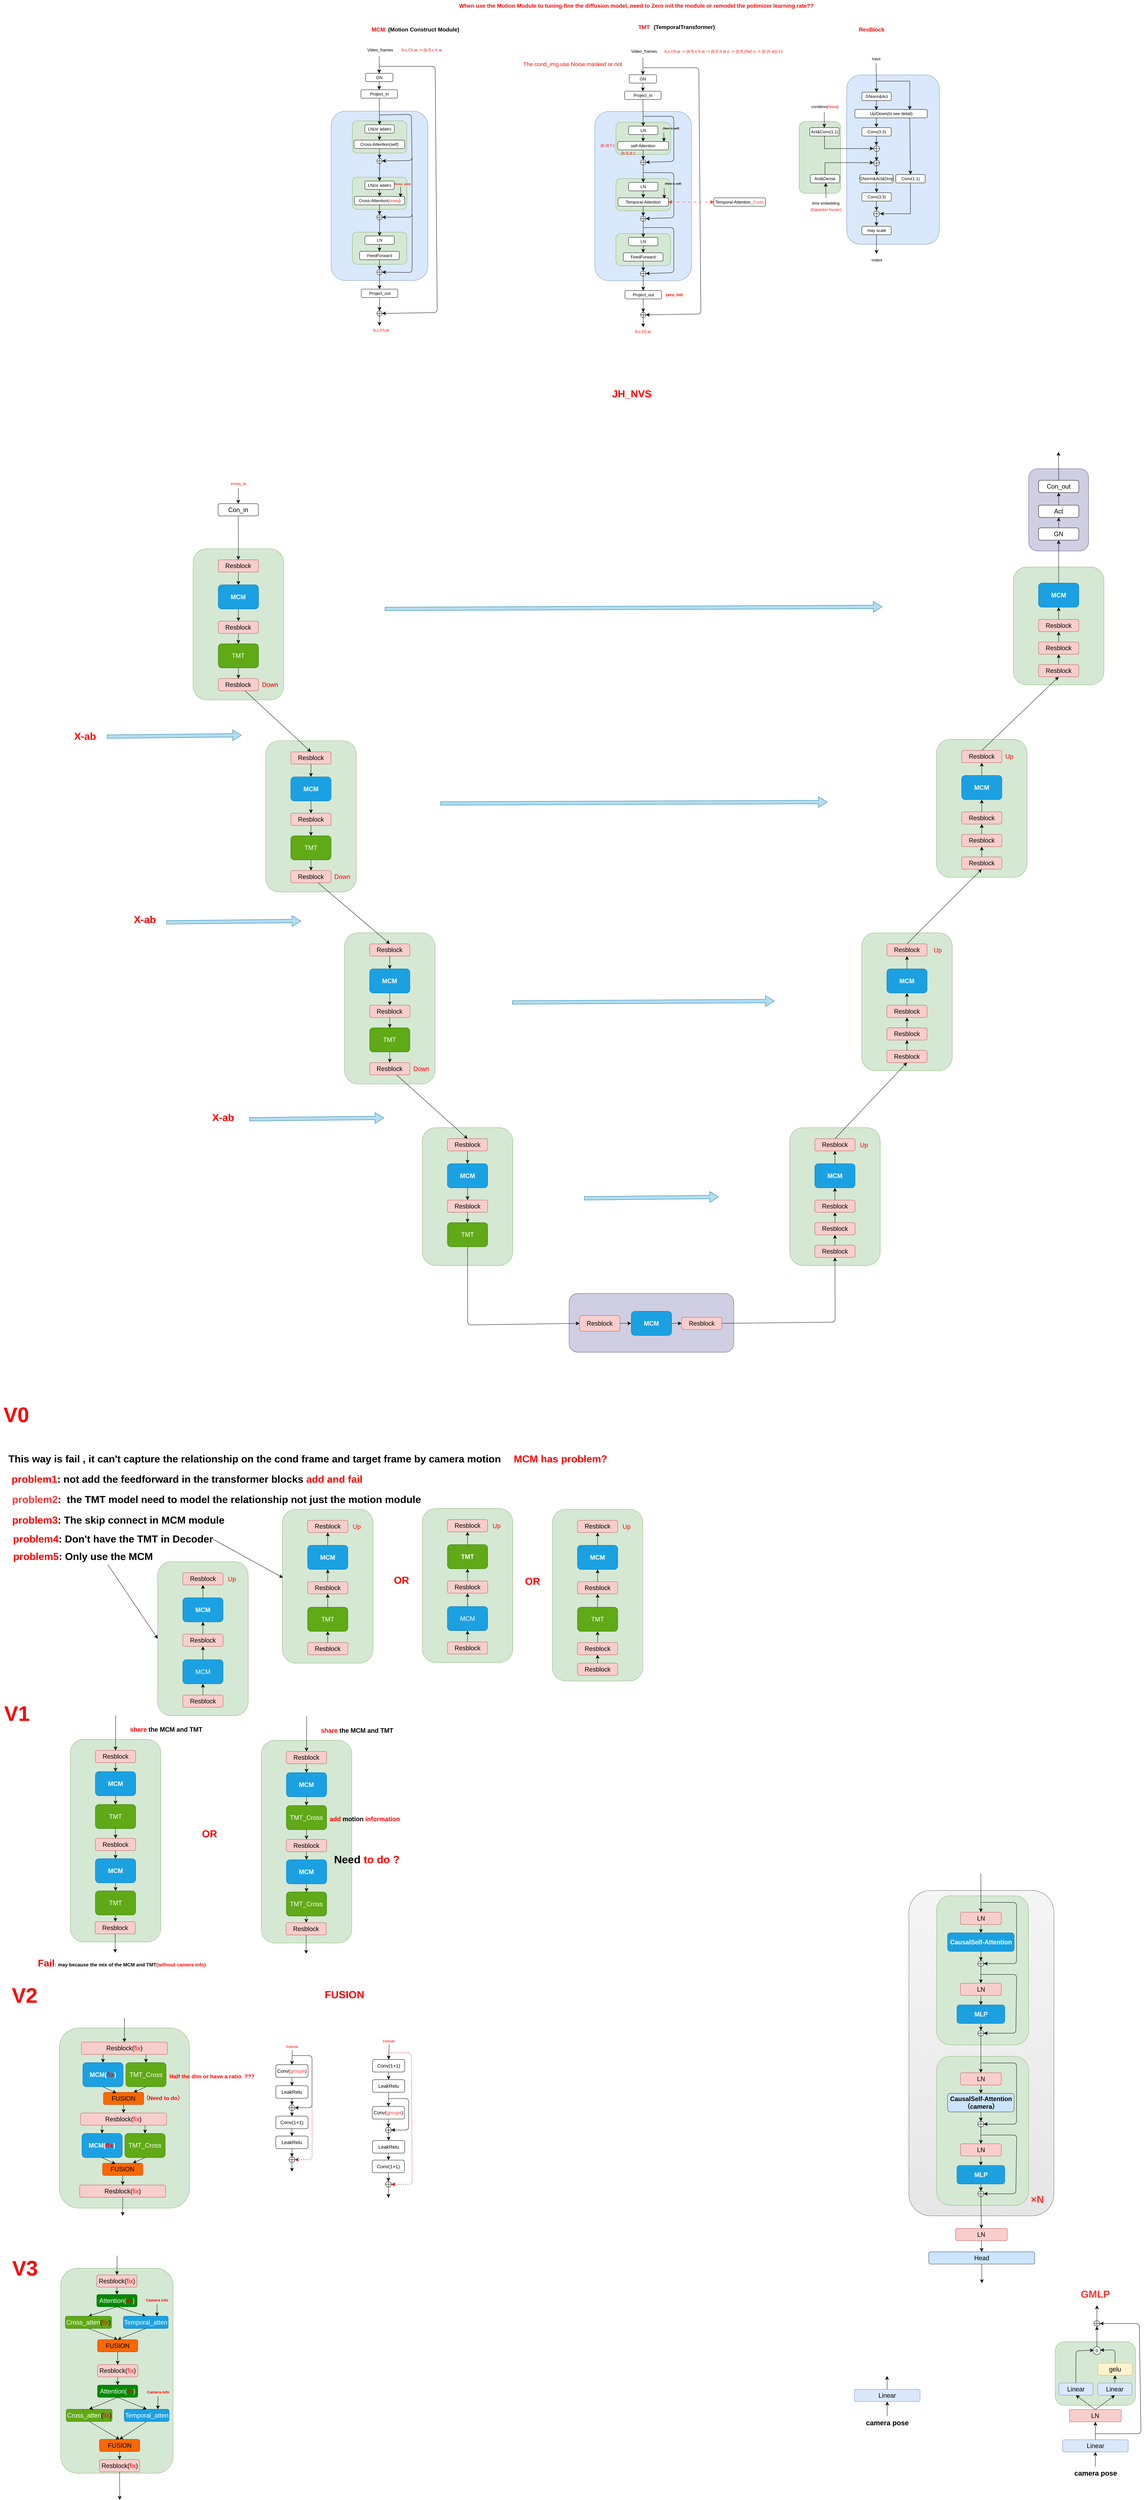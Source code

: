 <mxfile version="24.7.17">
  <diagram name="第 1 页" id="SoIzGKvfXBfCtIXZMCsS">
    <mxGraphModel dx="3346" dy="829" grid="0" gridSize="10" guides="1" tooltips="1" connect="1" arrows="1" fold="1" page="0" pageScale="1" pageWidth="827" pageHeight="1169" math="0" shadow="0">
      <root>
        <mxCell id="0" />
        <mxCell id="1" parent="0" />
        <mxCell id="D7SB4kNn__szAvQiqsrp-130" value="" style="rounded=1;whiteSpace=wrap;html=1;fillColor=#d5e8d4;strokeColor=#82b366;" vertex="1" parent="1">
          <mxGeometry x="-1471" y="7367" width="321" height="586" as="geometry" />
        </mxCell>
        <mxCell id="R5nIYqu6_4dfiVNAs0mq-330" value="" style="rounded=1;whiteSpace=wrap;html=1;fillColor=#d5e8d4;strokeColor=#82b366;" parent="1" vertex="1">
          <mxGeometry x="-437" y="4106" width="259" height="394" as="geometry" />
        </mxCell>
        <mxCell id="R5nIYqu6_4dfiVNAs0mq-318" value="" style="rounded=1;whiteSpace=wrap;html=1;fillColor=#d5e8d4;strokeColor=#82b366;" parent="1" vertex="1">
          <mxGeometry x="-659.5" y="3549" width="259" height="432" as="geometry" />
        </mxCell>
        <mxCell id="R5nIYqu6_4dfiVNAs0mq-306" value="" style="rounded=1;whiteSpace=wrap;html=1;fillColor=#d5e8d4;strokeColor=#82b366;" parent="1" vertex="1">
          <mxGeometry x="-885" y="3000" width="259" height="432" as="geometry" />
        </mxCell>
        <mxCell id="R5nIYqu6_4dfiVNAs0mq-289" value="" style="rounded=1;whiteSpace=wrap;html=1;fillColor=#d5e8d4;strokeColor=#82b366;" parent="1" vertex="1">
          <mxGeometry x="-1092.5" y="2451" width="259" height="432" as="geometry" />
        </mxCell>
        <mxCell id="R5nIYqu6_4dfiVNAs0mq-373" value="" style="rounded=1;whiteSpace=wrap;html=1;fillColor=#d5e8d4;strokeColor=#82b366;" parent="1" vertex="1">
          <mxGeometry x="1254" y="2503" width="259" height="337" as="geometry" />
        </mxCell>
        <mxCell id="R5nIYqu6_4dfiVNAs0mq-367" value="" style="rounded=1;whiteSpace=wrap;html=1;fillColor=#d5e8d4;strokeColor=#82b366;" parent="1" vertex="1">
          <mxGeometry x="1034" y="2996" width="259" height="394" as="geometry" />
        </mxCell>
        <mxCell id="R5nIYqu6_4dfiVNAs0mq-361" value="" style="rounded=1;whiteSpace=wrap;html=1;fillColor=#d5e8d4;strokeColor=#82b366;" parent="1" vertex="1">
          <mxGeometry x="820" y="3549" width="259" height="394" as="geometry" />
        </mxCell>
        <mxCell id="R5nIYqu6_4dfiVNAs0mq-349" value="" style="rounded=1;whiteSpace=wrap;html=1;fillColor=#d5e8d4;strokeColor=#82b366;" parent="1" vertex="1">
          <mxGeometry x="614" y="4106" width="259" height="394" as="geometry" />
        </mxCell>
        <mxCell id="R5nIYqu6_4dfiVNAs0mq-342" value="" style="rounded=1;whiteSpace=wrap;html=1;fillColor=#d0cee2;strokeColor=#56517e;" parent="1" vertex="1">
          <mxGeometry x="-17" y="4580" width="471" height="168" as="geometry" />
        </mxCell>
        <mxCell id="R5nIYqu6_4dfiVNAs0mq-398" value="" style="rounded=1;whiteSpace=wrap;html=1;fillColor=#d0cee2;strokeColor=#56517e;" parent="1" vertex="1">
          <mxGeometry x="1298" y="2222.25" width="171" height="235" as="geometry" />
        </mxCell>
        <mxCell id="R5nIYqu6_4dfiVNAs0mq-280" value="" style="rounded=1;whiteSpace=wrap;html=1;fillStyle=auto;fillColor=#d5e8d4;strokeColor=#82b366;" parent="1" vertex="1">
          <mxGeometry x="641.06" y="1229.36" width="119" height="205.38" as="geometry" />
        </mxCell>
        <mxCell id="R5nIYqu6_4dfiVNAs0mq-278" value="" style="rounded=1;whiteSpace=wrap;html=1;fillStyle=auto;fillColor=#dae8fc;strokeColor=#6c8ebf;" parent="1" vertex="1">
          <mxGeometry x="777.06" y="1096.43" width="265" height="484" as="geometry" />
        </mxCell>
        <mxCell id="R5nIYqu6_4dfiVNAs0mq-1" value="&lt;font color=&quot;#ff0000&quot; style=&quot;font-size: 29px;&quot;&gt;&lt;b style=&quot;font-size: 29px;&quot;&gt;JH_NVS&lt;/b&gt;&lt;/font&gt;" style="text;html=1;align=center;verticalAlign=middle;resizable=0;points=[];autosize=1;strokeColor=none;fillColor=none;fontSize=29;" parent="1" vertex="1">
          <mxGeometry x="96" y="1984" width="131" height="47" as="geometry" />
        </mxCell>
        <mxCell id="R5nIYqu6_4dfiVNAs0mq-137" value="" style="rounded=1;whiteSpace=wrap;html=1;fillStyle=auto;fillColor=#dae8fc;strokeColor=#6c8ebf;" parent="1" vertex="1">
          <mxGeometry x="-697.94" y="1200" width="277" height="484" as="geometry" />
        </mxCell>
        <mxCell id="R5nIYqu6_4dfiVNAs0mq-138" value="" style="rounded=1;whiteSpace=wrap;html=1;fillColor=#d5e8d4;strokeColor=#82b366;" parent="1" vertex="1">
          <mxGeometry x="-637.19" y="1227.62" width="156" height="92" as="geometry" />
        </mxCell>
        <mxCell id="R5nIYqu6_4dfiVNAs0mq-139" value="Cross-Attention(self)" style="rounded=1;whiteSpace=wrap;html=1;" parent="1" vertex="1">
          <mxGeometry x="-632.19" y="1282.62" width="145" height="24" as="geometry" />
        </mxCell>
        <mxCell id="R5nIYqu6_4dfiVNAs0mq-140" style="edgeStyle=none;curved=1;rounded=0;orthogonalLoop=1;jettySize=auto;html=1;exitX=0.5;exitY=1;exitDx=0;exitDy=0;entryX=0.5;entryY=0;entryDx=0;entryDy=0;fontSize=12;startSize=8;endSize=8;" parent="1" source="R5nIYqu6_4dfiVNAs0mq-141" target="R5nIYqu6_4dfiVNAs0mq-139" edge="1">
          <mxGeometry relative="1" as="geometry" />
        </mxCell>
        <mxCell id="R5nIYqu6_4dfiVNAs0mq-141" value="LN(or adaln)" style="rounded=1;whiteSpace=wrap;html=1;" parent="1" vertex="1">
          <mxGeometry x="-601.19" y="1238.62" width="84" height="24" as="geometry" />
        </mxCell>
        <mxCell id="R5nIYqu6_4dfiVNAs0mq-142" value="" style="verticalLabelPosition=bottom;verticalAlign=top;html=1;shape=mxgraph.flowchart.summing_function;" parent="1" vertex="1">
          <mxGeometry x="-566.69" y="1334.62" width="15" height="15" as="geometry" />
        </mxCell>
        <mxCell id="R5nIYqu6_4dfiVNAs0mq-143" value="&lt;b style=&quot;&quot;&gt;&lt;font color=&quot;#ff0000&quot;&gt;MCM&amp;nbsp; &lt;/font&gt;(Motion Construct Module)&lt;/b&gt;" style="text;html=1;align=center;verticalAlign=middle;resizable=0;points=[];autosize=1;strokeColor=none;fillColor=none;fontSize=16;" parent="1" vertex="1">
          <mxGeometry x="-591.19" y="950" width="269" height="31" as="geometry" />
        </mxCell>
        <mxCell id="R5nIYqu6_4dfiVNAs0mq-144" style="edgeStyle=none;curved=1;rounded=0;orthogonalLoop=1;jettySize=auto;html=1;exitX=0.5;exitY=1;exitDx=0;exitDy=0;entryX=0.5;entryY=0;entryDx=0;entryDy=0;fontSize=12;startSize=8;endSize=8;" parent="1" source="R5nIYqu6_4dfiVNAs0mq-145" target="R5nIYqu6_4dfiVNAs0mq-150" edge="1">
          <mxGeometry relative="1" as="geometry" />
        </mxCell>
        <mxCell id="R5nIYqu6_4dfiVNAs0mq-145" value="GN" style="rounded=1;whiteSpace=wrap;html=1;" parent="1" vertex="1">
          <mxGeometry x="-599.31" y="1091.62" width="78.25" height="24" as="geometry" />
        </mxCell>
        <mxCell id="R5nIYqu6_4dfiVNAs0mq-146" value="Video_frames" style="text;html=1;align=center;verticalAlign=middle;resizable=0;points=[];autosize=1;strokeColor=none;fillColor=none;" parent="1" vertex="1">
          <mxGeometry x="-603.69" y="1012" width="92" height="26" as="geometry" />
        </mxCell>
        <mxCell id="R5nIYqu6_4dfiVNAs0mq-147" style="edgeStyle=none;curved=1;rounded=0;orthogonalLoop=1;jettySize=auto;html=1;entryX=0.5;entryY=0;entryDx=0;entryDy=0;fontSize=12;startSize=8;endSize=8;" parent="1" target="R5nIYqu6_4dfiVNAs0mq-145" edge="1">
          <mxGeometry relative="1" as="geometry">
            <mxPoint x="-560.19" y="1043" as="sourcePoint" />
          </mxGeometry>
        </mxCell>
        <mxCell id="R5nIYqu6_4dfiVNAs0mq-148" value="&lt;font color=&quot;#ff0000&quot;&gt;b,c,f,h,w -&amp;gt; (b f) c h w&lt;/font&gt;" style="text;html=1;align=center;verticalAlign=middle;resizable=0;points=[];autosize=1;strokeColor=none;fillColor=none;" parent="1" vertex="1">
          <mxGeometry x="-505.19" y="1012" width="133" height="26" as="geometry" />
        </mxCell>
        <mxCell id="R5nIYqu6_4dfiVNAs0mq-149" style="edgeStyle=none;curved=1;rounded=0;orthogonalLoop=1;jettySize=auto;html=1;exitX=0.5;exitY=1;exitDx=0;exitDy=0;entryX=0.5;entryY=0;entryDx=0;entryDy=0;fontSize=12;startSize=8;endSize=8;" parent="1" source="R5nIYqu6_4dfiVNAs0mq-150" target="R5nIYqu6_4dfiVNAs0mq-141" edge="1">
          <mxGeometry relative="1" as="geometry" />
        </mxCell>
        <mxCell id="R5nIYqu6_4dfiVNAs0mq-150" value="Project_In" style="rounded=1;whiteSpace=wrap;html=1;" parent="1" vertex="1">
          <mxGeometry x="-612.43" y="1138.62" width="104.5" height="24" as="geometry" />
        </mxCell>
        <mxCell id="R5nIYqu6_4dfiVNAs0mq-151" style="edgeStyle=none;curved=1;rounded=0;orthogonalLoop=1;jettySize=auto;html=1;exitX=0.5;exitY=1;exitDx=0;exitDy=0;entryX=0.5;entryY=0;entryDx=0;entryDy=0;entryPerimeter=0;fontSize=12;startSize=8;endSize=8;" parent="1" source="R5nIYqu6_4dfiVNAs0mq-139" target="R5nIYqu6_4dfiVNAs0mq-142" edge="1">
          <mxGeometry relative="1" as="geometry" />
        </mxCell>
        <mxCell id="R5nIYqu6_4dfiVNAs0mq-152" style="edgeStyle=none;curved=0;rounded=1;orthogonalLoop=1;jettySize=auto;html=1;fontSize=12;startSize=8;endSize=8;entryX=1;entryY=0.5;entryDx=0;entryDy=0;entryPerimeter=0;" parent="1" target="R5nIYqu6_4dfiVNAs0mq-142" edge="1">
          <mxGeometry relative="1" as="geometry">
            <mxPoint x="-558.69" y="1210.62" as="sourcePoint" />
            <mxPoint x="-454.69" y="1351.62" as="targetPoint" />
            <Array as="points">
              <mxPoint x="-468.19" y="1209" />
              <mxPoint x="-466.19" y="1341" />
            </Array>
          </mxGeometry>
        </mxCell>
        <mxCell id="R5nIYqu6_4dfiVNAs0mq-153" value="" style="rounded=1;whiteSpace=wrap;html=1;fillColor=#d5e8d4;strokeColor=#82b366;" parent="1" vertex="1">
          <mxGeometry x="-637.19" y="1388.62" width="156" height="92" as="geometry" />
        </mxCell>
        <mxCell id="R5nIYqu6_4dfiVNAs0mq-154" value="Cross-Attention(&lt;font color=&quot;#ff0000&quot;&gt;cross&lt;/font&gt;)" style="rounded=1;whiteSpace=wrap;html=1;" parent="1" vertex="1">
          <mxGeometry x="-631.19" y="1443.62" width="144" height="24" as="geometry" />
        </mxCell>
        <mxCell id="R5nIYqu6_4dfiVNAs0mq-155" style="edgeStyle=none;curved=1;rounded=0;orthogonalLoop=1;jettySize=auto;html=1;exitX=0.5;exitY=1;exitDx=0;exitDy=0;entryX=0.5;entryY=0;entryDx=0;entryDy=0;fontSize=12;startSize=8;endSize=8;" parent="1" source="R5nIYqu6_4dfiVNAs0mq-156" target="R5nIYqu6_4dfiVNAs0mq-154" edge="1">
          <mxGeometry relative="1" as="geometry" />
        </mxCell>
        <mxCell id="R5nIYqu6_4dfiVNAs0mq-156" value="LN(or adaln)" style="rounded=1;whiteSpace=wrap;html=1;" parent="1" vertex="1">
          <mxGeometry x="-601.19" y="1399.62" width="84" height="24" as="geometry" />
        </mxCell>
        <mxCell id="R5nIYqu6_4dfiVNAs0mq-157" value="" style="verticalLabelPosition=bottom;verticalAlign=top;html=1;shape=mxgraph.flowchart.summing_function;" parent="1" vertex="1">
          <mxGeometry x="-566.69" y="1495.62" width="15" height="15" as="geometry" />
        </mxCell>
        <mxCell id="R5nIYqu6_4dfiVNAs0mq-158" style="edgeStyle=none;curved=1;rounded=0;orthogonalLoop=1;jettySize=auto;html=1;exitX=0.5;exitY=1;exitDx=0;exitDy=0;entryX=0.5;entryY=0;entryDx=0;entryDy=0;entryPerimeter=0;fontSize=12;startSize=8;endSize=8;" parent="1" source="R5nIYqu6_4dfiVNAs0mq-154" target="R5nIYqu6_4dfiVNAs0mq-157" edge="1">
          <mxGeometry relative="1" as="geometry" />
        </mxCell>
        <mxCell id="R5nIYqu6_4dfiVNAs0mq-160" value="" style="rounded=1;whiteSpace=wrap;html=1;fillColor=#d5e8d4;strokeColor=#82b366;" parent="1" vertex="1">
          <mxGeometry x="-637.19" y="1545.62" width="156" height="92" as="geometry" />
        </mxCell>
        <mxCell id="R5nIYqu6_4dfiVNAs0mq-161" value="FeedForward" style="rounded=1;whiteSpace=wrap;html=1;" parent="1" vertex="1">
          <mxGeometry x="-616.19" y="1600.62" width="113.5" height="24" as="geometry" />
        </mxCell>
        <mxCell id="R5nIYqu6_4dfiVNAs0mq-162" style="edgeStyle=none;curved=1;rounded=0;orthogonalLoop=1;jettySize=auto;html=1;exitX=0.5;exitY=1;exitDx=0;exitDy=0;entryX=0.5;entryY=0;entryDx=0;entryDy=0;fontSize=12;startSize=8;endSize=8;" parent="1" source="R5nIYqu6_4dfiVNAs0mq-163" target="R5nIYqu6_4dfiVNAs0mq-161" edge="1">
          <mxGeometry relative="1" as="geometry" />
        </mxCell>
        <mxCell id="R5nIYqu6_4dfiVNAs0mq-163" value="LN" style="rounded=1;whiteSpace=wrap;html=1;" parent="1" vertex="1">
          <mxGeometry x="-601.19" y="1556.62" width="84" height="24" as="geometry" />
        </mxCell>
        <mxCell id="R5nIYqu6_4dfiVNAs0mq-164" style="edgeStyle=none;curved=1;rounded=0;orthogonalLoop=1;jettySize=auto;html=1;exitX=0.5;exitY=1;exitDx=0;exitDy=0;exitPerimeter=0;entryX=0.5;entryY=0;entryDx=0;entryDy=0;fontSize=12;startSize=8;endSize=8;" parent="1" source="R5nIYqu6_4dfiVNAs0mq-165" target="R5nIYqu6_4dfiVNAs0mq-168" edge="1">
          <mxGeometry relative="1" as="geometry">
            <mxPoint x="-559.19" y="1707.62" as="targetPoint" />
          </mxGeometry>
        </mxCell>
        <mxCell id="R5nIYqu6_4dfiVNAs0mq-165" value="" style="verticalLabelPosition=bottom;verticalAlign=top;html=1;shape=mxgraph.flowchart.summing_function;" parent="1" vertex="1">
          <mxGeometry x="-566.69" y="1652.62" width="15" height="15" as="geometry" />
        </mxCell>
        <mxCell id="R5nIYqu6_4dfiVNAs0mq-166" style="edgeStyle=none;curved=1;rounded=0;orthogonalLoop=1;jettySize=auto;html=1;exitX=0.5;exitY=1;exitDx=0;exitDy=0;entryX=0.5;entryY=0;entryDx=0;entryDy=0;entryPerimeter=0;fontSize=12;startSize=8;endSize=8;" parent="1" source="R5nIYqu6_4dfiVNAs0mq-161" target="R5nIYqu6_4dfiVNAs0mq-165" edge="1">
          <mxGeometry relative="1" as="geometry" />
        </mxCell>
        <mxCell id="R5nIYqu6_4dfiVNAs0mq-168" value="Project_out" style="rounded=1;whiteSpace=wrap;html=1;" parent="1" vertex="1">
          <mxGeometry x="-611.44" y="1708.62" width="104.5" height="24" as="geometry" />
        </mxCell>
        <mxCell id="R5nIYqu6_4dfiVNAs0mq-170" style="edgeStyle=none;curved=1;rounded=0;orthogonalLoop=1;jettySize=auto;html=1;entryX=0.918;entryY=0.089;entryDx=0;entryDy=0;fontSize=12;startSize=8;endSize=8;entryPerimeter=0;" parent="1" target="R5nIYqu6_4dfiVNAs0mq-154" edge="1">
          <mxGeometry relative="1" as="geometry">
            <mxPoint x="-499.19" y="1415.62" as="sourcePoint" />
            <mxPoint x="-500.19" y="1430.62" as="targetPoint" />
          </mxGeometry>
        </mxCell>
        <mxCell id="R5nIYqu6_4dfiVNAs0mq-171" value="&lt;font style=&quot;font-size: 8px;&quot; color=&quot;#ff0000&quot;&gt;Cross_cond&lt;/font&gt;" style="text;html=1;align=center;verticalAlign=middle;resizable=0;points=[];autosize=1;strokeColor=none;fillColor=none;fontStyle=1" parent="1" vertex="1">
          <mxGeometry x="-524.19" y="1393.62" width="61" height="26" as="geometry" />
        </mxCell>
        <mxCell id="R5nIYqu6_4dfiVNAs0mq-172" style="edgeStyle=none;curved=1;rounded=0;orthogonalLoop=1;jettySize=auto;html=1;exitX=0.5;exitY=1;exitDx=0;exitDy=0;exitPerimeter=0;fontSize=12;startSize=8;endSize=8;" parent="1" source="R5nIYqu6_4dfiVNAs0mq-173" edge="1">
          <mxGeometry relative="1" as="geometry">
            <mxPoint x="-559.44" y="1813.332" as="targetPoint" />
          </mxGeometry>
        </mxCell>
        <mxCell id="R5nIYqu6_4dfiVNAs0mq-173" value="" style="verticalLabelPosition=bottom;verticalAlign=top;html=1;shape=mxgraph.flowchart.summing_function;" parent="1" vertex="1">
          <mxGeometry x="-566.69" y="1770.62" width="15" height="15" as="geometry" />
        </mxCell>
        <mxCell id="R5nIYqu6_4dfiVNAs0mq-174" style="edgeStyle=none;curved=1;rounded=0;orthogonalLoop=1;jettySize=auto;html=1;exitX=0.5;exitY=1;exitDx=0;exitDy=0;entryX=0.5;entryY=0;entryDx=0;entryDy=0;entryPerimeter=0;fontSize=12;startSize=8;endSize=8;" parent="1" source="R5nIYqu6_4dfiVNAs0mq-168" target="R5nIYqu6_4dfiVNAs0mq-173" edge="1">
          <mxGeometry relative="1" as="geometry" />
        </mxCell>
        <mxCell id="R5nIYqu6_4dfiVNAs0mq-175" style="edgeStyle=none;curved=0;rounded=1;orthogonalLoop=1;jettySize=auto;html=1;fontSize=12;startSize=8;endSize=8;entryX=1;entryY=0.5;entryDx=0;entryDy=0;entryPerimeter=0;" parent="1" target="R5nIYqu6_4dfiVNAs0mq-173" edge="1">
          <mxGeometry relative="1" as="geometry">
            <mxPoint x="-559.19" y="1071.62" as="sourcePoint" />
            <mxPoint x="-488.19" y="1382.62" as="targetPoint" />
            <Array as="points">
              <mxPoint x="-400.19" y="1071.62" />
              <mxPoint x="-394.19" y="1775.62" />
            </Array>
          </mxGeometry>
        </mxCell>
        <mxCell id="R5nIYqu6_4dfiVNAs0mq-176" style="edgeStyle=none;curved=1;rounded=0;orthogonalLoop=1;jettySize=auto;html=1;entryX=0.5;entryY=0;entryDx=0;entryDy=0;fontSize=12;startSize=8;endSize=8;" parent="1" target="R5nIYqu6_4dfiVNAs0mq-156" edge="1">
          <mxGeometry relative="1" as="geometry">
            <mxPoint x="-559.19" y="1350" as="sourcePoint" />
          </mxGeometry>
        </mxCell>
        <mxCell id="R5nIYqu6_4dfiVNAs0mq-177" style="edgeStyle=none;curved=1;rounded=0;orthogonalLoop=1;jettySize=auto;html=1;entryX=0.5;entryY=0;entryDx=0;entryDy=0;fontSize=12;startSize=8;endSize=8;" parent="1" target="R5nIYqu6_4dfiVNAs0mq-163" edge="1">
          <mxGeometry relative="1" as="geometry">
            <mxPoint x="-559.19" y="1511" as="sourcePoint" />
          </mxGeometry>
        </mxCell>
        <mxCell id="R5nIYqu6_4dfiVNAs0mq-181" value="&lt;font color=&quot;#ff0000&quot;&gt;b,c,f,h,w&lt;/font&gt;" style="text;html=1;align=center;verticalAlign=middle;resizable=0;points=[];autosize=1;strokeColor=none;fillColor=none;" parent="1" vertex="1">
          <mxGeometry x="-586.44" y="1813" width="63" height="26" as="geometry" />
        </mxCell>
        <mxCell id="R5nIYqu6_4dfiVNAs0mq-304" style="edgeStyle=none;curved=1;rounded=0;orthogonalLoop=1;jettySize=auto;html=1;exitX=0.5;exitY=1;exitDx=0;exitDy=0;fontSize=12;startSize=8;endSize=8;" parent="1" source="R5nIYqu6_4dfiVNAs0mq-184" target="R5nIYqu6_4dfiVNAs0mq-290" edge="1">
          <mxGeometry relative="1" as="geometry" />
        </mxCell>
        <mxCell id="R5nIYqu6_4dfiVNAs0mq-184" value="&lt;font style=&quot;font-size: 18px;&quot;&gt;Con_in&lt;/font&gt;" style="rounded=1;whiteSpace=wrap;html=1;" parent="1" vertex="1">
          <mxGeometry x="-1021.11" y="2322" width="115.11" height="35" as="geometry" />
        </mxCell>
        <mxCell id="R5nIYqu6_4dfiVNAs0mq-186" style="edgeStyle=none;curved=1;rounded=0;orthogonalLoop=1;jettySize=auto;html=1;entryX=0.5;entryY=0;entryDx=0;entryDy=0;fontSize=12;startSize=8;endSize=8;" parent="1" source="R5nIYqu6_4dfiVNAs0mq-185" target="R5nIYqu6_4dfiVNAs0mq-184" edge="1">
          <mxGeometry relative="1" as="geometry" />
        </mxCell>
        <mxCell id="R5nIYqu6_4dfiVNAs0mq-185" value="&lt;font color=&quot;#ff0000&quot;&gt;cross_in&lt;/font&gt;" style="text;html=1;align=center;verticalAlign=middle;resizable=0;points=[];autosize=1;strokeColor=none;fillColor=none;" parent="1" vertex="1">
          <mxGeometry x="-994.5" y="2252" width="63" height="26" as="geometry" />
        </mxCell>
        <mxCell id="R5nIYqu6_4dfiVNAs0mq-191" style="edgeStyle=none;curved=0;rounded=1;orthogonalLoop=1;jettySize=auto;html=1;fontSize=12;startSize=8;endSize=8;entryX=1;entryY=0.5;entryDx=0;entryDy=0;entryPerimeter=0;" parent="1" target="R5nIYqu6_4dfiVNAs0mq-157" edge="1">
          <mxGeometry relative="1" as="geometry">
            <mxPoint x="-466.32" y="1332" as="sourcePoint" />
            <mxPoint x="-548.19" y="1500.5" as="targetPoint" />
            <Array as="points">
              <mxPoint x="-466.19" y="1503" />
            </Array>
          </mxGeometry>
        </mxCell>
        <mxCell id="R5nIYqu6_4dfiVNAs0mq-194" style="edgeStyle=none;curved=0;rounded=1;orthogonalLoop=1;jettySize=auto;html=1;fontSize=12;startSize=8;endSize=8;entryX=1;entryY=0.5;entryDx=0;entryDy=0;entryPerimeter=0;" parent="1" target="R5nIYqu6_4dfiVNAs0mq-165" edge="1">
          <mxGeometry relative="1" as="geometry">
            <mxPoint x="-465.82" y="1495.62" as="sourcePoint" />
            <mxPoint x="-551.69" y="1666.62" as="targetPoint" />
            <Array as="points">
              <mxPoint x="-466.19" y="1661" />
            </Array>
          </mxGeometry>
        </mxCell>
        <mxCell id="R5nIYqu6_4dfiVNAs0mq-195" value="" style="rounded=1;whiteSpace=wrap;html=1;fillStyle=auto;fillColor=#dae8fc;strokeColor=#6c8ebf;" parent="1" vertex="1">
          <mxGeometry x="56.31" y="1200.62" width="277" height="484" as="geometry" />
        </mxCell>
        <mxCell id="R5nIYqu6_4dfiVNAs0mq-196" value="" style="rounded=1;whiteSpace=wrap;html=1;fillColor=#d5e8d4;strokeColor=#82b366;" parent="1" vertex="1">
          <mxGeometry x="117.06" y="1231.62" width="156" height="92" as="geometry" />
        </mxCell>
        <mxCell id="R5nIYqu6_4dfiVNAs0mq-197" value="&lt;font color=&quot;#ff0000&quot;&gt;&lt;b&gt;TMT&lt;/b&gt;&lt;/font&gt;" style="text;html=1;align=center;verticalAlign=middle;resizable=0;points=[];autosize=1;strokeColor=none;fillColor=none;fontSize=16;" parent="1" vertex="1">
          <mxGeometry x="171.06" y="943.88" width="51" height="31" as="geometry" />
        </mxCell>
        <mxCell id="R5nIYqu6_4dfiVNAs0mq-198" value="self-Attention" style="rounded=1;whiteSpace=wrap;html=1;" parent="1" vertex="1">
          <mxGeometry x="122.06" y="1286.62" width="145" height="24" as="geometry" />
        </mxCell>
        <mxCell id="R5nIYqu6_4dfiVNAs0mq-199" style="edgeStyle=none;curved=1;rounded=0;orthogonalLoop=1;jettySize=auto;html=1;exitX=0.5;exitY=1;exitDx=0;exitDy=0;entryX=0.5;entryY=0;entryDx=0;entryDy=0;fontSize=12;startSize=8;endSize=8;" parent="1" source="R5nIYqu6_4dfiVNAs0mq-200" target="R5nIYqu6_4dfiVNAs0mq-198" edge="1">
          <mxGeometry relative="1" as="geometry" />
        </mxCell>
        <mxCell id="R5nIYqu6_4dfiVNAs0mq-200" value="LN" style="rounded=1;whiteSpace=wrap;html=1;" parent="1" vertex="1">
          <mxGeometry x="153.06" y="1242.62" width="84" height="24" as="geometry" />
        </mxCell>
        <mxCell id="R5nIYqu6_4dfiVNAs0mq-201" value="" style="verticalLabelPosition=bottom;verticalAlign=top;html=1;shape=mxgraph.flowchart.summing_function;" parent="1" vertex="1">
          <mxGeometry x="187.56" y="1338.62" width="15" height="15" as="geometry" />
        </mxCell>
        <mxCell id="R5nIYqu6_4dfiVNAs0mq-202" value="&lt;font color=&quot;#ff0000&quot;&gt;zero_init&lt;/font&gt;" style="text;html=1;align=center;verticalAlign=middle;resizable=0;points=[];autosize=1;strokeColor=none;fillColor=none;fontStyle=1" parent="1" vertex="1">
          <mxGeometry x="251.56" y="1711.62" width="63" height="26" as="geometry" />
        </mxCell>
        <mxCell id="R5nIYqu6_4dfiVNAs0mq-203" value="&lt;b style=&quot;&quot;&gt;(TemporalTransformer)&lt;/b&gt;" style="text;html=1;align=center;verticalAlign=middle;resizable=0;points=[];autosize=1;strokeColor=none;fillColor=none;fontSize=16;" parent="1" vertex="1">
          <mxGeometry x="215.06" y="943.88" width="193" height="31" as="geometry" />
        </mxCell>
        <mxCell id="R5nIYqu6_4dfiVNAs0mq-204" style="edgeStyle=none;curved=1;rounded=0;orthogonalLoop=1;jettySize=auto;html=1;exitX=0.5;exitY=1;exitDx=0;exitDy=0;entryX=0.5;entryY=0;entryDx=0;entryDy=0;fontSize=12;startSize=8;endSize=8;" parent="1" source="R5nIYqu6_4dfiVNAs0mq-205" target="R5nIYqu6_4dfiVNAs0mq-210" edge="1">
          <mxGeometry relative="1" as="geometry" />
        </mxCell>
        <mxCell id="R5nIYqu6_4dfiVNAs0mq-205" value="GN" style="rounded=1;whiteSpace=wrap;html=1;" parent="1" vertex="1">
          <mxGeometry x="154.94" y="1095.62" width="78.25" height="24" as="geometry" />
        </mxCell>
        <mxCell id="R5nIYqu6_4dfiVNAs0mq-206" value="Video_frames" style="text;html=1;align=center;verticalAlign=middle;resizable=0;points=[];autosize=1;strokeColor=none;fillColor=none;" parent="1" vertex="1">
          <mxGeometry x="150.56" y="1016" width="92" height="26" as="geometry" />
        </mxCell>
        <mxCell id="R5nIYqu6_4dfiVNAs0mq-207" style="edgeStyle=none;curved=1;rounded=0;orthogonalLoop=1;jettySize=auto;html=1;entryX=0.5;entryY=0;entryDx=0;entryDy=0;fontSize=12;startSize=8;endSize=8;" parent="1" target="R5nIYqu6_4dfiVNAs0mq-205" edge="1">
          <mxGeometry relative="1" as="geometry">
            <mxPoint x="194.06" y="1047" as="sourcePoint" />
          </mxGeometry>
        </mxCell>
        <mxCell id="R5nIYqu6_4dfiVNAs0mq-208" value="&lt;font color=&quot;#ff0000&quot;&gt;b,c,f,h,w -&amp;gt; (b f) c h w -&amp;gt; (b f) h w c -&amp;gt; (b f) (hw) c -&amp;gt; (b (h w)) f c&lt;/font&gt;" style="text;html=1;align=center;verticalAlign=middle;resizable=0;points=[];autosize=1;strokeColor=none;fillColor=none;" parent="1" vertex="1">
          <mxGeometry x="246.32" y="1016" width="357" height="26" as="geometry" />
        </mxCell>
        <mxCell id="R5nIYqu6_4dfiVNAs0mq-209" style="edgeStyle=none;curved=1;rounded=0;orthogonalLoop=1;jettySize=auto;html=1;exitX=0.5;exitY=1;exitDx=0;exitDy=0;entryX=0.5;entryY=0;entryDx=0;entryDy=0;fontSize=12;startSize=8;endSize=8;" parent="1" source="R5nIYqu6_4dfiVNAs0mq-210" target="R5nIYqu6_4dfiVNAs0mq-200" edge="1">
          <mxGeometry relative="1" as="geometry" />
        </mxCell>
        <mxCell id="R5nIYqu6_4dfiVNAs0mq-210" value="Project_In" style="rounded=1;whiteSpace=wrap;html=1;" parent="1" vertex="1">
          <mxGeometry x="141.82" y="1142.62" width="104.5" height="24" as="geometry" />
        </mxCell>
        <mxCell id="R5nIYqu6_4dfiVNAs0mq-211" style="edgeStyle=none;curved=1;rounded=0;orthogonalLoop=1;jettySize=auto;html=1;exitX=0.5;exitY=1;exitDx=0;exitDy=0;entryX=0.5;entryY=0;entryDx=0;entryDy=0;entryPerimeter=0;fontSize=12;startSize=8;endSize=8;" parent="1" source="R5nIYqu6_4dfiVNAs0mq-198" target="R5nIYqu6_4dfiVNAs0mq-201" edge="1">
          <mxGeometry relative="1" as="geometry" />
        </mxCell>
        <mxCell id="R5nIYqu6_4dfiVNAs0mq-212" style="edgeStyle=none;curved=0;rounded=1;orthogonalLoop=1;jettySize=auto;html=1;fontSize=12;startSize=8;endSize=8;entryX=1;entryY=0.5;entryDx=0;entryDy=0;entryPerimeter=0;" parent="1" target="R5nIYqu6_4dfiVNAs0mq-201" edge="1">
          <mxGeometry relative="1" as="geometry">
            <mxPoint x="195.56" y="1214.62" as="sourcePoint" />
            <mxPoint x="299.56" y="1355.62" as="targetPoint" />
            <Array as="points">
              <mxPoint x="282.56" y="1214.62" />
              <mxPoint x="282.56" y="1343.62" />
            </Array>
          </mxGeometry>
        </mxCell>
        <mxCell id="R5nIYqu6_4dfiVNAs0mq-213" value="" style="rounded=1;whiteSpace=wrap;html=1;fillColor=#d5e8d4;strokeColor=#82b366;" parent="1" vertex="1">
          <mxGeometry x="117.06" y="1392.62" width="156" height="92" as="geometry" />
        </mxCell>
        <mxCell id="R5nIYqu6_4dfiVNAs0mq-214" value="Temporal-Attention" style="rounded=1;whiteSpace=wrap;html=1;" parent="1" vertex="1">
          <mxGeometry x="123.06" y="1447.62" width="144" height="24" as="geometry" />
        </mxCell>
        <mxCell id="R5nIYqu6_4dfiVNAs0mq-215" style="edgeStyle=none;curved=1;rounded=0;orthogonalLoop=1;jettySize=auto;html=1;exitX=0.5;exitY=1;exitDx=0;exitDy=0;entryX=0.5;entryY=0;entryDx=0;entryDy=0;fontSize=12;startSize=8;endSize=8;" parent="1" source="R5nIYqu6_4dfiVNAs0mq-216" target="R5nIYqu6_4dfiVNAs0mq-214" edge="1">
          <mxGeometry relative="1" as="geometry" />
        </mxCell>
        <mxCell id="R5nIYqu6_4dfiVNAs0mq-216" value="LN" style="rounded=1;whiteSpace=wrap;html=1;" parent="1" vertex="1">
          <mxGeometry x="153.06" y="1403.62" width="84" height="24" as="geometry" />
        </mxCell>
        <mxCell id="R5nIYqu6_4dfiVNAs0mq-217" value="" style="verticalLabelPosition=bottom;verticalAlign=top;html=1;shape=mxgraph.flowchart.summing_function;" parent="1" vertex="1">
          <mxGeometry x="187.56" y="1499.62" width="15" height="15" as="geometry" />
        </mxCell>
        <mxCell id="R5nIYqu6_4dfiVNAs0mq-218" style="edgeStyle=none;curved=1;rounded=0;orthogonalLoop=1;jettySize=auto;html=1;exitX=0.5;exitY=1;exitDx=0;exitDy=0;entryX=0.5;entryY=0;entryDx=0;entryDy=0;entryPerimeter=0;fontSize=12;startSize=8;endSize=8;" parent="1" source="R5nIYqu6_4dfiVNAs0mq-214" target="R5nIYqu6_4dfiVNAs0mq-217" edge="1">
          <mxGeometry relative="1" as="geometry" />
        </mxCell>
        <mxCell id="R5nIYqu6_4dfiVNAs0mq-219" style="edgeStyle=none;curved=0;rounded=1;orthogonalLoop=1;jettySize=auto;html=1;fontSize=12;startSize=8;endSize=8;entryX=1;entryY=0.5;entryDx=0;entryDy=0;entryPerimeter=0;" parent="1" target="R5nIYqu6_4dfiVNAs0mq-217" edge="1">
          <mxGeometry relative="1" as="geometry">
            <mxPoint x="195.56" y="1375.62" as="sourcePoint" />
            <mxPoint x="299.56" y="1516.62" as="targetPoint" />
            <Array as="points">
              <mxPoint x="282.56" y="1375.62" />
              <mxPoint x="282.56" y="1504.62" />
            </Array>
          </mxGeometry>
        </mxCell>
        <mxCell id="R5nIYqu6_4dfiVNAs0mq-220" value="" style="rounded=1;whiteSpace=wrap;html=1;fillColor=#d5e8d4;strokeColor=#82b366;" parent="1" vertex="1">
          <mxGeometry x="117.06" y="1549.62" width="156" height="92" as="geometry" />
        </mxCell>
        <mxCell id="R5nIYqu6_4dfiVNAs0mq-221" value="FeedForward" style="rounded=1;whiteSpace=wrap;html=1;" parent="1" vertex="1">
          <mxGeometry x="138.06" y="1604.62" width="113.5" height="24" as="geometry" />
        </mxCell>
        <mxCell id="R5nIYqu6_4dfiVNAs0mq-222" style="edgeStyle=none;curved=1;rounded=0;orthogonalLoop=1;jettySize=auto;html=1;exitX=0.5;exitY=1;exitDx=0;exitDy=0;entryX=0.5;entryY=0;entryDx=0;entryDy=0;fontSize=12;startSize=8;endSize=8;" parent="1" source="R5nIYqu6_4dfiVNAs0mq-223" target="R5nIYqu6_4dfiVNAs0mq-221" edge="1">
          <mxGeometry relative="1" as="geometry" />
        </mxCell>
        <mxCell id="R5nIYqu6_4dfiVNAs0mq-223" value="LN" style="rounded=1;whiteSpace=wrap;html=1;" parent="1" vertex="1">
          <mxGeometry x="153.06" y="1560.62" width="84" height="24" as="geometry" />
        </mxCell>
        <mxCell id="R5nIYqu6_4dfiVNAs0mq-224" style="edgeStyle=none;curved=1;rounded=0;orthogonalLoop=1;jettySize=auto;html=1;exitX=0.5;exitY=1;exitDx=0;exitDy=0;exitPerimeter=0;entryX=0.5;entryY=0;entryDx=0;entryDy=0;fontSize=12;startSize=8;endSize=8;" parent="1" source="R5nIYqu6_4dfiVNAs0mq-225" target="R5nIYqu6_4dfiVNAs0mq-228" edge="1">
          <mxGeometry relative="1" as="geometry">
            <mxPoint x="195.06" y="1711.62" as="targetPoint" />
          </mxGeometry>
        </mxCell>
        <mxCell id="R5nIYqu6_4dfiVNAs0mq-225" value="" style="verticalLabelPosition=bottom;verticalAlign=top;html=1;shape=mxgraph.flowchart.summing_function;" parent="1" vertex="1">
          <mxGeometry x="187.56" y="1656.62" width="15" height="15" as="geometry" />
        </mxCell>
        <mxCell id="R5nIYqu6_4dfiVNAs0mq-226" style="edgeStyle=none;curved=1;rounded=0;orthogonalLoop=1;jettySize=auto;html=1;exitX=0.5;exitY=1;exitDx=0;exitDy=0;entryX=0.5;entryY=0;entryDx=0;entryDy=0;entryPerimeter=0;fontSize=12;startSize=8;endSize=8;" parent="1" source="R5nIYqu6_4dfiVNAs0mq-221" target="R5nIYqu6_4dfiVNAs0mq-225" edge="1">
          <mxGeometry relative="1" as="geometry" />
        </mxCell>
        <mxCell id="R5nIYqu6_4dfiVNAs0mq-227" style="edgeStyle=none;curved=0;rounded=1;orthogonalLoop=1;jettySize=auto;html=1;fontSize=12;startSize=8;endSize=8;entryX=1;entryY=0.5;entryDx=0;entryDy=0;entryPerimeter=0;" parent="1" target="R5nIYqu6_4dfiVNAs0mq-225" edge="1">
          <mxGeometry relative="1" as="geometry">
            <mxPoint x="195.56" y="1532.62" as="sourcePoint" />
            <mxPoint x="299.56" y="1673.62" as="targetPoint" />
            <Array as="points">
              <mxPoint x="282.56" y="1532.62" />
              <mxPoint x="282.56" y="1661.62" />
            </Array>
          </mxGeometry>
        </mxCell>
        <mxCell id="R5nIYqu6_4dfiVNAs0mq-228" value="Project_out" style="rounded=1;whiteSpace=wrap;html=1;" parent="1" vertex="1">
          <mxGeometry x="142.81" y="1712.62" width="104.5" height="24" as="geometry" />
        </mxCell>
        <mxCell id="R5nIYqu6_4dfiVNAs0mq-230" style="edgeStyle=none;curved=1;rounded=0;orthogonalLoop=1;jettySize=auto;html=1;entryX=0.912;entryY=0.019;entryDx=0;entryDy=0;fontSize=12;startSize=8;endSize=8;entryPerimeter=0;" parent="1" target="R5nIYqu6_4dfiVNAs0mq-198" edge="1">
          <mxGeometry relative="1" as="geometry">
            <mxPoint x="254.06" y="1261.62" as="sourcePoint" />
            <mxPoint x="254.06" y="1278.62" as="targetPoint" />
          </mxGeometry>
        </mxCell>
        <mxCell id="R5nIYqu6_4dfiVNAs0mq-231" style="edgeStyle=none;curved=1;rounded=0;orthogonalLoop=1;jettySize=auto;html=1;entryX=0.918;entryY=0.089;entryDx=0;entryDy=0;fontSize=12;startSize=8;endSize=8;entryPerimeter=0;" parent="1" target="R5nIYqu6_4dfiVNAs0mq-214" edge="1">
          <mxGeometry relative="1" as="geometry">
            <mxPoint x="255.06" y="1419.62" as="sourcePoint" />
            <mxPoint x="254.06" y="1434.62" as="targetPoint" />
          </mxGeometry>
        </mxCell>
        <mxCell id="R5nIYqu6_4dfiVNAs0mq-232" value="&lt;font style=&quot;font-size: 8px;&quot; color=&quot;#ff0000&quot;&gt;&amp;nbsp;(&lt;/font&gt;&lt;font style=&quot;font-size: 8px;&quot;&gt;Here is self&lt;/font&gt;&lt;font style=&quot;font-size: 8px;&quot; color=&quot;#ff0000&quot;&gt;)&lt;/font&gt;" style="text;html=1;align=center;verticalAlign=middle;resizable=0;points=[];autosize=1;strokeColor=none;fillColor=none;fontStyle=1" parent="1" vertex="1">
          <mxGeometry x="240.06" y="1235" width="66" height="26" as="geometry" />
        </mxCell>
        <mxCell id="R5nIYqu6_4dfiVNAs0mq-233" style="edgeStyle=none;curved=1;rounded=0;orthogonalLoop=1;jettySize=auto;html=1;exitX=0.5;exitY=1;exitDx=0;exitDy=0;exitPerimeter=0;fontSize=12;startSize=8;endSize=8;" parent="1" source="R5nIYqu6_4dfiVNAs0mq-234" edge="1">
          <mxGeometry relative="1" as="geometry">
            <mxPoint x="194.81" y="1817.332" as="targetPoint" />
          </mxGeometry>
        </mxCell>
        <mxCell id="R5nIYqu6_4dfiVNAs0mq-234" value="" style="verticalLabelPosition=bottom;verticalAlign=top;html=1;shape=mxgraph.flowchart.summing_function;" parent="1" vertex="1">
          <mxGeometry x="187.56" y="1774.62" width="15" height="15" as="geometry" />
        </mxCell>
        <mxCell id="R5nIYqu6_4dfiVNAs0mq-235" style="edgeStyle=none;curved=1;rounded=0;orthogonalLoop=1;jettySize=auto;html=1;exitX=0.5;exitY=1;exitDx=0;exitDy=0;entryX=0.5;entryY=0;entryDx=0;entryDy=0;entryPerimeter=0;fontSize=12;startSize=8;endSize=8;" parent="1" source="R5nIYqu6_4dfiVNAs0mq-228" target="R5nIYqu6_4dfiVNAs0mq-234" edge="1">
          <mxGeometry relative="1" as="geometry" />
        </mxCell>
        <mxCell id="R5nIYqu6_4dfiVNAs0mq-236" style="edgeStyle=none;curved=0;rounded=1;orthogonalLoop=1;jettySize=auto;html=1;fontSize=12;startSize=8;endSize=8;entryX=1;entryY=0.5;entryDx=0;entryDy=0;entryPerimeter=0;" parent="1" target="R5nIYqu6_4dfiVNAs0mq-234" edge="1">
          <mxGeometry relative="1" as="geometry">
            <mxPoint x="195.06" y="1075.62" as="sourcePoint" />
            <mxPoint x="266.06" y="1386.62" as="targetPoint" />
            <Array as="points">
              <mxPoint x="354.06" y="1075.62" />
              <mxPoint x="360.06" y="1779.62" />
            </Array>
          </mxGeometry>
        </mxCell>
        <mxCell id="R5nIYqu6_4dfiVNAs0mq-237" style="edgeStyle=none;curved=1;rounded=0;orthogonalLoop=1;jettySize=auto;html=1;entryX=0.5;entryY=0;entryDx=0;entryDy=0;fontSize=12;startSize=8;endSize=8;" parent="1" target="R5nIYqu6_4dfiVNAs0mq-216" edge="1">
          <mxGeometry relative="1" as="geometry">
            <mxPoint x="195.06" y="1354" as="sourcePoint" />
          </mxGeometry>
        </mxCell>
        <mxCell id="R5nIYqu6_4dfiVNAs0mq-238" style="edgeStyle=none;curved=1;rounded=0;orthogonalLoop=1;jettySize=auto;html=1;entryX=0.5;entryY=0;entryDx=0;entryDy=0;fontSize=12;startSize=8;endSize=8;" parent="1" target="R5nIYqu6_4dfiVNAs0mq-223" edge="1">
          <mxGeometry relative="1" as="geometry">
            <mxPoint x="195.06" y="1515" as="sourcePoint" />
          </mxGeometry>
        </mxCell>
        <mxCell id="R5nIYqu6_4dfiVNAs0mq-239" value="&lt;font color=&quot;#ff0000&quot;&gt;b,c,f,h,w&lt;/font&gt;" style="text;html=1;align=center;verticalAlign=middle;resizable=0;points=[];autosize=1;strokeColor=none;fillColor=none;" parent="1" vertex="1">
          <mxGeometry x="162.56" y="1817" width="63" height="26" as="geometry" />
        </mxCell>
        <mxCell id="R5nIYqu6_4dfiVNAs0mq-240" value="&lt;font color=&quot;#ff0000&quot;&gt;(b f) d c&amp;nbsp;&lt;/font&gt;" style="text;html=1;align=center;verticalAlign=middle;resizable=0;points=[];autosize=1;strokeColor=none;fillColor=none;" parent="1" vertex="1">
          <mxGeometry x="122.06" y="1307" width="62" height="26" as="geometry" />
        </mxCell>
        <mxCell id="R5nIYqu6_4dfiVNAs0mq-241" value="&lt;font color=&quot;#ff0000&quot;&gt;(b d) f c&lt;/font&gt;" style="text;html=1;align=center;verticalAlign=middle;resizable=0;points=[];autosize=1;strokeColor=none;fillColor=none;" parent="1" vertex="1">
          <mxGeometry x="63.06" y="1284.62" width="59" height="26" as="geometry" />
        </mxCell>
        <mxCell id="R5nIYqu6_4dfiVNAs0mq-242" value="&lt;font style=&quot;font-size: 8px;&quot; color=&quot;#ff0000&quot;&gt;&amp;nbsp;(&lt;/font&gt;&lt;font style=&quot;font-size: 8px;&quot;&gt;Here is self&lt;/font&gt;&lt;font style=&quot;font-size: 8px;&quot; color=&quot;#ff0000&quot;&gt;)&lt;/font&gt;" style="text;html=1;align=center;verticalAlign=middle;resizable=0;points=[];autosize=1;strokeColor=none;fillColor=none;fontStyle=1" parent="1" vertex="1">
          <mxGeometry x="246.32" y="1392.62" width="66" height="26" as="geometry" />
        </mxCell>
        <mxCell id="R5nIYqu6_4dfiVNAs0mq-243" value="&lt;font color=&quot;#ff0000&quot;&gt;The cond_img use Noise masked or not&amp;nbsp;&lt;/font&gt;" style="text;html=1;align=center;verticalAlign=middle;resizable=0;points=[];autosize=1;strokeColor=none;fillColor=none;fontSize=16;" parent="1" vertex="1">
          <mxGeometry x="-157.94" y="1049" width="305" height="31" as="geometry" />
        </mxCell>
        <mxCell id="R5nIYqu6_4dfiVNAs0mq-244" value="&lt;font color=&quot;#ff0000&quot;&gt;&lt;b&gt;When use the Motion Module to tuning-fine the diffusion model, need to Zero init the module or remodel the potimizer learning rate??&lt;/b&gt;&lt;/font&gt;" style="text;html=1;align=center;verticalAlign=middle;resizable=0;points=[];autosize=1;strokeColor=none;fillColor=none;fontSize=16;" parent="1" vertex="1">
          <mxGeometry x="-340.94" y="882" width="1032" height="31" as="geometry" />
        </mxCell>
        <mxCell id="R5nIYqu6_4dfiVNAs0mq-245" value="GNorm&amp;amp;Act" style="rounded=1;whiteSpace=wrap;html=1;" parent="1" vertex="1">
          <mxGeometry x="820.56" y="1145.55" width="84" height="24" as="geometry" />
        </mxCell>
        <mxCell id="R5nIYqu6_4dfiVNAs0mq-246" value="" style="endArrow=classic;html=1;rounded=0;fontSize=12;startSize=8;endSize=8;" parent="1" source="R5nIYqu6_4dfiVNAs0mq-247" edge="1">
          <mxGeometry width="50" height="50" relative="1" as="geometry">
            <mxPoint x="862.56" y="1100.55" as="sourcePoint" />
            <mxPoint x="862.56" y="1145.55" as="targetPoint" />
          </mxGeometry>
        </mxCell>
        <mxCell id="R5nIYqu6_4dfiVNAs0mq-247" value="&lt;font style=&quot;font-size: 11px;&quot;&gt;Input&lt;/font&gt;" style="text;html=1;align=center;verticalAlign=middle;resizable=0;points=[];autosize=1;strokeColor=none;fillColor=none;fontSize=16;rounded=0;" parent="1" vertex="1">
          <mxGeometry x="840.06" y="1032.05" width="42" height="31" as="geometry" />
        </mxCell>
        <mxCell id="R5nIYqu6_4dfiVNAs0mq-248" value="Up/Down(to see detail)" style="rounded=1;whiteSpace=wrap;html=1;" parent="1" vertex="1">
          <mxGeometry x="800.56" y="1195.05" width="207" height="24" as="geometry" />
        </mxCell>
        <mxCell id="R5nIYqu6_4dfiVNAs0mq-249" value="" style="endArrow=classic;html=1;rounded=0;fontSize=12;startSize=8;endSize=8;" parent="1" edge="1">
          <mxGeometry width="50" height="50" relative="1" as="geometry">
            <mxPoint x="862.06" y="1169.55" as="sourcePoint" />
            <mxPoint x="862.06" y="1196.55" as="targetPoint" />
          </mxGeometry>
        </mxCell>
        <mxCell id="R5nIYqu6_4dfiVNAs0mq-250" value="" style="endArrow=classic;html=1;rounded=0;fontSize=12;startSize=8;endSize=8;" parent="1" edge="1">
          <mxGeometry width="50" height="50" relative="1" as="geometry">
            <mxPoint x="862.56" y="1114.05" as="sourcePoint" />
            <mxPoint x="957.56" y="1196.05" as="targetPoint" />
            <Array as="points">
              <mxPoint x="957.56" y="1114.05" />
            </Array>
          </mxGeometry>
        </mxCell>
        <mxCell id="R5nIYqu6_4dfiVNAs0mq-251" value="Conv(3.3)" style="rounded=1;whiteSpace=wrap;html=1;" parent="1" vertex="1">
          <mxGeometry x="820.56" y="1247.05" width="84" height="24" as="geometry" />
        </mxCell>
        <mxCell id="R5nIYqu6_4dfiVNAs0mq-252" value="" style="endArrow=classic;html=1;rounded=0;fontSize=12;startSize=8;endSize=8;" parent="1" edge="1">
          <mxGeometry width="50" height="50" relative="1" as="geometry">
            <mxPoint x="862.06" y="1219.05" as="sourcePoint" />
            <mxPoint x="862.06" y="1246.05" as="targetPoint" />
          </mxGeometry>
        </mxCell>
        <mxCell id="R5nIYqu6_4dfiVNAs0mq-253" value="" style="endArrow=classic;html=1;rounded=0;fontSize=12;startSize=8;endSize=8;" parent="1" edge="1">
          <mxGeometry width="50" height="50" relative="1" as="geometry">
            <mxPoint x="862.06" y="1271.05" as="sourcePoint" />
            <mxPoint x="862.06" y="1298.05" as="targetPoint" />
          </mxGeometry>
        </mxCell>
        <mxCell id="R5nIYqu6_4dfiVNAs0mq-254" value="" style="shape=orEllipse;perimeter=ellipsePerimeter;whiteSpace=wrap;html=1;backgroundOutline=1;rounded=0;" parent="1" vertex="1">
          <mxGeometry x="854.06" y="1299.05" width="17" height="16" as="geometry" />
        </mxCell>
        <mxCell id="R5nIYqu6_4dfiVNAs0mq-255" value="Act&amp;amp;Dense" style="rounded=1;whiteSpace=wrap;html=1;" parent="1" vertex="1">
          <mxGeometry x="673.06" y="1381.05" width="84" height="24" as="geometry" />
        </mxCell>
        <mxCell id="R5nIYqu6_4dfiVNAs0mq-256" value="" style="endArrow=classic;html=1;rounded=0;fontSize=12;startSize=8;endSize=8;exitX=0.51;exitY=0.097;exitDx=0;exitDy=0;exitPerimeter=0;" parent="1" source="R5nIYqu6_4dfiVNAs0mq-257" edge="1">
          <mxGeometry width="50" height="50" relative="1" as="geometry">
            <mxPoint x="719.06" y="1449.05" as="sourcePoint" />
            <mxPoint x="717.06" y="1405.05" as="targetPoint" />
          </mxGeometry>
        </mxCell>
        <mxCell id="R5nIYqu6_4dfiVNAs0mq-257" value="&lt;font style=&quot;font-size: 11px;&quot;&gt;time embedding&lt;/font&gt;" style="text;html=1;align=center;verticalAlign=middle;resizable=0;points=[];autosize=1;strokeColor=none;fillColor=none;fontSize=16;rounded=0;" parent="1" vertex="1">
          <mxGeometry x="669.06" y="1445.05" width="96" height="31" as="geometry" />
        </mxCell>
        <mxCell id="R5nIYqu6_4dfiVNAs0mq-258" value="Act&amp;amp;Conv(1.1)" style="rounded=1;whiteSpace=wrap;html=1;" parent="1" vertex="1">
          <mxGeometry x="671.56" y="1247.05" width="84" height="24" as="geometry" />
        </mxCell>
        <mxCell id="R5nIYqu6_4dfiVNAs0mq-259" value="" style="endArrow=classic;html=1;rounded=0;fontSize=12;startSize=8;endSize=8;" parent="1" edge="1">
          <mxGeometry width="50" height="50" relative="1" as="geometry">
            <mxPoint x="713.06" y="1202.05" as="sourcePoint" />
            <mxPoint x="713.06" y="1247.05" as="targetPoint" />
          </mxGeometry>
        </mxCell>
        <mxCell id="R5nIYqu6_4dfiVNAs0mq-260" value="" style="endArrow=classic;html=1;rounded=0;fontSize=12;startSize=8;endSize=8;exitX=0.5;exitY=1;exitDx=0;exitDy=0;" parent="1" source="R5nIYqu6_4dfiVNAs0mq-258" edge="1">
          <mxGeometry width="50" height="50" relative="1" as="geometry">
            <mxPoint x="704.56" y="1307.05" as="sourcePoint" />
            <mxPoint x="854.06" y="1306.55" as="targetPoint" />
            <Array as="points">
              <mxPoint x="713.56" y="1307.05" />
            </Array>
          </mxGeometry>
        </mxCell>
        <mxCell id="R5nIYqu6_4dfiVNAs0mq-261" value="&lt;span style=&quot;font-size: 11px;&quot;&gt;condition(&lt;font color=&quot;#ff0000&quot;&gt;None&lt;/font&gt;)&lt;/span&gt;" style="text;html=1;align=center;verticalAlign=middle;resizable=0;points=[];autosize=1;strokeColor=none;fillColor=none;fontSize=16;rounded=0;" parent="1" vertex="1">
          <mxGeometry x="665.56" y="1169.55" width="96" height="31" as="geometry" />
        </mxCell>
        <mxCell id="R5nIYqu6_4dfiVNAs0mq-262" value="" style="endArrow=classic;html=1;rounded=0;fontSize=12;startSize=8;endSize=8;" parent="1" edge="1">
          <mxGeometry width="50" height="50" relative="1" as="geometry">
            <mxPoint x="715.06" y="1381.05" as="sourcePoint" />
            <mxPoint x="854.06" y="1347.05" as="targetPoint" />
            <Array as="points">
              <mxPoint x="715.06" y="1347.05" />
            </Array>
          </mxGeometry>
        </mxCell>
        <mxCell id="R5nIYqu6_4dfiVNAs0mq-263" value="" style="shape=orEllipse;perimeter=ellipsePerimeter;whiteSpace=wrap;html=1;backgroundOutline=1;rounded=0;" parent="1" vertex="1">
          <mxGeometry x="854.06" y="1340.05" width="17" height="16" as="geometry" />
        </mxCell>
        <mxCell id="R5nIYqu6_4dfiVNAs0mq-264" value="" style="endArrow=classic;html=1;rounded=0;fontSize=12;startSize=8;endSize=8;" parent="1" edge="1">
          <mxGeometry width="50" height="50" relative="1" as="geometry">
            <mxPoint x="862.06" y="1315.05" as="sourcePoint" />
            <mxPoint x="862.56" y="1342.05" as="targetPoint" />
          </mxGeometry>
        </mxCell>
        <mxCell id="R5nIYqu6_4dfiVNAs0mq-265" value="GNorm&amp;amp;Act&amp;amp;Drop" style="rounded=1;whiteSpace=wrap;html=1;" parent="1" vertex="1">
          <mxGeometry x="815.06" y="1381.05" width="95" height="24" as="geometry" />
        </mxCell>
        <mxCell id="R5nIYqu6_4dfiVNAs0mq-266" value="" style="endArrow=classic;html=1;rounded=0;fontSize=12;startSize=8;endSize=8;" parent="1" edge="1">
          <mxGeometry width="50" height="50" relative="1" as="geometry">
            <mxPoint x="862.06" y="1356.05" as="sourcePoint" />
            <mxPoint x="862.56" y="1383.05" as="targetPoint" />
          </mxGeometry>
        </mxCell>
        <mxCell id="R5nIYqu6_4dfiVNAs0mq-267" value="Conv(3.3)" style="rounded=1;whiteSpace=wrap;html=1;" parent="1" vertex="1">
          <mxGeometry x="820.56" y="1433.05" width="84" height="24" as="geometry" />
        </mxCell>
        <mxCell id="R5nIYqu6_4dfiVNAs0mq-268" value="" style="endArrow=classic;html=1;rounded=0;fontSize=12;startSize=8;endSize=8;" parent="1" edge="1">
          <mxGeometry width="50" height="50" relative="1" as="geometry">
            <mxPoint x="862.06" y="1405.05" as="sourcePoint" />
            <mxPoint x="862.56" y="1432.05" as="targetPoint" />
          </mxGeometry>
        </mxCell>
        <mxCell id="R5nIYqu6_4dfiVNAs0mq-269" value="Conv(1.1)" style="rounded=1;whiteSpace=wrap;html=1;" parent="1" vertex="1">
          <mxGeometry x="917.56" y="1381.05" width="84" height="24" as="geometry" />
        </mxCell>
        <mxCell id="R5nIYqu6_4dfiVNAs0mq-270" value="" style="endArrow=classic;html=1;rounded=0;fontSize=12;startSize=8;endSize=8;entryX=0.5;entryY=0;entryDx=0;entryDy=0;" parent="1" target="R5nIYqu6_4dfiVNAs0mq-269" edge="1">
          <mxGeometry width="50" height="50" relative="1" as="geometry">
            <mxPoint x="957.56" y="1219.05" as="sourcePoint" />
            <mxPoint x="957.56" y="1277.05" as="targetPoint" />
          </mxGeometry>
        </mxCell>
        <mxCell id="R5nIYqu6_4dfiVNAs0mq-271" value="" style="shape=orEllipse;perimeter=ellipsePerimeter;whiteSpace=wrap;html=1;backgroundOutline=1;rounded=0;" parent="1" vertex="1">
          <mxGeometry x="854.06" y="1485.05" width="17" height="16" as="geometry" />
        </mxCell>
        <mxCell id="R5nIYqu6_4dfiVNAs0mq-272" value="" style="endArrow=classic;html=1;rounded=0;fontSize=12;startSize=8;endSize=8;" parent="1" edge="1">
          <mxGeometry width="50" height="50" relative="1" as="geometry">
            <mxPoint x="862.06" y="1457.05" as="sourcePoint" />
            <mxPoint x="862.56" y="1484.05" as="targetPoint" />
          </mxGeometry>
        </mxCell>
        <mxCell id="R5nIYqu6_4dfiVNAs0mq-273" value="" style="endArrow=classic;html=1;rounded=0;fontSize=12;startSize=8;endSize=8;exitX=0.5;exitY=1;exitDx=0;exitDy=0;" parent="1" source="R5nIYqu6_4dfiVNAs0mq-269" edge="1">
          <mxGeometry width="50" height="50" relative="1" as="geometry">
            <mxPoint x="958.06" y="1407.05" as="sourcePoint" />
            <mxPoint x="872.56" y="1493.05" as="targetPoint" />
            <Array as="points">
              <mxPoint x="959.56" y="1493.05" />
            </Array>
          </mxGeometry>
        </mxCell>
        <mxCell id="R5nIYqu6_4dfiVNAs0mq-274" value="may scale" style="rounded=1;whiteSpace=wrap;html=1;" parent="1" vertex="1">
          <mxGeometry x="820.56" y="1529.05" width="84" height="24" as="geometry" />
        </mxCell>
        <mxCell id="R5nIYqu6_4dfiVNAs0mq-275" value="" style="endArrow=classic;html=1;rounded=0;fontSize=12;startSize=8;endSize=8;" parent="1" edge="1">
          <mxGeometry width="50" height="50" relative="1" as="geometry">
            <mxPoint x="862.06" y="1501.05" as="sourcePoint" />
            <mxPoint x="862.56" y="1528.05" as="targetPoint" />
          </mxGeometry>
        </mxCell>
        <mxCell id="R5nIYqu6_4dfiVNAs0mq-276" value="" style="endArrow=classic;html=1;rounded=0;fontSize=12;startSize=8;endSize=8;" parent="1" target="R5nIYqu6_4dfiVNAs0mq-277" edge="1">
          <mxGeometry width="50" height="50" relative="1" as="geometry">
            <mxPoint x="862.06" y="1553.05" as="sourcePoint" />
            <mxPoint x="862.56" y="1589.05" as="targetPoint" />
          </mxGeometry>
        </mxCell>
        <mxCell id="R5nIYqu6_4dfiVNAs0mq-277" value="&lt;font style=&quot;font-size: 11px;&quot;&gt;output&lt;/font&gt;" style="text;html=1;align=center;verticalAlign=middle;resizable=0;points=[];autosize=1;strokeColor=none;fillColor=none;fontSize=16;rounded=0;" parent="1" vertex="1">
          <mxGeometry x="838.06" y="1607.43" width="49" height="31" as="geometry" />
        </mxCell>
        <mxCell id="R5nIYqu6_4dfiVNAs0mq-281" value="&lt;span style=&quot;font-size: 11px;&quot;&gt;&lt;font color=&quot;#ff0000&quot;&gt;(Gaussion fourier)&lt;/font&gt;&lt;/span&gt;" style="text;html=1;align=center;verticalAlign=middle;resizable=0;points=[];autosize=1;strokeColor=none;fillColor=none;fontSize=16;rounded=0;" parent="1" vertex="1">
          <mxGeometry x="664.06" y="1463.05" width="106" height="31" as="geometry" />
        </mxCell>
        <mxCell id="R5nIYqu6_4dfiVNAs0mq-282" value="&lt;font color=&quot;#ff0000&quot;&gt;&lt;b&gt;ResBlock&lt;/b&gt;&lt;/font&gt;" style="text;html=1;align=center;verticalAlign=middle;resizable=0;points=[];autosize=1;strokeColor=none;fillColor=none;fontSize=16;" parent="1" vertex="1">
          <mxGeometry x="802.06" y="950.81" width="91" height="31" as="geometry" />
        </mxCell>
        <mxCell id="R5nIYqu6_4dfiVNAs0mq-297" style="edgeStyle=none;curved=1;rounded=0;orthogonalLoop=1;jettySize=auto;html=1;fontSize=12;startSize=8;endSize=8;" parent="1" source="R5nIYqu6_4dfiVNAs0mq-290" target="R5nIYqu6_4dfiVNAs0mq-291" edge="1">
          <mxGeometry relative="1" as="geometry" />
        </mxCell>
        <mxCell id="R5nIYqu6_4dfiVNAs0mq-290" value="&lt;span style=&quot;font-size: 18px;&quot;&gt;Resblock&lt;/span&gt;" style="rounded=1;whiteSpace=wrap;html=1;fillColor=#f8cecc;strokeColor=#b85450;" parent="1" vertex="1">
          <mxGeometry x="-1020.55" y="2482.5" width="115.11" height="35" as="geometry" />
        </mxCell>
        <mxCell id="R5nIYqu6_4dfiVNAs0mq-298" style="edgeStyle=none;curved=1;rounded=0;orthogonalLoop=1;jettySize=auto;html=1;fontSize=12;startSize=8;endSize=8;" parent="1" source="R5nIYqu6_4dfiVNAs0mq-291" target="R5nIYqu6_4dfiVNAs0mq-293" edge="1">
          <mxGeometry relative="1" as="geometry" />
        </mxCell>
        <mxCell id="R5nIYqu6_4dfiVNAs0mq-291" value="&lt;b&gt;&lt;font style=&quot;font-size: 18px;&quot;&gt;MCM&lt;/font&gt;&lt;/b&gt;" style="rounded=1;whiteSpace=wrap;html=1;fillColor=#1ba1e2;fontColor=#ffffff;strokeColor=#006EAF;" parent="1" vertex="1">
          <mxGeometry x="-1020.55" y="2554" width="115.11" height="69" as="geometry" />
        </mxCell>
        <mxCell id="R5nIYqu6_4dfiVNAs0mq-300" style="edgeStyle=none;curved=1;rounded=0;orthogonalLoop=1;jettySize=auto;html=1;entryX=0.5;entryY=0;entryDx=0;entryDy=0;fontSize=12;startSize=8;endSize=8;" parent="1" source="R5nIYqu6_4dfiVNAs0mq-292" target="R5nIYqu6_4dfiVNAs0mq-294" edge="1">
          <mxGeometry relative="1" as="geometry" />
        </mxCell>
        <mxCell id="R5nIYqu6_4dfiVNAs0mq-292" value="&lt;span style=&quot;font-size: 18px;&quot;&gt;TMT&lt;/span&gt;" style="rounded=1;whiteSpace=wrap;html=1;fillColor=#60a917;fontColor=#ffffff;strokeColor=#2D7600;" parent="1" vertex="1">
          <mxGeometry x="-1020.55" y="2722.5" width="115.11" height="69" as="geometry" />
        </mxCell>
        <mxCell id="R5nIYqu6_4dfiVNAs0mq-299" style="edgeStyle=none;curved=1;rounded=0;orthogonalLoop=1;jettySize=auto;html=1;fontSize=12;startSize=8;endSize=8;" parent="1" source="R5nIYqu6_4dfiVNAs0mq-293" target="R5nIYqu6_4dfiVNAs0mq-292" edge="1">
          <mxGeometry relative="1" as="geometry" />
        </mxCell>
        <mxCell id="R5nIYqu6_4dfiVNAs0mq-293" value="&lt;span style=&quot;font-size: 18px;&quot;&gt;Resblock&lt;/span&gt;" style="rounded=1;whiteSpace=wrap;html=1;fillColor=#f8cecc;strokeColor=#b85450;" parent="1" vertex="1">
          <mxGeometry x="-1020.55" y="2658" width="115.11" height="35" as="geometry" />
        </mxCell>
        <mxCell id="R5nIYqu6_4dfiVNAs0mq-301" style="edgeStyle=none;curved=1;rounded=0;orthogonalLoop=1;jettySize=auto;html=1;fontSize=12;startSize=8;endSize=8;entryX=0.5;entryY=0;entryDx=0;entryDy=0;" parent="1" source="R5nIYqu6_4dfiVNAs0mq-294" target="R5nIYqu6_4dfiVNAs0mq-308" edge="1">
          <mxGeometry relative="1" as="geometry">
            <mxPoint x="-962.995" y="2923.448" as="targetPoint" />
          </mxGeometry>
        </mxCell>
        <mxCell id="R5nIYqu6_4dfiVNAs0mq-294" value="&lt;span style=&quot;font-size: 18px;&quot;&gt;Resblock&lt;/span&gt;" style="rounded=1;whiteSpace=wrap;html=1;fillColor=#f8cecc;strokeColor=#b85450;" parent="1" vertex="1">
          <mxGeometry x="-1020.55" y="2822" width="115.11" height="35" as="geometry" />
        </mxCell>
        <mxCell id="R5nIYqu6_4dfiVNAs0mq-302" value="&lt;font style=&quot;font-size: 18px;&quot; color=&quot;#ff0000&quot;&gt;Down&lt;/font&gt;" style="text;html=1;align=center;verticalAlign=middle;resizable=0;points=[];autosize=1;strokeColor=none;fillColor=none;" parent="1" vertex="1">
          <mxGeometry x="-905.44" y="2823" width="64" height="34" as="geometry" />
        </mxCell>
        <mxCell id="R5nIYqu6_4dfiVNAs0mq-307" style="edgeStyle=none;curved=1;rounded=0;orthogonalLoop=1;jettySize=auto;html=1;fontSize=12;startSize=8;endSize=8;" parent="1" source="R5nIYqu6_4dfiVNAs0mq-308" target="R5nIYqu6_4dfiVNAs0mq-310" edge="1">
          <mxGeometry relative="1" as="geometry" />
        </mxCell>
        <mxCell id="R5nIYqu6_4dfiVNAs0mq-308" value="&lt;span style=&quot;font-size: 18px;&quot;&gt;Resblock&lt;/span&gt;" style="rounded=1;whiteSpace=wrap;html=1;fillColor=#f8cecc;strokeColor=#b85450;" parent="1" vertex="1">
          <mxGeometry x="-813.05" y="3031.5" width="115.11" height="35" as="geometry" />
        </mxCell>
        <mxCell id="R5nIYqu6_4dfiVNAs0mq-309" style="edgeStyle=none;curved=1;rounded=0;orthogonalLoop=1;jettySize=auto;html=1;fontSize=12;startSize=8;endSize=8;" parent="1" source="R5nIYqu6_4dfiVNAs0mq-310" target="R5nIYqu6_4dfiVNAs0mq-314" edge="1">
          <mxGeometry relative="1" as="geometry" />
        </mxCell>
        <mxCell id="R5nIYqu6_4dfiVNAs0mq-310" value="&lt;b&gt;&lt;font style=&quot;font-size: 18px;&quot;&gt;MCM&lt;/font&gt;&lt;/b&gt;" style="rounded=1;whiteSpace=wrap;html=1;fillColor=#1ba1e2;fontColor=#ffffff;strokeColor=#006EAF;" parent="1" vertex="1">
          <mxGeometry x="-813.05" y="3103" width="115.11" height="69" as="geometry" />
        </mxCell>
        <mxCell id="R5nIYqu6_4dfiVNAs0mq-311" style="edgeStyle=none;curved=1;rounded=0;orthogonalLoop=1;jettySize=auto;html=1;entryX=0.5;entryY=0;entryDx=0;entryDy=0;fontSize=12;startSize=8;endSize=8;" parent="1" source="R5nIYqu6_4dfiVNAs0mq-312" target="R5nIYqu6_4dfiVNAs0mq-316" edge="1">
          <mxGeometry relative="1" as="geometry" />
        </mxCell>
        <mxCell id="R5nIYqu6_4dfiVNAs0mq-312" value="&lt;span style=&quot;font-size: 18px;&quot;&gt;TMT&lt;/span&gt;" style="rounded=1;whiteSpace=wrap;html=1;fillColor=#60a917;fontColor=#ffffff;strokeColor=#2D7600;" parent="1" vertex="1">
          <mxGeometry x="-813.05" y="3271.5" width="115.11" height="69" as="geometry" />
        </mxCell>
        <mxCell id="R5nIYqu6_4dfiVNAs0mq-313" style="edgeStyle=none;curved=1;rounded=0;orthogonalLoop=1;jettySize=auto;html=1;fontSize=12;startSize=8;endSize=8;" parent="1" source="R5nIYqu6_4dfiVNAs0mq-314" target="R5nIYqu6_4dfiVNAs0mq-312" edge="1">
          <mxGeometry relative="1" as="geometry" />
        </mxCell>
        <mxCell id="R5nIYqu6_4dfiVNAs0mq-314" value="&lt;span style=&quot;font-size: 18px;&quot;&gt;Resblock&lt;/span&gt;" style="rounded=1;whiteSpace=wrap;html=1;fillColor=#f8cecc;strokeColor=#b85450;" parent="1" vertex="1">
          <mxGeometry x="-813.05" y="3207" width="115.11" height="35" as="geometry" />
        </mxCell>
        <mxCell id="R5nIYqu6_4dfiVNAs0mq-315" style="edgeStyle=none;curved=1;rounded=0;orthogonalLoop=1;jettySize=auto;html=1;fontSize=12;startSize=8;endSize=8;entryX=0.5;entryY=0;entryDx=0;entryDy=0;" parent="1" source="R5nIYqu6_4dfiVNAs0mq-316" target="R5nIYqu6_4dfiVNAs0mq-320" edge="1">
          <mxGeometry relative="1" as="geometry">
            <mxPoint x="-755.495" y="3472.448" as="targetPoint" />
          </mxGeometry>
        </mxCell>
        <mxCell id="R5nIYqu6_4dfiVNAs0mq-316" value="&lt;span style=&quot;font-size: 18px;&quot;&gt;Resblock&lt;/span&gt;" style="rounded=1;whiteSpace=wrap;html=1;fillColor=#f8cecc;strokeColor=#b85450;" parent="1" vertex="1">
          <mxGeometry x="-813.05" y="3371" width="115.11" height="35" as="geometry" />
        </mxCell>
        <mxCell id="R5nIYqu6_4dfiVNAs0mq-317" value="&lt;font style=&quot;font-size: 18px;&quot; color=&quot;#ff0000&quot;&gt;Down&lt;/font&gt;" style="text;html=1;align=center;verticalAlign=middle;resizable=0;points=[];autosize=1;strokeColor=none;fillColor=none;" parent="1" vertex="1">
          <mxGeometry x="-697.94" y="3372" width="64" height="34" as="geometry" />
        </mxCell>
        <mxCell id="R5nIYqu6_4dfiVNAs0mq-319" style="edgeStyle=none;curved=1;rounded=0;orthogonalLoop=1;jettySize=auto;html=1;fontSize=12;startSize=8;endSize=8;" parent="1" source="R5nIYqu6_4dfiVNAs0mq-320" target="R5nIYqu6_4dfiVNAs0mq-322" edge="1">
          <mxGeometry relative="1" as="geometry" />
        </mxCell>
        <mxCell id="R5nIYqu6_4dfiVNAs0mq-320" value="&lt;span style=&quot;font-size: 18px;&quot;&gt;Resblock&lt;/span&gt;" style="rounded=1;whiteSpace=wrap;html=1;fillColor=#f8cecc;strokeColor=#b85450;" parent="1" vertex="1">
          <mxGeometry x="-587.55" y="3580.5" width="115.11" height="35" as="geometry" />
        </mxCell>
        <mxCell id="R5nIYqu6_4dfiVNAs0mq-321" style="edgeStyle=none;curved=1;rounded=0;orthogonalLoop=1;jettySize=auto;html=1;fontSize=12;startSize=8;endSize=8;" parent="1" source="R5nIYqu6_4dfiVNAs0mq-322" target="R5nIYqu6_4dfiVNAs0mq-326" edge="1">
          <mxGeometry relative="1" as="geometry" />
        </mxCell>
        <mxCell id="R5nIYqu6_4dfiVNAs0mq-322" value="&lt;b&gt;&lt;font style=&quot;font-size: 18px;&quot;&gt;MCM&lt;/font&gt;&lt;/b&gt;" style="rounded=1;whiteSpace=wrap;html=1;fillColor=#1ba1e2;fontColor=#ffffff;strokeColor=#006EAF;" parent="1" vertex="1">
          <mxGeometry x="-587.55" y="3652" width="115.11" height="69" as="geometry" />
        </mxCell>
        <mxCell id="R5nIYqu6_4dfiVNAs0mq-323" style="edgeStyle=none;curved=1;rounded=0;orthogonalLoop=1;jettySize=auto;html=1;entryX=0.5;entryY=0;entryDx=0;entryDy=0;fontSize=12;startSize=8;endSize=8;" parent="1" source="R5nIYqu6_4dfiVNAs0mq-324" target="R5nIYqu6_4dfiVNAs0mq-328" edge="1">
          <mxGeometry relative="1" as="geometry" />
        </mxCell>
        <mxCell id="R5nIYqu6_4dfiVNAs0mq-324" value="&lt;span style=&quot;font-size: 18px;&quot;&gt;TMT&lt;/span&gt;" style="rounded=1;whiteSpace=wrap;html=1;fillColor=#60a917;fontColor=#ffffff;strokeColor=#2D7600;" parent="1" vertex="1">
          <mxGeometry x="-587.55" y="3820.5" width="115.11" height="69" as="geometry" />
        </mxCell>
        <mxCell id="R5nIYqu6_4dfiVNAs0mq-325" style="edgeStyle=none;curved=1;rounded=0;orthogonalLoop=1;jettySize=auto;html=1;fontSize=12;startSize=8;endSize=8;" parent="1" source="R5nIYqu6_4dfiVNAs0mq-326" target="R5nIYqu6_4dfiVNAs0mq-324" edge="1">
          <mxGeometry relative="1" as="geometry" />
        </mxCell>
        <mxCell id="R5nIYqu6_4dfiVNAs0mq-326" value="&lt;span style=&quot;font-size: 18px;&quot;&gt;Resblock&lt;/span&gt;" style="rounded=1;whiteSpace=wrap;html=1;fillColor=#f8cecc;strokeColor=#b85450;" parent="1" vertex="1">
          <mxGeometry x="-587.55" y="3756" width="115.11" height="35" as="geometry" />
        </mxCell>
        <mxCell id="R5nIYqu6_4dfiVNAs0mq-327" style="edgeStyle=none;curved=1;rounded=0;orthogonalLoop=1;jettySize=auto;html=1;fontSize=12;startSize=8;endSize=8;entryX=0.5;entryY=0;entryDx=0;entryDy=0;" parent="1" source="R5nIYqu6_4dfiVNAs0mq-328" target="R5nIYqu6_4dfiVNAs0mq-332" edge="1">
          <mxGeometry relative="1" as="geometry">
            <mxPoint x="-529.995" y="4021.448" as="targetPoint" />
          </mxGeometry>
        </mxCell>
        <mxCell id="R5nIYqu6_4dfiVNAs0mq-328" value="&lt;span style=&quot;font-size: 18px;&quot;&gt;Resblock&lt;/span&gt;" style="rounded=1;whiteSpace=wrap;html=1;fillColor=#f8cecc;strokeColor=#b85450;" parent="1" vertex="1">
          <mxGeometry x="-587.55" y="3920" width="115.11" height="35" as="geometry" />
        </mxCell>
        <mxCell id="R5nIYqu6_4dfiVNAs0mq-329" value="&lt;font style=&quot;font-size: 18px;&quot; color=&quot;#ff0000&quot;&gt;Down&lt;/font&gt;" style="text;html=1;align=center;verticalAlign=middle;resizable=0;points=[];autosize=1;strokeColor=none;fillColor=none;" parent="1" vertex="1">
          <mxGeometry x="-472.44" y="3921" width="64" height="34" as="geometry" />
        </mxCell>
        <mxCell id="R5nIYqu6_4dfiVNAs0mq-331" style="edgeStyle=none;curved=1;rounded=0;orthogonalLoop=1;jettySize=auto;html=1;fontSize=12;startSize=8;endSize=8;" parent="1" source="R5nIYqu6_4dfiVNAs0mq-332" target="R5nIYqu6_4dfiVNAs0mq-334" edge="1">
          <mxGeometry relative="1" as="geometry" />
        </mxCell>
        <mxCell id="R5nIYqu6_4dfiVNAs0mq-332" value="&lt;span style=&quot;font-size: 18px;&quot;&gt;Resblock&lt;/span&gt;" style="rounded=1;whiteSpace=wrap;html=1;fillColor=#f8cecc;strokeColor=#b85450;" parent="1" vertex="1">
          <mxGeometry x="-365.05" y="4137.5" width="115.11" height="35" as="geometry" />
        </mxCell>
        <mxCell id="R5nIYqu6_4dfiVNAs0mq-333" style="edgeStyle=none;curved=1;rounded=0;orthogonalLoop=1;jettySize=auto;html=1;fontSize=12;startSize=8;endSize=8;" parent="1" source="R5nIYqu6_4dfiVNAs0mq-334" target="R5nIYqu6_4dfiVNAs0mq-338" edge="1">
          <mxGeometry relative="1" as="geometry" />
        </mxCell>
        <mxCell id="R5nIYqu6_4dfiVNAs0mq-334" value="&lt;b&gt;&lt;font style=&quot;font-size: 18px;&quot;&gt;MCM&lt;/font&gt;&lt;/b&gt;" style="rounded=1;whiteSpace=wrap;html=1;fillColor=#1ba1e2;fontColor=#ffffff;strokeColor=#006EAF;" parent="1" vertex="1">
          <mxGeometry x="-365.05" y="4209" width="115.11" height="69" as="geometry" />
        </mxCell>
        <mxCell id="R5nIYqu6_4dfiVNAs0mq-335" style="edgeStyle=none;curved=0;rounded=1;orthogonalLoop=1;jettySize=auto;html=1;fontSize=12;startSize=8;endSize=8;entryX=0;entryY=0.5;entryDx=0;entryDy=0;" parent="1" source="R5nIYqu6_4dfiVNAs0mq-336" target="R5nIYqu6_4dfiVNAs0mq-343" edge="1">
          <mxGeometry relative="1" as="geometry">
            <mxPoint x="-307" y="4542" as="targetPoint" />
            <Array as="points">
              <mxPoint x="-307" y="4670" />
            </Array>
          </mxGeometry>
        </mxCell>
        <mxCell id="R5nIYqu6_4dfiVNAs0mq-336" value="&lt;span style=&quot;font-size: 18px;&quot;&gt;TMT&lt;/span&gt;" style="rounded=1;whiteSpace=wrap;html=1;fillColor=#60a917;fontColor=#ffffff;strokeColor=#2D7600;" parent="1" vertex="1">
          <mxGeometry x="-365.05" y="4377.5" width="115.11" height="69" as="geometry" />
        </mxCell>
        <mxCell id="R5nIYqu6_4dfiVNAs0mq-337" style="edgeStyle=none;curved=1;rounded=0;orthogonalLoop=1;jettySize=auto;html=1;fontSize=12;startSize=8;endSize=8;" parent="1" source="R5nIYqu6_4dfiVNAs0mq-338" target="R5nIYqu6_4dfiVNAs0mq-336" edge="1">
          <mxGeometry relative="1" as="geometry" />
        </mxCell>
        <mxCell id="R5nIYqu6_4dfiVNAs0mq-338" value="&lt;span style=&quot;font-size: 18px;&quot;&gt;Resblock&lt;/span&gt;" style="rounded=1;whiteSpace=wrap;html=1;fillColor=#f8cecc;strokeColor=#b85450;" parent="1" vertex="1">
          <mxGeometry x="-365.05" y="4313" width="115.11" height="35" as="geometry" />
        </mxCell>
        <mxCell id="R5nIYqu6_4dfiVNAs0mq-347" style="edgeStyle=none;curved=1;rounded=0;orthogonalLoop=1;jettySize=auto;html=1;entryX=0;entryY=0.5;entryDx=0;entryDy=0;fontSize=12;startSize=8;endSize=8;" parent="1" source="R5nIYqu6_4dfiVNAs0mq-343" target="R5nIYqu6_4dfiVNAs0mq-344" edge="1">
          <mxGeometry relative="1" as="geometry" />
        </mxCell>
        <mxCell id="R5nIYqu6_4dfiVNAs0mq-343" value="&lt;span style=&quot;font-size: 18px;&quot;&gt;Resblock&lt;/span&gt;" style="rounded=1;whiteSpace=wrap;html=1;fillColor=#f8cecc;strokeColor=#b85450;" parent="1" vertex="1">
          <mxGeometry x="12.94" y="4643" width="115.11" height="45" as="geometry" />
        </mxCell>
        <mxCell id="R5nIYqu6_4dfiVNAs0mq-348" style="edgeStyle=none;curved=1;rounded=0;orthogonalLoop=1;jettySize=auto;html=1;entryX=0;entryY=0.5;entryDx=0;entryDy=0;fontSize=12;startSize=8;endSize=8;" parent="1" source="R5nIYqu6_4dfiVNAs0mq-344" target="R5nIYqu6_4dfiVNAs0mq-346" edge="1">
          <mxGeometry relative="1" as="geometry" />
        </mxCell>
        <mxCell id="R5nIYqu6_4dfiVNAs0mq-344" value="&lt;b&gt;&lt;font style=&quot;font-size: 18px;&quot;&gt;MCM&lt;/font&gt;&lt;/b&gt;" style="rounded=1;whiteSpace=wrap;html=1;fillColor=#1ba1e2;fontColor=#ffffff;strokeColor=#006EAF;" parent="1" vertex="1">
          <mxGeometry x="161" y="4631" width="115.11" height="69" as="geometry" />
        </mxCell>
        <mxCell id="R5nIYqu6_4dfiVNAs0mq-403" style="edgeStyle=none;curved=0;rounded=1;orthogonalLoop=1;jettySize=auto;html=1;exitX=1;exitY=0.5;exitDx=0;exitDy=0;entryX=0.5;entryY=1;entryDx=0;entryDy=0;fontSize=12;startSize=8;endSize=8;" parent="1" source="R5nIYqu6_4dfiVNAs0mq-346" target="R5nIYqu6_4dfiVNAs0mq-359" edge="1">
          <mxGeometry relative="1" as="geometry">
            <Array as="points">
              <mxPoint x="744" y="4662" />
            </Array>
          </mxGeometry>
        </mxCell>
        <mxCell id="R5nIYqu6_4dfiVNAs0mq-346" value="&lt;span style=&quot;font-size: 18px;&quot;&gt;Resblock&lt;/span&gt;" style="rounded=1;whiteSpace=wrap;html=1;fillColor=#f8cecc;strokeColor=#b85450;" parent="1" vertex="1">
          <mxGeometry x="305" y="4648" width="115.11" height="35" as="geometry" />
        </mxCell>
        <mxCell id="R5nIYqu6_4dfiVNAs0mq-412" style="edgeStyle=none;curved=1;rounded=0;orthogonalLoop=1;jettySize=auto;html=1;exitX=0.5;exitY=0;exitDx=0;exitDy=0;entryX=0.5;entryY=1;entryDx=0;entryDy=0;fontSize=12;startSize=8;endSize=8;" parent="1" source="R5nIYqu6_4dfiVNAs0mq-351" target="R5nIYqu6_4dfiVNAs0mq-366" edge="1">
          <mxGeometry relative="1" as="geometry" />
        </mxCell>
        <mxCell id="R5nIYqu6_4dfiVNAs0mq-351" value="&lt;span style=&quot;font-size: 18px;&quot;&gt;Resblock&lt;/span&gt;" style="rounded=1;whiteSpace=wrap;html=1;fillColor=#f8cecc;strokeColor=#b85450;" parent="1" vertex="1">
          <mxGeometry x="685.95" y="4137.5" width="115.11" height="35" as="geometry" />
        </mxCell>
        <mxCell id="R5nIYqu6_4dfiVNAs0mq-382" style="edgeStyle=none;curved=1;rounded=0;orthogonalLoop=1;jettySize=auto;html=1;exitX=0.5;exitY=0;exitDx=0;exitDy=0;entryX=0.5;entryY=1;entryDx=0;entryDy=0;fontSize=12;startSize=8;endSize=8;" parent="1" source="R5nIYqu6_4dfiVNAs0mq-353" target="R5nIYqu6_4dfiVNAs0mq-351" edge="1">
          <mxGeometry relative="1" as="geometry" />
        </mxCell>
        <mxCell id="R5nIYqu6_4dfiVNAs0mq-353" value="&lt;b&gt;&lt;font style=&quot;font-size: 18px;&quot;&gt;MCM&lt;/font&gt;&lt;/b&gt;" style="rounded=1;whiteSpace=wrap;html=1;fillColor=#1ba1e2;fontColor=#ffffff;strokeColor=#006EAF;" parent="1" vertex="1">
          <mxGeometry x="685.95" y="4209" width="115.11" height="69" as="geometry" />
        </mxCell>
        <mxCell id="R5nIYqu6_4dfiVNAs0mq-381" style="edgeStyle=none;curved=1;rounded=0;orthogonalLoop=1;jettySize=auto;html=1;exitX=0.5;exitY=0;exitDx=0;exitDy=0;entryX=0.5;entryY=1;entryDx=0;entryDy=0;fontSize=12;startSize=8;endSize=8;" parent="1" source="R5nIYqu6_4dfiVNAs0mq-357" target="R5nIYqu6_4dfiVNAs0mq-353" edge="1">
          <mxGeometry relative="1" as="geometry" />
        </mxCell>
        <mxCell id="R5nIYqu6_4dfiVNAs0mq-357" value="&lt;span style=&quot;font-size: 18px;&quot;&gt;Resblock&lt;/span&gt;" style="rounded=1;whiteSpace=wrap;html=1;fillColor=#f8cecc;strokeColor=#b85450;" parent="1" vertex="1">
          <mxGeometry x="685.95" y="4313" width="115.11" height="35" as="geometry" />
        </mxCell>
        <mxCell id="R5nIYqu6_4dfiVNAs0mq-380" style="edgeStyle=none;curved=1;rounded=0;orthogonalLoop=1;jettySize=auto;html=1;exitX=0.5;exitY=0;exitDx=0;exitDy=0;entryX=0.5;entryY=1;entryDx=0;entryDy=0;fontSize=12;startSize=8;endSize=8;" parent="1" source="R5nIYqu6_4dfiVNAs0mq-358" target="R5nIYqu6_4dfiVNAs0mq-357" edge="1">
          <mxGeometry relative="1" as="geometry" />
        </mxCell>
        <mxCell id="R5nIYqu6_4dfiVNAs0mq-358" value="&lt;span style=&quot;font-size: 18px;&quot;&gt;Resblock&lt;/span&gt;" style="rounded=1;whiteSpace=wrap;html=1;fillColor=#f8cecc;strokeColor=#b85450;" parent="1" vertex="1">
          <mxGeometry x="685.95" y="4377.5" width="115.11" height="35" as="geometry" />
        </mxCell>
        <mxCell id="R5nIYqu6_4dfiVNAs0mq-379" style="edgeStyle=none;curved=1;rounded=0;orthogonalLoop=1;jettySize=auto;html=1;exitX=0.5;exitY=0;exitDx=0;exitDy=0;entryX=0.5;entryY=1;entryDx=0;entryDy=0;fontSize=12;startSize=8;endSize=8;" parent="1" source="R5nIYqu6_4dfiVNAs0mq-359" target="R5nIYqu6_4dfiVNAs0mq-358" edge="1">
          <mxGeometry relative="1" as="geometry" />
        </mxCell>
        <mxCell id="R5nIYqu6_4dfiVNAs0mq-359" value="&lt;span style=&quot;font-size: 18px;&quot;&gt;Resblock&lt;/span&gt;" style="rounded=1;whiteSpace=wrap;html=1;fillColor=#f8cecc;strokeColor=#b85450;" parent="1" vertex="1">
          <mxGeometry x="685.95" y="4442" width="115.11" height="35" as="geometry" />
        </mxCell>
        <mxCell id="R5nIYqu6_4dfiVNAs0mq-413" style="edgeStyle=none;curved=1;rounded=0;orthogonalLoop=1;jettySize=auto;html=1;exitX=0.5;exitY=0;exitDx=0;exitDy=0;entryX=0.5;entryY=1;entryDx=0;entryDy=0;fontSize=12;startSize=8;endSize=8;" parent="1" source="R5nIYqu6_4dfiVNAs0mq-362" target="R5nIYqu6_4dfiVNAs0mq-372" edge="1">
          <mxGeometry relative="1" as="geometry" />
        </mxCell>
        <mxCell id="R5nIYqu6_4dfiVNAs0mq-362" value="&lt;span style=&quot;font-size: 18px;&quot;&gt;Resblock&lt;/span&gt;" style="rounded=1;whiteSpace=wrap;html=1;fillColor=#f8cecc;strokeColor=#b85450;" parent="1" vertex="1">
          <mxGeometry x="891.95" y="3580.5" width="115.11" height="35" as="geometry" />
        </mxCell>
        <mxCell id="R5nIYqu6_4dfiVNAs0mq-386" style="edgeStyle=none;curved=1;rounded=0;orthogonalLoop=1;jettySize=auto;html=1;exitX=0.5;exitY=0;exitDx=0;exitDy=0;entryX=0.5;entryY=1;entryDx=0;entryDy=0;fontSize=12;startSize=8;endSize=8;" parent="1" source="R5nIYqu6_4dfiVNAs0mq-363" target="R5nIYqu6_4dfiVNAs0mq-362" edge="1">
          <mxGeometry relative="1" as="geometry" />
        </mxCell>
        <mxCell id="R5nIYqu6_4dfiVNAs0mq-363" value="&lt;b&gt;&lt;font style=&quot;font-size: 18px;&quot;&gt;MCM&lt;/font&gt;&lt;/b&gt;" style="rounded=1;whiteSpace=wrap;html=1;fillColor=#1ba1e2;fontColor=#ffffff;strokeColor=#006EAF;" parent="1" vertex="1">
          <mxGeometry x="891.95" y="3652" width="115.11" height="69" as="geometry" />
        </mxCell>
        <mxCell id="R5nIYqu6_4dfiVNAs0mq-385" style="edgeStyle=none;curved=1;rounded=0;orthogonalLoop=1;jettySize=auto;html=1;exitX=0.5;exitY=0;exitDx=0;exitDy=0;entryX=0.5;entryY=1;entryDx=0;entryDy=0;fontSize=12;startSize=8;endSize=8;" parent="1" source="R5nIYqu6_4dfiVNAs0mq-364" target="R5nIYqu6_4dfiVNAs0mq-363" edge="1">
          <mxGeometry relative="1" as="geometry" />
        </mxCell>
        <mxCell id="R5nIYqu6_4dfiVNAs0mq-364" value="&lt;span style=&quot;font-size: 18px;&quot;&gt;Resblock&lt;/span&gt;" style="rounded=1;whiteSpace=wrap;html=1;fillColor=#f8cecc;strokeColor=#b85450;" parent="1" vertex="1">
          <mxGeometry x="891.95" y="3756" width="115.11" height="35" as="geometry" />
        </mxCell>
        <mxCell id="R5nIYqu6_4dfiVNAs0mq-384" style="edgeStyle=none;curved=1;rounded=0;orthogonalLoop=1;jettySize=auto;html=1;exitX=0.5;exitY=0;exitDx=0;exitDy=0;entryX=0.5;entryY=1;entryDx=0;entryDy=0;fontSize=12;startSize=8;endSize=8;" parent="1" source="R5nIYqu6_4dfiVNAs0mq-365" target="R5nIYqu6_4dfiVNAs0mq-364" edge="1">
          <mxGeometry relative="1" as="geometry" />
        </mxCell>
        <mxCell id="R5nIYqu6_4dfiVNAs0mq-365" value="&lt;span style=&quot;font-size: 18px;&quot;&gt;Resblock&lt;/span&gt;" style="rounded=1;whiteSpace=wrap;html=1;fillColor=#f8cecc;strokeColor=#b85450;" parent="1" vertex="1">
          <mxGeometry x="891.95" y="3820.5" width="115.11" height="35" as="geometry" />
        </mxCell>
        <mxCell id="R5nIYqu6_4dfiVNAs0mq-383" style="edgeStyle=none;curved=1;rounded=0;orthogonalLoop=1;jettySize=auto;html=1;exitX=0.5;exitY=0;exitDx=0;exitDy=0;entryX=0.5;entryY=1;entryDx=0;entryDy=0;fontSize=12;startSize=8;endSize=8;" parent="1" source="R5nIYqu6_4dfiVNAs0mq-366" target="R5nIYqu6_4dfiVNAs0mq-365" edge="1">
          <mxGeometry relative="1" as="geometry" />
        </mxCell>
        <mxCell id="R5nIYqu6_4dfiVNAs0mq-366" value="&lt;span style=&quot;font-size: 18px;&quot;&gt;Resblock&lt;/span&gt;" style="rounded=1;whiteSpace=wrap;html=1;fillColor=#f8cecc;strokeColor=#b85450;" parent="1" vertex="1">
          <mxGeometry x="891.95" y="3885" width="115.11" height="35" as="geometry" />
        </mxCell>
        <mxCell id="R5nIYqu6_4dfiVNAs0mq-414" style="edgeStyle=none;curved=1;rounded=0;orthogonalLoop=1;jettySize=auto;html=1;exitX=0.5;exitY=0;exitDx=0;exitDy=0;entryX=0.5;entryY=1;entryDx=0;entryDy=0;fontSize=12;startSize=8;endSize=8;" parent="1" source="R5nIYqu6_4dfiVNAs0mq-368" target="R5nIYqu6_4dfiVNAs0mq-378" edge="1">
          <mxGeometry relative="1" as="geometry" />
        </mxCell>
        <mxCell id="R5nIYqu6_4dfiVNAs0mq-368" value="&lt;span style=&quot;font-size: 18px;&quot;&gt;Resblock&lt;/span&gt;" style="rounded=1;whiteSpace=wrap;html=1;fillColor=#f8cecc;strokeColor=#b85450;" parent="1" vertex="1">
          <mxGeometry x="1105.95" y="3027.5" width="115.11" height="35" as="geometry" />
        </mxCell>
        <mxCell id="R5nIYqu6_4dfiVNAs0mq-390" style="edgeStyle=none;curved=1;rounded=0;orthogonalLoop=1;jettySize=auto;html=1;exitX=0.5;exitY=0;exitDx=0;exitDy=0;entryX=0.5;entryY=1;entryDx=0;entryDy=0;fontSize=12;startSize=8;endSize=8;" parent="1" source="R5nIYqu6_4dfiVNAs0mq-369" target="R5nIYqu6_4dfiVNAs0mq-368" edge="1">
          <mxGeometry relative="1" as="geometry" />
        </mxCell>
        <mxCell id="R5nIYqu6_4dfiVNAs0mq-369" value="&lt;b&gt;&lt;font style=&quot;font-size: 18px;&quot;&gt;MCM&lt;/font&gt;&lt;/b&gt;" style="rounded=1;whiteSpace=wrap;html=1;fillColor=#1ba1e2;fontColor=#ffffff;strokeColor=#006EAF;" parent="1" vertex="1">
          <mxGeometry x="1105.95" y="3099" width="115.11" height="69" as="geometry" />
        </mxCell>
        <mxCell id="R5nIYqu6_4dfiVNAs0mq-389" style="edgeStyle=none;curved=1;rounded=0;orthogonalLoop=1;jettySize=auto;html=1;exitX=0.5;exitY=0;exitDx=0;exitDy=0;entryX=0.5;entryY=1;entryDx=0;entryDy=0;fontSize=12;startSize=8;endSize=8;" parent="1" source="R5nIYqu6_4dfiVNAs0mq-370" target="R5nIYqu6_4dfiVNAs0mq-369" edge="1">
          <mxGeometry relative="1" as="geometry" />
        </mxCell>
        <mxCell id="R5nIYqu6_4dfiVNAs0mq-370" value="&lt;span style=&quot;font-size: 18px;&quot;&gt;Resblock&lt;/span&gt;" style="rounded=1;whiteSpace=wrap;html=1;fillColor=#f8cecc;strokeColor=#b85450;" parent="1" vertex="1">
          <mxGeometry x="1105.95" y="3203" width="115.11" height="35" as="geometry" />
        </mxCell>
        <mxCell id="R5nIYqu6_4dfiVNAs0mq-388" style="edgeStyle=none;curved=1;rounded=0;orthogonalLoop=1;jettySize=auto;html=1;exitX=0.5;exitY=0;exitDx=0;exitDy=0;entryX=0.5;entryY=1;entryDx=0;entryDy=0;fontSize=12;startSize=8;endSize=8;" parent="1" source="R5nIYqu6_4dfiVNAs0mq-371" target="R5nIYqu6_4dfiVNAs0mq-370" edge="1">
          <mxGeometry relative="1" as="geometry" />
        </mxCell>
        <mxCell id="R5nIYqu6_4dfiVNAs0mq-371" value="&lt;span style=&quot;font-size: 18px;&quot;&gt;Resblock&lt;/span&gt;" style="rounded=1;whiteSpace=wrap;html=1;fillColor=#f8cecc;strokeColor=#b85450;" parent="1" vertex="1">
          <mxGeometry x="1105.95" y="3267.5" width="115.11" height="35" as="geometry" />
        </mxCell>
        <mxCell id="R5nIYqu6_4dfiVNAs0mq-387" style="edgeStyle=none;curved=1;rounded=0;orthogonalLoop=1;jettySize=auto;html=1;exitX=0.5;exitY=0;exitDx=0;exitDy=0;entryX=0.5;entryY=1;entryDx=0;entryDy=0;fontSize=12;startSize=8;endSize=8;" parent="1" source="R5nIYqu6_4dfiVNAs0mq-372" target="R5nIYqu6_4dfiVNAs0mq-371" edge="1">
          <mxGeometry relative="1" as="geometry" />
        </mxCell>
        <mxCell id="R5nIYqu6_4dfiVNAs0mq-372" value="&lt;span style=&quot;font-size: 18px;&quot;&gt;Resblock&lt;/span&gt;" style="rounded=1;whiteSpace=wrap;html=1;fillColor=#f8cecc;strokeColor=#b85450;" parent="1" vertex="1">
          <mxGeometry x="1105.95" y="3332" width="115.11" height="35" as="geometry" />
        </mxCell>
        <mxCell id="R5nIYqu6_4dfiVNAs0mq-394" style="edgeStyle=none;curved=1;rounded=0;orthogonalLoop=1;jettySize=auto;html=1;exitX=0.5;exitY=0;exitDx=0;exitDy=0;entryX=0.5;entryY=1;entryDx=0;entryDy=0;fontSize=12;startSize=8;endSize=8;" parent="1" source="R5nIYqu6_4dfiVNAs0mq-375" target="R5nIYqu6_4dfiVNAs0mq-397" edge="1">
          <mxGeometry relative="1" as="geometry">
            <mxPoint x="1383.505" y="2512.5" as="targetPoint" />
          </mxGeometry>
        </mxCell>
        <mxCell id="R5nIYqu6_4dfiVNAs0mq-375" value="&lt;b&gt;&lt;font style=&quot;font-size: 18px;&quot;&gt;MCM&lt;/font&gt;&lt;/b&gt;" style="rounded=1;whiteSpace=wrap;html=1;fillColor=#1ba1e2;fontColor=#ffffff;strokeColor=#006EAF;" parent="1" vertex="1">
          <mxGeometry x="1325.95" y="2549" width="115.11" height="69" as="geometry" />
        </mxCell>
        <mxCell id="R5nIYqu6_4dfiVNAs0mq-393" style="edgeStyle=none;curved=1;rounded=0;orthogonalLoop=1;jettySize=auto;html=1;exitX=0.5;exitY=0;exitDx=0;exitDy=0;entryX=0.5;entryY=1;entryDx=0;entryDy=0;fontSize=12;startSize=8;endSize=8;" parent="1" source="R5nIYqu6_4dfiVNAs0mq-376" target="R5nIYqu6_4dfiVNAs0mq-375" edge="1">
          <mxGeometry relative="1" as="geometry" />
        </mxCell>
        <mxCell id="R5nIYqu6_4dfiVNAs0mq-376" value="&lt;span style=&quot;font-size: 18px;&quot;&gt;Resblock&lt;/span&gt;" style="rounded=1;whiteSpace=wrap;html=1;fillColor=#f8cecc;strokeColor=#b85450;" parent="1" vertex="1">
          <mxGeometry x="1325.95" y="2653" width="115.11" height="35" as="geometry" />
        </mxCell>
        <mxCell id="R5nIYqu6_4dfiVNAs0mq-392" style="edgeStyle=none;curved=1;rounded=0;orthogonalLoop=1;jettySize=auto;html=1;exitX=0.5;exitY=0;exitDx=0;exitDy=0;entryX=0.5;entryY=1;entryDx=0;entryDy=0;fontSize=12;startSize=8;endSize=8;" parent="1" source="R5nIYqu6_4dfiVNAs0mq-377" target="R5nIYqu6_4dfiVNAs0mq-376" edge="1">
          <mxGeometry relative="1" as="geometry" />
        </mxCell>
        <mxCell id="R5nIYqu6_4dfiVNAs0mq-377" value="&lt;span style=&quot;font-size: 18px;&quot;&gt;Resblock&lt;/span&gt;" style="rounded=1;whiteSpace=wrap;html=1;fillColor=#f8cecc;strokeColor=#b85450;" parent="1" vertex="1">
          <mxGeometry x="1325.95" y="2717.5" width="115.11" height="35" as="geometry" />
        </mxCell>
        <mxCell id="R5nIYqu6_4dfiVNAs0mq-391" style="edgeStyle=none;curved=1;rounded=0;orthogonalLoop=1;jettySize=auto;html=1;exitX=0.5;exitY=0;exitDx=0;exitDy=0;entryX=0.5;entryY=1;entryDx=0;entryDy=0;fontSize=12;startSize=8;endSize=8;" parent="1" source="R5nIYqu6_4dfiVNAs0mq-378" target="R5nIYqu6_4dfiVNAs0mq-377" edge="1">
          <mxGeometry relative="1" as="geometry" />
        </mxCell>
        <mxCell id="R5nIYqu6_4dfiVNAs0mq-378" value="&lt;span style=&quot;font-size: 18px;&quot;&gt;Resblock&lt;/span&gt;" style="rounded=1;whiteSpace=wrap;html=1;fillColor=#f8cecc;strokeColor=#b85450;" parent="1" vertex="1">
          <mxGeometry x="1325.95" y="2782" width="115.11" height="35" as="geometry" />
        </mxCell>
        <mxCell id="R5nIYqu6_4dfiVNAs0mq-402" style="edgeStyle=none;curved=1;rounded=0;orthogonalLoop=1;jettySize=auto;html=1;exitX=0.5;exitY=0;exitDx=0;exitDy=0;fontSize=12;startSize=8;endSize=8;" parent="1" source="R5nIYqu6_4dfiVNAs0mq-395" edge="1">
          <mxGeometry relative="1" as="geometry">
            <mxPoint x="1383" y="2173.997" as="targetPoint" />
          </mxGeometry>
        </mxCell>
        <mxCell id="R5nIYqu6_4dfiVNAs0mq-395" value="&lt;font style=&quot;font-size: 18px;&quot;&gt;Con_out&lt;/font&gt;" style="rounded=1;whiteSpace=wrap;html=1;" parent="1" vertex="1">
          <mxGeometry x="1326" y="2255.25" width="115.11" height="35" as="geometry" />
        </mxCell>
        <mxCell id="R5nIYqu6_4dfiVNAs0mq-401" style="edgeStyle=none;curved=1;rounded=0;orthogonalLoop=1;jettySize=auto;html=1;exitX=0.5;exitY=0;exitDx=0;exitDy=0;entryX=0.5;entryY=1;entryDx=0;entryDy=0;fontSize=12;startSize=8;endSize=8;" parent="1" source="R5nIYqu6_4dfiVNAs0mq-396" target="R5nIYqu6_4dfiVNAs0mq-395" edge="1">
          <mxGeometry relative="1" as="geometry" />
        </mxCell>
        <mxCell id="R5nIYqu6_4dfiVNAs0mq-396" value="&lt;span style=&quot;font-size: 18px;&quot;&gt;Act&lt;/span&gt;" style="rounded=1;whiteSpace=wrap;html=1;" parent="1" vertex="1">
          <mxGeometry x="1326" y="2326.25" width="115.11" height="35" as="geometry" />
        </mxCell>
        <mxCell id="R5nIYqu6_4dfiVNAs0mq-400" style="edgeStyle=none;curved=1;rounded=0;orthogonalLoop=1;jettySize=auto;html=1;exitX=0.5;exitY=0;exitDx=0;exitDy=0;entryX=0.5;entryY=1;entryDx=0;entryDy=0;fontSize=12;startSize=8;endSize=8;" parent="1" source="R5nIYqu6_4dfiVNAs0mq-397" target="R5nIYqu6_4dfiVNAs0mq-396" edge="1">
          <mxGeometry relative="1" as="geometry" />
        </mxCell>
        <mxCell id="R5nIYqu6_4dfiVNAs0mq-397" value="&lt;span style=&quot;font-size: 18px;&quot;&gt;GN&lt;/span&gt;" style="rounded=1;whiteSpace=wrap;html=1;" parent="1" vertex="1">
          <mxGeometry x="1326" y="2391.25" width="115.11" height="35" as="geometry" />
        </mxCell>
        <mxCell id="R5nIYqu6_4dfiVNAs0mq-404" value="" style="shape=flexArrow;endArrow=classic;html=1;rounded=0;fontSize=12;startSize=8;endSize=8;curved=1;strokeColor=#10739e;fillColor=#b1ddf0;" parent="1" edge="1">
          <mxGeometry width="50" height="50" relative="1" as="geometry">
            <mxPoint x="26" y="4308" as="sourcePoint" />
            <mxPoint x="411" y="4304" as="targetPoint" />
          </mxGeometry>
        </mxCell>
        <mxCell id="R5nIYqu6_4dfiVNAs0mq-405" value="" style="shape=flexArrow;endArrow=classic;html=1;rounded=0;fontSize=12;startSize=8;endSize=8;curved=1;strokeColor=#10739e;fillColor=#b1ddf0;" parent="1" edge="1">
          <mxGeometry width="50" height="50" relative="1" as="geometry">
            <mxPoint x="-179.5" y="3748" as="sourcePoint" />
            <mxPoint x="570.5" y="3744" as="targetPoint" />
          </mxGeometry>
        </mxCell>
        <mxCell id="R5nIYqu6_4dfiVNAs0mq-406" value="" style="shape=flexArrow;endArrow=classic;html=1;rounded=0;fontSize=12;startSize=8;endSize=8;curved=1;strokeColor=#10739e;fillColor=#b1ddf0;" parent="1" edge="1">
          <mxGeometry width="50" height="50" relative="1" as="geometry">
            <mxPoint x="-385" y="3179" as="sourcePoint" />
            <mxPoint x="722" y="3175" as="targetPoint" />
          </mxGeometry>
        </mxCell>
        <mxCell id="R5nIYqu6_4dfiVNAs0mq-408" value="" style="shape=flexArrow;endArrow=classic;html=1;rounded=0;fontSize=12;startSize=8;endSize=8;curved=1;strokeColor=#10739e;fillColor=#b1ddf0;" parent="1" edge="1">
          <mxGeometry width="50" height="50" relative="1" as="geometry">
            <mxPoint x="-544" y="2623" as="sourcePoint" />
            <mxPoint x="878.74" y="2617" as="targetPoint" />
          </mxGeometry>
        </mxCell>
        <mxCell id="R5nIYqu6_4dfiVNAs0mq-409" value="&lt;font color=&quot;#ff0000&quot;&gt;&lt;span style=&quot;font-size: 18px;&quot;&gt;Up&lt;/span&gt;&lt;/font&gt;" style="text;html=1;align=center;verticalAlign=middle;resizable=0;points=[];autosize=1;strokeColor=none;fillColor=none;" parent="1" vertex="1">
          <mxGeometry x="805" y="4138.5" width="41" height="34" as="geometry" />
        </mxCell>
        <mxCell id="R5nIYqu6_4dfiVNAs0mq-410" value="&lt;font color=&quot;#ff0000&quot;&gt;&lt;span style=&quot;font-size: 18px;&quot;&gt;Up&lt;/span&gt;&lt;/font&gt;" style="text;html=1;align=center;verticalAlign=middle;resizable=0;points=[];autosize=1;strokeColor=none;fillColor=none;" parent="1" vertex="1">
          <mxGeometry x="1016" y="3581.5" width="41" height="34" as="geometry" />
        </mxCell>
        <mxCell id="R5nIYqu6_4dfiVNAs0mq-411" value="&lt;font color=&quot;#ff0000&quot;&gt;&lt;span style=&quot;font-size: 18px;&quot;&gt;Up&lt;/span&gt;&lt;/font&gt;" style="text;html=1;align=center;verticalAlign=middle;resizable=0;points=[];autosize=1;strokeColor=none;fillColor=none;" parent="1" vertex="1">
          <mxGeometry x="1221.06" y="3027.5" width="41" height="34" as="geometry" />
        </mxCell>
        <mxCell id="R5nIYqu6_4dfiVNAs0mq-421" value="&lt;font style=&quot;font-size: 18px;&quot; color=&quot;#ff0000&quot;&gt;Down&lt;/font&gt;" style="text;html=1;align=center;verticalAlign=middle;resizable=0;points=[];autosize=1;strokeColor=none;fillColor=none;" parent="1" vertex="1">
          <mxGeometry x="-905.44" y="2823" width="64" height="34" as="geometry" />
        </mxCell>
        <mxCell id="R5nIYqu6_4dfiVNAs0mq-424" value="" style="shape=flexArrow;endArrow=classic;html=1;rounded=0;fontSize=12;startSize=8;endSize=8;curved=1;strokeColor=#10739e;fillColor=#b1ddf0;" parent="1" edge="1">
          <mxGeometry width="50" height="50" relative="1" as="geometry">
            <mxPoint x="-1339" y="2988" as="sourcePoint" />
            <mxPoint x="-954" y="2984" as="targetPoint" />
          </mxGeometry>
        </mxCell>
        <mxCell id="R5nIYqu6_4dfiVNAs0mq-425" value="" style="shape=flexArrow;endArrow=classic;html=1;rounded=0;fontSize=12;startSize=8;endSize=8;curved=1;strokeColor=#10739e;fillColor=#b1ddf0;" parent="1" edge="1">
          <mxGeometry width="50" height="50" relative="1" as="geometry">
            <mxPoint x="-1169" y="3519" as="sourcePoint" />
            <mxPoint x="-784" y="3515" as="targetPoint" />
          </mxGeometry>
        </mxCell>
        <mxCell id="R5nIYqu6_4dfiVNAs0mq-426" value="" style="shape=flexArrow;endArrow=classic;html=1;rounded=0;fontSize=12;startSize=8;endSize=8;curved=1;strokeColor=#10739e;fillColor=#b1ddf0;" parent="1" edge="1">
          <mxGeometry width="50" height="50" relative="1" as="geometry">
            <mxPoint x="-931.5" y="4082" as="sourcePoint" />
            <mxPoint x="-546.5" y="4078" as="targetPoint" />
          </mxGeometry>
        </mxCell>
        <mxCell id="R5nIYqu6_4dfiVNAs0mq-427" value="&lt;font color=&quot;#ff0000&quot;&gt;&lt;b&gt;X-ab&lt;/b&gt;&lt;/font&gt;" style="text;html=1;align=center;verticalAlign=middle;resizable=0;points=[];autosize=1;strokeColor=none;fillColor=none;fontSize=29;" parent="1" vertex="1">
          <mxGeometry x="-1443" y="2963" width="81" height="47" as="geometry" />
        </mxCell>
        <mxCell id="R5nIYqu6_4dfiVNAs0mq-429" value="&lt;font color=&quot;#ff0000&quot;&gt;&lt;b&gt;X-ab&lt;/b&gt;&lt;/font&gt;" style="text;html=1;align=center;verticalAlign=middle;resizable=0;points=[];autosize=1;strokeColor=none;fillColor=none;fontSize=29;" parent="1" vertex="1">
          <mxGeometry x="-1272" y="3487" width="81" height="47" as="geometry" />
        </mxCell>
        <mxCell id="R5nIYqu6_4dfiVNAs0mq-430" value="&lt;font color=&quot;#ff0000&quot;&gt;&lt;b&gt;X-ab&lt;/b&gt;&lt;/font&gt;" style="text;html=1;align=center;verticalAlign=middle;resizable=0;points=[];autosize=1;strokeColor=none;fillColor=none;fontSize=29;" parent="1" vertex="1">
          <mxGeometry x="-1048" y="4053" width="81" height="47" as="geometry" />
        </mxCell>
        <mxCell id="R5nIYqu6_4dfiVNAs0mq-447" value="&lt;font size=&quot;1&quot; color=&quot;#ff0000&quot;&gt;&lt;b style=&quot;font-size: 60px;&quot;&gt;V0&lt;/b&gt;&lt;/font&gt;" style="text;html=1;align=center;verticalAlign=middle;resizable=0;points=[];autosize=1;strokeColor=none;fillColor=none;fontSize=45;" parent="1" vertex="1">
          <mxGeometry x="-1645" y="4885" width="91" height="84" as="geometry" />
        </mxCell>
        <mxCell id="R5nIYqu6_4dfiVNAs0mq-448" value="&lt;b&gt;This way is fail , it can&#39;t capture the relationship on the cond frame and target frame by camera motion&lt;/b&gt;" style="text;html=1;align=center;verticalAlign=middle;resizable=0;points=[];autosize=1;strokeColor=none;fillColor=none;fontSize=29;" parent="1" vertex="1">
          <mxGeometry x="-1630" y="5029" width="1426" height="47" as="geometry" />
        </mxCell>
        <mxCell id="R5nIYqu6_4dfiVNAs0mq-450" value="&lt;b&gt;&lt;font color=&quot;#ff0000&quot;&gt;problem1&lt;/font&gt;: not add the feedforward in the transformer blocks&lt;/b&gt;" style="text;html=1;align=center;verticalAlign=middle;resizable=0;points=[];autosize=1;strokeColor=none;fillColor=none;fontSize=29;labelPosition=center;verticalLabelPosition=middle;textDirection=ltr;" parent="1" vertex="1">
          <mxGeometry x="-1621" y="5087" width="852" height="47" as="geometry" />
        </mxCell>
        <mxCell id="R5nIYqu6_4dfiVNAs0mq-451" value="&lt;b&gt;&lt;font color=&quot;#ff3333&quot;&gt;problem2&lt;/font&gt;:&amp;nbsp; the TMT model need to model the relationship not just the motion module&lt;/b&gt;" style="text;html=1;align=center;verticalAlign=middle;resizable=0;points=[];autosize=1;strokeColor=none;fillColor=none;fontSize=29;labelPosition=center;verticalLabelPosition=middle;textDirection=ltr;" parent="1" vertex="1">
          <mxGeometry x="-1619.5" y="5145" width="1187" height="47" as="geometry" />
        </mxCell>
        <mxCell id="R5nIYqu6_4dfiVNAs0mq-452" value="&lt;b&gt;&lt;font color=&quot;#ff0000&quot;&gt;problem3&lt;/font&gt;: The skip connect in MCM module&lt;/b&gt;" style="text;html=1;align=center;verticalAlign=middle;resizable=0;points=[];autosize=1;strokeColor=none;fillColor=none;fontSize=29;labelPosition=center;verticalLabelPosition=middle;textDirection=ltr;" parent="1" vertex="1">
          <mxGeometry x="-1619.5" y="5204" width="625" height="47" as="geometry" />
        </mxCell>
        <mxCell id="R5nIYqu6_4dfiVNAs0mq-453" value="&lt;font color=&quot;#ff0000&quot;&gt;&lt;b&gt;add and fail&lt;/b&gt;&lt;/font&gt;" style="text;html=1;align=center;verticalAlign=middle;resizable=0;points=[];autosize=1;strokeColor=none;fillColor=none;fontSize=29;" parent="1" vertex="1">
          <mxGeometry x="-778.31" y="5087" width="179" height="47" as="geometry" />
        </mxCell>
        <mxCell id="R5nIYqu6_4dfiVNAs0mq-454" value="&lt;font size=&quot;1&quot; color=&quot;#ff0000&quot;&gt;&lt;b style=&quot;font-size: 60px;&quot;&gt;V1&lt;/b&gt;&lt;/font&gt;" style="text;html=1;align=center;verticalAlign=middle;resizable=0;points=[];autosize=1;strokeColor=none;fillColor=none;fontSize=45;" parent="1" vertex="1">
          <mxGeometry x="-1643" y="5739" width="91" height="84" as="geometry" />
        </mxCell>
        <mxCell id="R5nIYqu6_4dfiVNAs0mq-455" value="" style="rounded=1;whiteSpace=wrap;html=1;fillColor=#d5e8d4;strokeColor=#82b366;" parent="1" vertex="1">
          <mxGeometry x="-1444" y="5855" width="259" height="579" as="geometry" />
        </mxCell>
        <mxCell id="R5nIYqu6_4dfiVNAs0mq-456" style="edgeStyle=none;curved=1;rounded=0;orthogonalLoop=1;jettySize=auto;html=1;fontSize=12;startSize=8;endSize=8;" parent="1" source="R5nIYqu6_4dfiVNAs0mq-457" target="R5nIYqu6_4dfiVNAs0mq-459" edge="1">
          <mxGeometry relative="1" as="geometry" />
        </mxCell>
        <mxCell id="R5nIYqu6_4dfiVNAs0mq-457" value="&lt;span style=&quot;font-size: 18px;&quot;&gt;Resblock&lt;/span&gt;" style="rounded=1;whiteSpace=wrap;html=1;fillColor=#f8cecc;strokeColor=#b85450;" parent="1" vertex="1">
          <mxGeometry x="-1372.05" y="5886.5" width="115.11" height="35" as="geometry" />
        </mxCell>
        <mxCell id="R5nIYqu6_4dfiVNAs0mq-458" style="edgeStyle=none;curved=1;rounded=0;orthogonalLoop=1;jettySize=auto;html=1;fontSize=12;startSize=8;endSize=8;entryX=0.5;entryY=0;entryDx=0;entryDy=0;" parent="1" source="R5nIYqu6_4dfiVNAs0mq-459" target="R5nIYqu6_4dfiVNAs0mq-460" edge="1">
          <mxGeometry relative="1" as="geometry">
            <mxPoint x="-1314.495" y="6062" as="targetPoint" />
          </mxGeometry>
        </mxCell>
        <mxCell id="R5nIYqu6_4dfiVNAs0mq-459" value="&lt;b&gt;&lt;font style=&quot;font-size: 18px;&quot;&gt;MCM&lt;/font&gt;&lt;/b&gt;" style="rounded=1;whiteSpace=wrap;html=1;fillColor=#1ba1e2;fontColor=#ffffff;strokeColor=#006EAF;" parent="1" vertex="1">
          <mxGeometry x="-1372.05" y="5947" width="115.11" height="69" as="geometry" />
        </mxCell>
        <mxCell id="R5nIYqu6_4dfiVNAs0mq-469" style="edgeStyle=none;curved=1;rounded=0;orthogonalLoop=1;jettySize=auto;html=1;exitX=0.5;exitY=1;exitDx=0;exitDy=0;fontSize=12;startSize=8;endSize=8;" parent="1" source="R5nIYqu6_4dfiVNAs0mq-460" target="R5nIYqu6_4dfiVNAs0mq-465" edge="1">
          <mxGeometry relative="1" as="geometry" />
        </mxCell>
        <mxCell id="R5nIYqu6_4dfiVNAs0mq-460" value="&lt;span style=&quot;font-size: 18px;&quot;&gt;TMT&lt;/span&gt;" style="rounded=1;whiteSpace=wrap;html=1;fillColor=#60a917;fontColor=#ffffff;strokeColor=#2D7600;" parent="1" vertex="1">
          <mxGeometry x="-1372.05" y="6041" width="115.11" height="69" as="geometry" />
        </mxCell>
        <mxCell id="R5nIYqu6_4dfiVNAs0mq-464" style="edgeStyle=none;curved=1;rounded=0;orthogonalLoop=1;jettySize=auto;html=1;fontSize=12;startSize=8;endSize=8;entryX=0.5;entryY=0;entryDx=0;entryDy=0;" parent="1" target="R5nIYqu6_4dfiVNAs0mq-457" edge="1">
          <mxGeometry relative="1" as="geometry">
            <mxPoint x="-1310" y="5810.118" as="targetPoint" />
            <mxPoint x="-1314" y="5786" as="sourcePoint" />
          </mxGeometry>
        </mxCell>
        <mxCell id="R5nIYqu6_4dfiVNAs0mq-472" style="edgeStyle=none;curved=1;rounded=0;orthogonalLoop=1;jettySize=auto;html=1;exitX=0.5;exitY=1;exitDx=0;exitDy=0;entryX=0.5;entryY=0;entryDx=0;entryDy=0;fontSize=12;startSize=8;endSize=8;" parent="1" source="R5nIYqu6_4dfiVNAs0mq-465" target="R5nIYqu6_4dfiVNAs0mq-470" edge="1">
          <mxGeometry relative="1" as="geometry" />
        </mxCell>
        <mxCell id="R5nIYqu6_4dfiVNAs0mq-465" value="&lt;span style=&quot;font-size: 18px;&quot;&gt;Resblock&lt;/span&gt;" style="rounded=1;whiteSpace=wrap;html=1;fillColor=#f8cecc;strokeColor=#b85450;" parent="1" vertex="1">
          <mxGeometry x="-1372.05" y="6138" width="115.11" height="35" as="geometry" />
        </mxCell>
        <mxCell id="R5nIYqu6_4dfiVNAs0mq-473" style="edgeStyle=none;curved=1;rounded=0;orthogonalLoop=1;jettySize=auto;html=1;exitX=0.5;exitY=1;exitDx=0;exitDy=0;entryX=0.5;entryY=0;entryDx=0;entryDy=0;fontSize=12;startSize=8;endSize=8;" parent="1" source="R5nIYqu6_4dfiVNAs0mq-470" target="R5nIYqu6_4dfiVNAs0mq-471" edge="1">
          <mxGeometry relative="1" as="geometry" />
        </mxCell>
        <mxCell id="R5nIYqu6_4dfiVNAs0mq-470" value="&lt;b&gt;&lt;font style=&quot;font-size: 18px;&quot;&gt;MCM&lt;/font&gt;&lt;/b&gt;" style="rounded=1;whiteSpace=wrap;html=1;fillColor=#1ba1e2;fontColor=#ffffff;strokeColor=#006EAF;" parent="1" vertex="1">
          <mxGeometry x="-1372.05" y="6196" width="115.11" height="69" as="geometry" />
        </mxCell>
        <mxCell id="R5nIYqu6_4dfiVNAs0mq-475" style="edgeStyle=none;curved=1;rounded=0;orthogonalLoop=1;jettySize=auto;html=1;exitX=0.5;exitY=1;exitDx=0;exitDy=0;entryX=0.5;entryY=0;entryDx=0;entryDy=0;fontSize=12;startSize=8;endSize=8;" parent="1" source="R5nIYqu6_4dfiVNAs0mq-471" target="R5nIYqu6_4dfiVNAs0mq-474" edge="1">
          <mxGeometry relative="1" as="geometry" />
        </mxCell>
        <mxCell id="R5nIYqu6_4dfiVNAs0mq-471" value="&lt;span style=&quot;font-size: 18px;&quot;&gt;TMT&lt;/span&gt;" style="rounded=1;whiteSpace=wrap;html=1;fillColor=#60a917;fontColor=#ffffff;strokeColor=#2D7600;" parent="1" vertex="1">
          <mxGeometry x="-1372.05" y="6288" width="115.11" height="69" as="geometry" />
        </mxCell>
        <mxCell id="R5nIYqu6_4dfiVNAs0mq-476" style="edgeStyle=none;curved=1;rounded=0;orthogonalLoop=1;jettySize=auto;html=1;exitX=0.5;exitY=1;exitDx=0;exitDy=0;fontSize=12;startSize=8;endSize=8;" parent="1" source="R5nIYqu6_4dfiVNAs0mq-474" edge="1">
          <mxGeometry relative="1" as="geometry">
            <mxPoint x="-1315.529" y="6464.697" as="targetPoint" />
          </mxGeometry>
        </mxCell>
        <mxCell id="R5nIYqu6_4dfiVNAs0mq-474" value="&lt;span style=&quot;font-size: 18px;&quot;&gt;Resblock&lt;/span&gt;" style="rounded=1;whiteSpace=wrap;html=1;fillColor=#f8cecc;strokeColor=#b85450;" parent="1" vertex="1">
          <mxGeometry x="-1373" y="6376" width="115.11" height="35" as="geometry" />
        </mxCell>
        <mxCell id="R5nIYqu6_4dfiVNAs0mq-477" value="&lt;b style=&quot;&quot;&gt;&lt;font style=&quot;font-size: 18px;&quot;&gt;&lt;font color=&quot;#ff0000&quot;&gt;share&lt;/font&gt; the MCM and TMT&lt;/font&gt;&lt;/b&gt;" style="text;html=1;align=center;verticalAlign=middle;resizable=0;points=[];autosize=1;strokeColor=none;fillColor=none;fontSize=29;labelPosition=center;verticalLabelPosition=middle;textDirection=ltr;" parent="1" vertex="1">
          <mxGeometry x="-1283" y="5799" width="225" height="47" as="geometry" />
        </mxCell>
        <mxCell id="R5nIYqu6_4dfiVNAs0mq-478" value="&lt;b&gt;&lt;font color=&quot;#ff0000&quot;&gt;problem4&lt;/font&gt;: Don&#39;t have the TMT in Decoder&lt;/b&gt;" style="text;html=1;align=center;verticalAlign=middle;resizable=0;points=[];autosize=1;strokeColor=none;fillColor=none;fontSize=29;labelPosition=center;verticalLabelPosition=middle;textDirection=ltr;" parent="1" vertex="1">
          <mxGeometry x="-1617" y="5258" width="590" height="47" as="geometry" />
        </mxCell>
        <mxCell id="R5nIYqu6_4dfiVNAs0mq-479" value="" style="rounded=1;whiteSpace=wrap;html=1;fillColor=#d5e8d4;strokeColor=#82b366;" parent="1" vertex="1">
          <mxGeometry x="-837" y="5197" width="259" height="440" as="geometry" />
        </mxCell>
        <mxCell id="R5nIYqu6_4dfiVNAs0mq-480" value="&lt;span style=&quot;font-size: 18px;&quot;&gt;Resblock&lt;/span&gt;" style="rounded=1;whiteSpace=wrap;html=1;fillColor=#f8cecc;strokeColor=#b85450;" parent="1" vertex="1">
          <mxGeometry x="-765.05" y="5228.5" width="115.11" height="35" as="geometry" />
        </mxCell>
        <mxCell id="R5nIYqu6_4dfiVNAs0mq-481" style="edgeStyle=none;curved=1;rounded=0;orthogonalLoop=1;jettySize=auto;html=1;exitX=0.5;exitY=0;exitDx=0;exitDy=0;entryX=0.5;entryY=1;entryDx=0;entryDy=0;fontSize=12;startSize=8;endSize=8;" parent="1" source="R5nIYqu6_4dfiVNAs0mq-482" target="R5nIYqu6_4dfiVNAs0mq-480" edge="1">
          <mxGeometry relative="1" as="geometry" />
        </mxCell>
        <mxCell id="R5nIYqu6_4dfiVNAs0mq-482" value="&lt;b&gt;&lt;font style=&quot;font-size: 18px;&quot;&gt;MCM&lt;/font&gt;&lt;/b&gt;" style="rounded=1;whiteSpace=wrap;html=1;fillColor=#1ba1e2;fontColor=#ffffff;strokeColor=#006EAF;" parent="1" vertex="1">
          <mxGeometry x="-765.05" y="5300" width="115.11" height="69" as="geometry" />
        </mxCell>
        <mxCell id="R5nIYqu6_4dfiVNAs0mq-483" style="edgeStyle=none;curved=1;rounded=0;orthogonalLoop=1;jettySize=auto;html=1;exitX=0.5;exitY=0;exitDx=0;exitDy=0;entryX=0.5;entryY=1;entryDx=0;entryDy=0;fontSize=12;startSize=8;endSize=8;" parent="1" source="R5nIYqu6_4dfiVNAs0mq-484" target="R5nIYqu6_4dfiVNAs0mq-482" edge="1">
          <mxGeometry relative="1" as="geometry" />
        </mxCell>
        <mxCell id="R5nIYqu6_4dfiVNAs0mq-484" value="&lt;span style=&quot;font-size: 18px;&quot;&gt;Resblock&lt;/span&gt;" style="rounded=1;whiteSpace=wrap;html=1;fillColor=#f8cecc;strokeColor=#b85450;" parent="1" vertex="1">
          <mxGeometry x="-765.05" y="5404" width="115.11" height="35" as="geometry" />
        </mxCell>
        <mxCell id="R5nIYqu6_4dfiVNAs0mq-493" style="edgeStyle=none;curved=1;rounded=0;orthogonalLoop=1;jettySize=auto;html=1;exitX=0.5;exitY=0;exitDx=0;exitDy=0;entryX=0.5;entryY=1;entryDx=0;entryDy=0;fontSize=12;startSize=8;endSize=8;" parent="1" source="R5nIYqu6_4dfiVNAs0mq-488" target="R5nIYqu6_4dfiVNAs0mq-491" edge="1">
          <mxGeometry relative="1" as="geometry" />
        </mxCell>
        <mxCell id="R5nIYqu6_4dfiVNAs0mq-488" value="&lt;span style=&quot;font-size: 18px;&quot;&gt;Resblock&lt;/span&gt;" style="rounded=1;whiteSpace=wrap;html=1;fillColor=#f8cecc;strokeColor=#b85450;" parent="1" vertex="1">
          <mxGeometry x="-765.05" y="5578" width="115.11" height="35" as="geometry" />
        </mxCell>
        <mxCell id="R5nIYqu6_4dfiVNAs0mq-489" value="&lt;font color=&quot;#ff0000&quot;&gt;&lt;span style=&quot;font-size: 18px;&quot;&gt;Up&lt;/span&gt;&lt;/font&gt;" style="text;html=1;align=center;verticalAlign=middle;resizable=0;points=[];autosize=1;strokeColor=none;fillColor=none;" parent="1" vertex="1">
          <mxGeometry x="-646" y="5229.5" width="41" height="34" as="geometry" />
        </mxCell>
        <mxCell id="R5nIYqu6_4dfiVNAs0mq-492" style="edgeStyle=none;curved=1;rounded=0;orthogonalLoop=1;jettySize=auto;html=1;exitX=0.5;exitY=0;exitDx=0;exitDy=0;entryX=0.5;entryY=1;entryDx=0;entryDy=0;fontSize=12;startSize=8;endSize=8;" parent="1" source="R5nIYqu6_4dfiVNAs0mq-491" target="R5nIYqu6_4dfiVNAs0mq-484" edge="1">
          <mxGeometry relative="1" as="geometry" />
        </mxCell>
        <mxCell id="R5nIYqu6_4dfiVNAs0mq-491" value="&lt;span style=&quot;font-size: 18px;&quot;&gt;TMT&lt;/span&gt;" style="rounded=1;whiteSpace=wrap;html=1;fillColor=#60a917;fontColor=#ffffff;strokeColor=#2D7600;" parent="1" vertex="1">
          <mxGeometry x="-765.06" y="5477" width="115.11" height="69" as="geometry" />
        </mxCell>
        <mxCell id="R5nIYqu6_4dfiVNAs0mq-494" value="&lt;b&gt;&lt;font color=&quot;#ff0000&quot;&gt;problem5&lt;/font&gt;: Only use the MCM&lt;/b&gt;" style="text;html=1;align=center;verticalAlign=middle;resizable=0;points=[];autosize=1;strokeColor=none;fillColor=none;fontSize=29;labelPosition=center;verticalLabelPosition=middle;textDirection=ltr;" parent="1" vertex="1">
          <mxGeometry x="-1617" y="5308" width="417" height="47" as="geometry" />
        </mxCell>
        <mxCell id="R5nIYqu6_4dfiVNAs0mq-495" value="" style="endArrow=classic;html=1;rounded=0;fontSize=12;startSize=8;endSize=8;curved=1;entryX=0.006;entryY=0.445;entryDx=0;entryDy=0;entryPerimeter=0;" parent="1" target="R5nIYqu6_4dfiVNAs0mq-479" edge="1">
          <mxGeometry width="50" height="50" relative="1" as="geometry">
            <mxPoint x="-1035" y="5283" as="sourcePoint" />
            <mxPoint x="-872" y="5489" as="targetPoint" />
          </mxGeometry>
        </mxCell>
        <mxCell id="R5nIYqu6_4dfiVNAs0mq-496" value="" style="rounded=1;whiteSpace=wrap;html=1;fillColor=#d5e8d4;strokeColor=#82b366;" parent="1" vertex="1">
          <mxGeometry x="-1194" y="5347" width="259" height="440" as="geometry" />
        </mxCell>
        <mxCell id="R5nIYqu6_4dfiVNAs0mq-497" value="&lt;span style=&quot;font-size: 18px;&quot;&gt;Resblock&lt;/span&gt;" style="rounded=1;whiteSpace=wrap;html=1;fillColor=#f8cecc;strokeColor=#b85450;" parent="1" vertex="1">
          <mxGeometry x="-1122.05" y="5378.5" width="115.11" height="35" as="geometry" />
        </mxCell>
        <mxCell id="R5nIYqu6_4dfiVNAs0mq-498" style="edgeStyle=none;curved=1;rounded=0;orthogonalLoop=1;jettySize=auto;html=1;exitX=0.5;exitY=0;exitDx=0;exitDy=0;entryX=0.5;entryY=1;entryDx=0;entryDy=0;fontSize=12;startSize=8;endSize=8;" parent="1" source="R5nIYqu6_4dfiVNAs0mq-499" target="R5nIYqu6_4dfiVNAs0mq-497" edge="1">
          <mxGeometry relative="1" as="geometry" />
        </mxCell>
        <mxCell id="R5nIYqu6_4dfiVNAs0mq-499" value="&lt;b&gt;&lt;font style=&quot;font-size: 18px;&quot;&gt;MCM&lt;/font&gt;&lt;/b&gt;" style="rounded=1;whiteSpace=wrap;html=1;fillColor=#1ba1e2;fontColor=#ffffff;strokeColor=#006EAF;" parent="1" vertex="1">
          <mxGeometry x="-1122.05" y="5450" width="115.11" height="69" as="geometry" />
        </mxCell>
        <mxCell id="R5nIYqu6_4dfiVNAs0mq-500" style="edgeStyle=none;curved=1;rounded=0;orthogonalLoop=1;jettySize=auto;html=1;exitX=0.5;exitY=0;exitDx=0;exitDy=0;entryX=0.5;entryY=1;entryDx=0;entryDy=0;fontSize=12;startSize=8;endSize=8;" parent="1" source="R5nIYqu6_4dfiVNAs0mq-501" target="R5nIYqu6_4dfiVNAs0mq-499" edge="1">
          <mxGeometry relative="1" as="geometry" />
        </mxCell>
        <mxCell id="R5nIYqu6_4dfiVNAs0mq-501" value="&lt;span style=&quot;font-size: 18px;&quot;&gt;Resblock&lt;/span&gt;" style="rounded=1;whiteSpace=wrap;html=1;fillColor=#f8cecc;strokeColor=#b85450;" parent="1" vertex="1">
          <mxGeometry x="-1122.05" y="5554" width="115.11" height="35" as="geometry" />
        </mxCell>
        <mxCell id="R5nIYqu6_4dfiVNAs0mq-502" style="edgeStyle=none;curved=1;rounded=0;orthogonalLoop=1;jettySize=auto;html=1;exitX=0.5;exitY=0;exitDx=0;exitDy=0;entryX=0.5;entryY=1;entryDx=0;entryDy=0;fontSize=12;startSize=8;endSize=8;" parent="1" source="R5nIYqu6_4dfiVNAs0mq-503" target="R5nIYqu6_4dfiVNAs0mq-506" edge="1">
          <mxGeometry relative="1" as="geometry" />
        </mxCell>
        <mxCell id="R5nIYqu6_4dfiVNAs0mq-503" value="&lt;span style=&quot;font-size: 18px;&quot;&gt;Resblock&lt;/span&gt;" style="rounded=1;whiteSpace=wrap;html=1;fillColor=#f8cecc;strokeColor=#b85450;" parent="1" vertex="1">
          <mxGeometry x="-1122.05" y="5728" width="115.11" height="35" as="geometry" />
        </mxCell>
        <mxCell id="R5nIYqu6_4dfiVNAs0mq-504" value="&lt;font color=&quot;#ff0000&quot;&gt;&lt;span style=&quot;font-size: 18px;&quot;&gt;Up&lt;/span&gt;&lt;/font&gt;" style="text;html=1;align=center;verticalAlign=middle;resizable=0;points=[];autosize=1;strokeColor=none;fillColor=none;" parent="1" vertex="1">
          <mxGeometry x="-1003" y="5379.5" width="41" height="34" as="geometry" />
        </mxCell>
        <mxCell id="R5nIYqu6_4dfiVNAs0mq-505" style="edgeStyle=none;curved=1;rounded=0;orthogonalLoop=1;jettySize=auto;html=1;exitX=0.5;exitY=0;exitDx=0;exitDy=0;entryX=0.5;entryY=1;entryDx=0;entryDy=0;fontSize=12;startSize=8;endSize=8;" parent="1" source="R5nIYqu6_4dfiVNAs0mq-506" target="R5nIYqu6_4dfiVNAs0mq-501" edge="1">
          <mxGeometry relative="1" as="geometry" />
        </mxCell>
        <mxCell id="R5nIYqu6_4dfiVNAs0mq-506" value="&lt;span style=&quot;font-size: 18px;&quot;&gt;MCM&lt;/span&gt;" style="rounded=1;whiteSpace=wrap;html=1;fillColor=#1ba1e2;fontColor=#ffffff;strokeColor=#006EAF;" parent="1" vertex="1">
          <mxGeometry x="-1122.06" y="5627" width="115.11" height="69" as="geometry" />
        </mxCell>
        <mxCell id="R5nIYqu6_4dfiVNAs0mq-507" value="" style="endArrow=classic;html=1;rounded=0;fontSize=12;startSize=8;endSize=8;curved=1;entryX=0;entryY=0.5;entryDx=0;entryDy=0;exitX=0.672;exitY=0.995;exitDx=0;exitDy=0;exitPerimeter=0;" parent="1" source="R5nIYqu6_4dfiVNAs0mq-494" target="R5nIYqu6_4dfiVNAs0mq-496" edge="1">
          <mxGeometry width="50" height="50" relative="1" as="geometry">
            <mxPoint x="-1502.5" y="5355" as="sourcePoint" />
            <mxPoint x="-1302.5" y="5465" as="targetPoint" />
          </mxGeometry>
        </mxCell>
        <mxCell id="R5nIYqu6_4dfiVNAs0mq-533" value="" style="rounded=1;whiteSpace=wrap;html=1;fillColor=#d5e8d4;strokeColor=#82b366;" parent="1" vertex="1">
          <mxGeometry x="-437" y="5195" width="259" height="440" as="geometry" />
        </mxCell>
        <mxCell id="R5nIYqu6_4dfiVNAs0mq-534" value="&lt;span style=&quot;font-size: 18px;&quot;&gt;Resblock&lt;/span&gt;" style="rounded=1;whiteSpace=wrap;html=1;fillColor=#f8cecc;strokeColor=#b85450;" parent="1" vertex="1">
          <mxGeometry x="-365.05" y="5226.5" width="115.11" height="35" as="geometry" />
        </mxCell>
        <mxCell id="R5nIYqu6_4dfiVNAs0mq-535" style="edgeStyle=none;curved=1;rounded=0;orthogonalLoop=1;jettySize=auto;html=1;exitX=0.5;exitY=0;exitDx=0;exitDy=0;entryX=0.5;entryY=1;entryDx=0;entryDy=0;fontSize=12;startSize=8;endSize=8;" parent="1" source="R5nIYqu6_4dfiVNAs0mq-536" target="R5nIYqu6_4dfiVNAs0mq-534" edge="1">
          <mxGeometry relative="1" as="geometry" />
        </mxCell>
        <mxCell id="R5nIYqu6_4dfiVNAs0mq-536" value="&lt;span style=&quot;font-size: 18px;&quot;&gt;&lt;b&gt;TMT&lt;/b&gt;&lt;/span&gt;" style="rounded=1;whiteSpace=wrap;html=1;fillColor=#60a917;fontColor=#ffffff;strokeColor=#2D7600;" parent="1" vertex="1">
          <mxGeometry x="-365.05" y="5298" width="115.11" height="69" as="geometry" />
        </mxCell>
        <mxCell id="R5nIYqu6_4dfiVNAs0mq-537" style="edgeStyle=none;curved=1;rounded=0;orthogonalLoop=1;jettySize=auto;html=1;exitX=0.5;exitY=0;exitDx=0;exitDy=0;entryX=0.5;entryY=1;entryDx=0;entryDy=0;fontSize=12;startSize=8;endSize=8;" parent="1" source="R5nIYqu6_4dfiVNAs0mq-538" target="R5nIYqu6_4dfiVNAs0mq-536" edge="1">
          <mxGeometry relative="1" as="geometry" />
        </mxCell>
        <mxCell id="R5nIYqu6_4dfiVNAs0mq-538" value="&lt;span style=&quot;font-size: 18px;&quot;&gt;Resblock&lt;/span&gt;" style="rounded=1;whiteSpace=wrap;html=1;fillColor=#f8cecc;strokeColor=#b85450;" parent="1" vertex="1">
          <mxGeometry x="-365.05" y="5402" width="115.11" height="35" as="geometry" />
        </mxCell>
        <mxCell id="R5nIYqu6_4dfiVNAs0mq-539" style="edgeStyle=none;curved=1;rounded=0;orthogonalLoop=1;jettySize=auto;html=1;exitX=0.5;exitY=0;exitDx=0;exitDy=0;entryX=0.5;entryY=1;entryDx=0;entryDy=0;fontSize=12;startSize=8;endSize=8;" parent="1" source="R5nIYqu6_4dfiVNAs0mq-540" target="R5nIYqu6_4dfiVNAs0mq-543" edge="1">
          <mxGeometry relative="1" as="geometry" />
        </mxCell>
        <mxCell id="R5nIYqu6_4dfiVNAs0mq-540" value="&lt;span style=&quot;font-size: 18px;&quot;&gt;Resblock&lt;/span&gt;" style="rounded=1;whiteSpace=wrap;html=1;fillColor=#f8cecc;strokeColor=#b85450;" parent="1" vertex="1">
          <mxGeometry x="-365.05" y="5576" width="115.11" height="35" as="geometry" />
        </mxCell>
        <mxCell id="R5nIYqu6_4dfiVNAs0mq-541" value="&lt;font color=&quot;#ff0000&quot;&gt;&lt;span style=&quot;font-size: 18px;&quot;&gt;Up&lt;/span&gt;&lt;/font&gt;" style="text;html=1;align=center;verticalAlign=middle;resizable=0;points=[];autosize=1;strokeColor=none;fillColor=none;" parent="1" vertex="1">
          <mxGeometry x="-246" y="5227.5" width="41" height="34" as="geometry" />
        </mxCell>
        <mxCell id="R5nIYqu6_4dfiVNAs0mq-542" style="edgeStyle=none;curved=1;rounded=0;orthogonalLoop=1;jettySize=auto;html=1;exitX=0.5;exitY=0;exitDx=0;exitDy=0;entryX=0.5;entryY=1;entryDx=0;entryDy=0;fontSize=12;startSize=8;endSize=8;" parent="1" source="R5nIYqu6_4dfiVNAs0mq-543" target="R5nIYqu6_4dfiVNAs0mq-538" edge="1">
          <mxGeometry relative="1" as="geometry" />
        </mxCell>
        <mxCell id="R5nIYqu6_4dfiVNAs0mq-543" value="&lt;span style=&quot;font-size: 18px;&quot;&gt;MCM&lt;/span&gt;" style="rounded=1;whiteSpace=wrap;html=1;fillColor=#1ba1e2;fontColor=#ffffff;strokeColor=#006EAF;" parent="1" vertex="1">
          <mxGeometry x="-365.06" y="5475" width="115.11" height="69" as="geometry" />
        </mxCell>
        <mxCell id="R5nIYqu6_4dfiVNAs0mq-544" value="&lt;font color=&quot;#ff0000&quot;&gt;&lt;b&gt;OR&lt;/b&gt;&lt;/font&gt;" style="text;html=1;align=center;verticalAlign=middle;resizable=0;points=[];autosize=1;strokeColor=none;fillColor=none;fontSize=29;" parent="1" vertex="1">
          <mxGeometry x="-528" y="5376" width="61" height="47" as="geometry" />
        </mxCell>
        <mxCell id="R5nIYqu6_4dfiVNAs0mq-556" value="&lt;font color=&quot;#ff0000&quot;&gt;&lt;b&gt;OR&lt;/b&gt;&lt;/font&gt;" style="text;html=1;align=center;verticalAlign=middle;resizable=0;points=[];autosize=1;strokeColor=none;fillColor=none;fontSize=29;" parent="1" vertex="1">
          <mxGeometry x="-153" y="5379.5" width="61" height="47" as="geometry" />
        </mxCell>
        <mxCell id="R5nIYqu6_4dfiVNAs0mq-557" value="" style="rounded=1;whiteSpace=wrap;html=1;fillColor=#d5e8d4;strokeColor=#82b366;" parent="1" vertex="1">
          <mxGeometry x="-65" y="5197" width="259" height="491" as="geometry" />
        </mxCell>
        <mxCell id="R5nIYqu6_4dfiVNAs0mq-558" value="&lt;span style=&quot;font-size: 18px;&quot;&gt;Resblock&lt;/span&gt;" style="rounded=1;whiteSpace=wrap;html=1;fillColor=#f8cecc;strokeColor=#b85450;" parent="1" vertex="1">
          <mxGeometry x="6.95" y="5228.5" width="115.11" height="35" as="geometry" />
        </mxCell>
        <mxCell id="R5nIYqu6_4dfiVNAs0mq-559" style="edgeStyle=none;curved=1;rounded=0;orthogonalLoop=1;jettySize=auto;html=1;exitX=0.5;exitY=0;exitDx=0;exitDy=0;entryX=0.5;entryY=1;entryDx=0;entryDy=0;fontSize=12;startSize=8;endSize=8;" parent="1" source="R5nIYqu6_4dfiVNAs0mq-560" target="R5nIYqu6_4dfiVNAs0mq-558" edge="1">
          <mxGeometry relative="1" as="geometry" />
        </mxCell>
        <mxCell id="R5nIYqu6_4dfiVNAs0mq-560" value="&lt;b&gt;&lt;font style=&quot;font-size: 18px;&quot;&gt;MCM&lt;/font&gt;&lt;/b&gt;" style="rounded=1;whiteSpace=wrap;html=1;fillColor=#1ba1e2;fontColor=#ffffff;strokeColor=#006EAF;" parent="1" vertex="1">
          <mxGeometry x="6.95" y="5300" width="115.11" height="69" as="geometry" />
        </mxCell>
        <mxCell id="R5nIYqu6_4dfiVNAs0mq-561" style="edgeStyle=none;curved=1;rounded=0;orthogonalLoop=1;jettySize=auto;html=1;exitX=0.5;exitY=0;exitDx=0;exitDy=0;entryX=0.5;entryY=1;entryDx=0;entryDy=0;fontSize=12;startSize=8;endSize=8;" parent="1" source="R5nIYqu6_4dfiVNAs0mq-562" target="R5nIYqu6_4dfiVNAs0mq-560" edge="1">
          <mxGeometry relative="1" as="geometry" />
        </mxCell>
        <mxCell id="R5nIYqu6_4dfiVNAs0mq-562" value="&lt;span style=&quot;font-size: 18px;&quot;&gt;Resblock&lt;/span&gt;" style="rounded=1;whiteSpace=wrap;html=1;fillColor=#f8cecc;strokeColor=#b85450;" parent="1" vertex="1">
          <mxGeometry x="6.95" y="5404" width="115.11" height="35" as="geometry" />
        </mxCell>
        <mxCell id="R5nIYqu6_4dfiVNAs0mq-563" style="edgeStyle=none;curved=1;rounded=0;orthogonalLoop=1;jettySize=auto;html=1;exitX=0.5;exitY=0;exitDx=0;exitDy=0;entryX=0.5;entryY=1;entryDx=0;entryDy=0;fontSize=12;startSize=8;endSize=8;" parent="1" source="R5nIYqu6_4dfiVNAs0mq-564" target="R5nIYqu6_4dfiVNAs0mq-567" edge="1">
          <mxGeometry relative="1" as="geometry" />
        </mxCell>
        <mxCell id="R5nIYqu6_4dfiVNAs0mq-564" value="&lt;span style=&quot;font-size: 18px;&quot;&gt;Resblock&lt;/span&gt;" style="rounded=1;whiteSpace=wrap;html=1;fillColor=#f8cecc;strokeColor=#b85450;" parent="1" vertex="1">
          <mxGeometry x="6.95" y="5578" width="115.11" height="35" as="geometry" />
        </mxCell>
        <mxCell id="R5nIYqu6_4dfiVNAs0mq-565" value="&lt;font color=&quot;#ff0000&quot;&gt;&lt;span style=&quot;font-size: 18px;&quot;&gt;Up&lt;/span&gt;&lt;/font&gt;" style="text;html=1;align=center;verticalAlign=middle;resizable=0;points=[];autosize=1;strokeColor=none;fillColor=none;" parent="1" vertex="1">
          <mxGeometry x="126" y="5229.5" width="41" height="34" as="geometry" />
        </mxCell>
        <mxCell id="R5nIYqu6_4dfiVNAs0mq-566" style="edgeStyle=none;curved=1;rounded=0;orthogonalLoop=1;jettySize=auto;html=1;exitX=0.5;exitY=0;exitDx=0;exitDy=0;entryX=0.5;entryY=1;entryDx=0;entryDy=0;fontSize=12;startSize=8;endSize=8;" parent="1" source="R5nIYqu6_4dfiVNAs0mq-567" target="R5nIYqu6_4dfiVNAs0mq-562" edge="1">
          <mxGeometry relative="1" as="geometry" />
        </mxCell>
        <mxCell id="R5nIYqu6_4dfiVNAs0mq-567" value="&lt;span style=&quot;font-size: 18px;&quot;&gt;TMT&lt;/span&gt;" style="rounded=1;whiteSpace=wrap;html=1;fillColor=#60a917;fontColor=#ffffff;strokeColor=#2D7600;" parent="1" vertex="1">
          <mxGeometry x="6.94" y="5477" width="115.11" height="69" as="geometry" />
        </mxCell>
        <mxCell id="R5nIYqu6_4dfiVNAs0mq-569" style="edgeStyle=none;curved=1;rounded=0;orthogonalLoop=1;jettySize=auto;html=1;exitX=0.5;exitY=0;exitDx=0;exitDy=0;entryX=0.5;entryY=1;entryDx=0;entryDy=0;fontSize=12;startSize=8;endSize=8;" parent="1" source="R5nIYqu6_4dfiVNAs0mq-568" target="R5nIYqu6_4dfiVNAs0mq-564" edge="1">
          <mxGeometry relative="1" as="geometry" />
        </mxCell>
        <mxCell id="R5nIYqu6_4dfiVNAs0mq-568" value="&lt;span style=&quot;font-size: 18px;&quot;&gt;Resblock&lt;/span&gt;" style="rounded=1;whiteSpace=wrap;html=1;fillColor=#f8cecc;strokeColor=#b85450;" parent="1" vertex="1">
          <mxGeometry x="6.94" y="5637" width="115.11" height="35" as="geometry" />
        </mxCell>
        <mxCell id="R5nIYqu6_4dfiVNAs0mq-570" value="&lt;font color=&quot;#ff0000&quot;&gt;&lt;b&gt;MCM has problem?&lt;/b&gt;&lt;/font&gt;" style="text;html=1;align=center;verticalAlign=middle;resizable=0;points=[];autosize=1;strokeColor=none;fillColor=none;fontSize=29;" parent="1" vertex="1">
          <mxGeometry x="-185" y="5029" width="285" height="47" as="geometry" />
        </mxCell>
        <mxCell id="R5nIYqu6_4dfiVNAs0mq-571" value="" style="rounded=1;whiteSpace=wrap;html=1;fillColor=#d5e8d4;strokeColor=#82b366;" parent="1" vertex="1">
          <mxGeometry x="-897.69" y="5858" width="259" height="579" as="geometry" />
        </mxCell>
        <mxCell id="R5nIYqu6_4dfiVNAs0mq-572" style="edgeStyle=none;curved=1;rounded=0;orthogonalLoop=1;jettySize=auto;html=1;fontSize=12;startSize=8;endSize=8;" parent="1" source="R5nIYqu6_4dfiVNAs0mq-573" target="R5nIYqu6_4dfiVNAs0mq-575" edge="1">
          <mxGeometry relative="1" as="geometry" />
        </mxCell>
        <mxCell id="R5nIYqu6_4dfiVNAs0mq-573" value="&lt;span style=&quot;font-size: 18px;&quot;&gt;Resblock&lt;/span&gt;" style="rounded=1;whiteSpace=wrap;html=1;fillColor=#f8cecc;strokeColor=#b85450;" parent="1" vertex="1">
          <mxGeometry x="-825.74" y="5889.5" width="115.11" height="35" as="geometry" />
        </mxCell>
        <mxCell id="R5nIYqu6_4dfiVNAs0mq-574" style="edgeStyle=none;curved=1;rounded=0;orthogonalLoop=1;jettySize=auto;html=1;fontSize=12;startSize=8;endSize=8;entryX=0.5;entryY=0;entryDx=0;entryDy=0;" parent="1" source="R5nIYqu6_4dfiVNAs0mq-575" target="R5nIYqu6_4dfiVNAs0mq-577" edge="1">
          <mxGeometry relative="1" as="geometry">
            <mxPoint x="-768.185" y="6065" as="targetPoint" />
          </mxGeometry>
        </mxCell>
        <mxCell id="R5nIYqu6_4dfiVNAs0mq-575" value="&lt;b&gt;&lt;font style=&quot;font-size: 18px;&quot;&gt;MCM&lt;/font&gt;&lt;/b&gt;" style="rounded=1;whiteSpace=wrap;html=1;fillColor=#1ba1e2;fontColor=#ffffff;strokeColor=#006EAF;" parent="1" vertex="1">
          <mxGeometry x="-825.74" y="5950" width="115.11" height="69" as="geometry" />
        </mxCell>
        <mxCell id="R5nIYqu6_4dfiVNAs0mq-576" style="edgeStyle=none;curved=1;rounded=0;orthogonalLoop=1;jettySize=auto;html=1;exitX=0.5;exitY=1;exitDx=0;exitDy=0;fontSize=12;startSize=8;endSize=8;" parent="1" source="R5nIYqu6_4dfiVNAs0mq-577" target="R5nIYqu6_4dfiVNAs0mq-580" edge="1">
          <mxGeometry relative="1" as="geometry" />
        </mxCell>
        <mxCell id="R5nIYqu6_4dfiVNAs0mq-577" value="&lt;span style=&quot;font-size: 18px;&quot;&gt;TMT_Cross&lt;/span&gt;" style="rounded=1;whiteSpace=wrap;html=1;fillColor=#60a917;fontColor=#ffffff;strokeColor=#2D7600;" parent="1" vertex="1">
          <mxGeometry x="-825.74" y="6044" width="115.11" height="69" as="geometry" />
        </mxCell>
        <mxCell id="R5nIYqu6_4dfiVNAs0mq-578" style="edgeStyle=none;curved=1;rounded=0;orthogonalLoop=1;jettySize=auto;html=1;fontSize=12;startSize=8;endSize=8;entryX=0.5;entryY=0;entryDx=0;entryDy=0;" parent="1" target="R5nIYqu6_4dfiVNAs0mq-573" edge="1">
          <mxGeometry relative="1" as="geometry">
            <mxPoint x="-763.69" y="5813.118" as="targetPoint" />
            <mxPoint x="-767.69" y="5789" as="sourcePoint" />
          </mxGeometry>
        </mxCell>
        <mxCell id="R5nIYqu6_4dfiVNAs0mq-579" style="edgeStyle=none;curved=1;rounded=0;orthogonalLoop=1;jettySize=auto;html=1;exitX=0.5;exitY=1;exitDx=0;exitDy=0;entryX=0.5;entryY=0;entryDx=0;entryDy=0;fontSize=12;startSize=8;endSize=8;" parent="1" source="R5nIYqu6_4dfiVNAs0mq-580" target="R5nIYqu6_4dfiVNAs0mq-582" edge="1">
          <mxGeometry relative="1" as="geometry" />
        </mxCell>
        <mxCell id="R5nIYqu6_4dfiVNAs0mq-580" value="&lt;span style=&quot;font-size: 18px;&quot;&gt;Resblock&lt;/span&gt;" style="rounded=1;whiteSpace=wrap;html=1;fillColor=#f8cecc;strokeColor=#b85450;" parent="1" vertex="1">
          <mxGeometry x="-825.74" y="6141" width="115.11" height="35" as="geometry" />
        </mxCell>
        <mxCell id="R5nIYqu6_4dfiVNAs0mq-581" style="edgeStyle=none;curved=1;rounded=0;orthogonalLoop=1;jettySize=auto;html=1;exitX=0.5;exitY=1;exitDx=0;exitDy=0;entryX=0.5;entryY=0;entryDx=0;entryDy=0;fontSize=12;startSize=8;endSize=8;" parent="1" source="R5nIYqu6_4dfiVNAs0mq-582" target="R5nIYqu6_4dfiVNAs0mq-584" edge="1">
          <mxGeometry relative="1" as="geometry" />
        </mxCell>
        <mxCell id="R5nIYqu6_4dfiVNAs0mq-582" value="&lt;b&gt;&lt;font style=&quot;font-size: 18px;&quot;&gt;MCM&lt;/font&gt;&lt;/b&gt;" style="rounded=1;whiteSpace=wrap;html=1;fillColor=#1ba1e2;fontColor=#ffffff;strokeColor=#006EAF;" parent="1" vertex="1">
          <mxGeometry x="-825.74" y="6199" width="115.11" height="69" as="geometry" />
        </mxCell>
        <mxCell id="R5nIYqu6_4dfiVNAs0mq-583" style="edgeStyle=none;curved=1;rounded=0;orthogonalLoop=1;jettySize=auto;html=1;exitX=0.5;exitY=1;exitDx=0;exitDy=0;entryX=0.5;entryY=0;entryDx=0;entryDy=0;fontSize=12;startSize=8;endSize=8;" parent="1" source="R5nIYqu6_4dfiVNAs0mq-584" target="R5nIYqu6_4dfiVNAs0mq-586" edge="1">
          <mxGeometry relative="1" as="geometry" />
        </mxCell>
        <mxCell id="R5nIYqu6_4dfiVNAs0mq-584" value="&lt;span style=&quot;font-size: 18px;&quot;&gt;TMT_Cross&lt;/span&gt;" style="rounded=1;whiteSpace=wrap;html=1;fillColor=#60a917;fontColor=#ffffff;strokeColor=#2D7600;" parent="1" vertex="1">
          <mxGeometry x="-825.74" y="6291" width="115.11" height="69" as="geometry" />
        </mxCell>
        <mxCell id="R5nIYqu6_4dfiVNAs0mq-585" style="edgeStyle=none;curved=1;rounded=0;orthogonalLoop=1;jettySize=auto;html=1;exitX=0.5;exitY=1;exitDx=0;exitDy=0;fontSize=12;startSize=8;endSize=8;" parent="1" source="R5nIYqu6_4dfiVNAs0mq-586" edge="1">
          <mxGeometry relative="1" as="geometry">
            <mxPoint x="-769.219" y="6467.697" as="targetPoint" />
          </mxGeometry>
        </mxCell>
        <mxCell id="R5nIYqu6_4dfiVNAs0mq-586" value="&lt;span style=&quot;font-size: 18px;&quot;&gt;Resblock&lt;/span&gt;" style="rounded=1;whiteSpace=wrap;html=1;fillColor=#f8cecc;strokeColor=#b85450;" parent="1" vertex="1">
          <mxGeometry x="-826.69" y="6379" width="115.11" height="35" as="geometry" />
        </mxCell>
        <mxCell id="R5nIYqu6_4dfiVNAs0mq-587" value="&lt;b style=&quot;&quot;&gt;&lt;font style=&quot;font-size: 18px;&quot;&gt;&lt;font color=&quot;#ff0000&quot;&gt;share&lt;/font&gt; the MCM and TMT&lt;/font&gt;&lt;/b&gt;" style="text;html=1;align=center;verticalAlign=middle;resizable=0;points=[];autosize=1;strokeColor=none;fillColor=none;fontSize=29;labelPosition=center;verticalLabelPosition=middle;textDirection=ltr;" parent="1" vertex="1">
          <mxGeometry x="-736.69" y="5802" width="225" height="47" as="geometry" />
        </mxCell>
        <mxCell id="R5nIYqu6_4dfiVNAs0mq-588" value="&lt;font color=&quot;#ff0000&quot;&gt;&lt;b&gt;OR&lt;/b&gt;&lt;/font&gt;" style="text;html=1;align=center;verticalAlign=middle;resizable=0;points=[];autosize=1;strokeColor=none;fillColor=none;fontSize=29;" parent="1" vertex="1">
          <mxGeometry x="-1077" y="6101" width="61" height="47" as="geometry" />
        </mxCell>
        <mxCell id="R5nIYqu6_4dfiVNAs0mq-589" value="Temporal-Attention_&lt;font color=&quot;#ff3333&quot;&gt;Cross&lt;/font&gt;" style="rounded=1;whiteSpace=wrap;html=1;" parent="1" vertex="1">
          <mxGeometry x="397" y="1447.62" width="148" height="24" as="geometry" />
        </mxCell>
        <mxCell id="R5nIYqu6_4dfiVNAs0mq-590" value="" style="endArrow=classic;startArrow=classic;html=1;rounded=0;fontSize=12;startSize=8;endSize=8;curved=1;exitX=1;exitY=0.5;exitDx=0;exitDy=0;entryX=0;entryY=0.5;entryDx=0;entryDy=0;dashed=1;dashPattern=8 8;strokeColor=#FF3333;" parent="1" source="R5nIYqu6_4dfiVNAs0mq-214" target="R5nIYqu6_4dfiVNAs0mq-589" edge="1">
          <mxGeometry width="50" height="50" relative="1" as="geometry">
            <mxPoint x="310" y="1460.93" as="sourcePoint" />
            <mxPoint x="327" y="1458" as="targetPoint" />
          </mxGeometry>
        </mxCell>
        <mxCell id="R5nIYqu6_4dfiVNAs0mq-591" value="&lt;font size=&quot;1&quot; color=&quot;#ff0000&quot;&gt;&lt;b style=&quot;font-size: 60px;&quot;&gt;V2&lt;/b&gt;&lt;/font&gt;" style="text;html=1;align=center;verticalAlign=middle;resizable=0;points=[];autosize=1;strokeColor=none;fillColor=none;fontSize=45;" parent="1" vertex="1">
          <mxGeometry x="-1621" y="6545" width="91" height="84" as="geometry" />
        </mxCell>
        <mxCell id="R5nIYqu6_4dfiVNAs0mq-592" value="" style="rounded=1;whiteSpace=wrap;html=1;fillColor=#d5e8d4;strokeColor=#82b366;" parent="1" vertex="1">
          <mxGeometry x="-1475" y="6680" width="372" height="515" as="geometry" />
        </mxCell>
        <mxCell id="R5nIYqu6_4dfiVNAs0mq-614" style="edgeStyle=none;curved=1;rounded=0;orthogonalLoop=1;jettySize=auto;html=1;exitX=0.25;exitY=1;exitDx=0;exitDy=0;entryX=0.5;entryY=0;entryDx=0;entryDy=0;fontSize=12;startSize=8;endSize=8;" parent="1" source="R5nIYqu6_4dfiVNAs0mq-594" target="R5nIYqu6_4dfiVNAs0mq-596" edge="1">
          <mxGeometry relative="1" as="geometry" />
        </mxCell>
        <mxCell id="R5nIYqu6_4dfiVNAs0mq-615" style="edgeStyle=none;curved=1;rounded=0;orthogonalLoop=1;jettySize=auto;html=1;exitX=0.75;exitY=1;exitDx=0;exitDy=0;entryX=0.5;entryY=0;entryDx=0;entryDy=0;fontSize=12;startSize=8;endSize=8;" parent="1" source="R5nIYqu6_4dfiVNAs0mq-594" target="R5nIYqu6_4dfiVNAs0mq-608" edge="1">
          <mxGeometry relative="1" as="geometry" />
        </mxCell>
        <mxCell id="R5nIYqu6_4dfiVNAs0mq-594" value="&lt;span style=&quot;font-size: 18px;&quot;&gt;Resblock(&lt;font color=&quot;#ff0000&quot;&gt;fix&lt;/font&gt;)&lt;/span&gt;" style="rounded=1;whiteSpace=wrap;html=1;fillColor=#f8cecc;strokeColor=#b85450;" parent="1" vertex="1">
          <mxGeometry x="-1412.03" y="6720.5" width="246.05" height="35" as="geometry" />
        </mxCell>
        <mxCell id="R5nIYqu6_4dfiVNAs0mq-596" value="&lt;b&gt;&lt;font style=&quot;font-size: 18px;&quot;&gt;MCM(&lt;font color=&quot;#ff0000&quot;&gt;fix&lt;/font&gt;)&lt;/font&gt;&lt;/b&gt;" style="rounded=1;whiteSpace=wrap;html=1;fillColor=#1ba1e2;fontColor=#ffffff;strokeColor=#006EAF;" parent="1" vertex="1">
          <mxGeometry x="-1407.98" y="6779" width="115.11" height="69" as="geometry" />
        </mxCell>
        <mxCell id="R5nIYqu6_4dfiVNAs0mq-599" style="edgeStyle=none;curved=1;rounded=0;orthogonalLoop=1;jettySize=auto;html=1;fontSize=12;startSize=8;endSize=8;entryX=0.5;entryY=0;entryDx=0;entryDy=0;" parent="1" target="R5nIYqu6_4dfiVNAs0mq-594" edge="1">
          <mxGeometry relative="1" as="geometry">
            <mxPoint x="-1349.98" y="6644.118" as="targetPoint" />
            <mxPoint x="-1288.98" y="6651" as="sourcePoint" />
          </mxGeometry>
        </mxCell>
        <mxCell id="R5nIYqu6_4dfiVNAs0mq-611" style="edgeStyle=none;curved=1;rounded=0;orthogonalLoop=1;jettySize=auto;html=1;exitX=0.5;exitY=1;exitDx=0;exitDy=0;entryX=0.75;entryY=0;entryDx=0;entryDy=0;fontSize=12;startSize=8;endSize=8;" parent="1" source="R5nIYqu6_4dfiVNAs0mq-608" target="R5nIYqu6_4dfiVNAs0mq-610" edge="1">
          <mxGeometry relative="1" as="geometry" />
        </mxCell>
        <mxCell id="R5nIYqu6_4dfiVNAs0mq-608" value="&lt;span style=&quot;font-size: 18px;&quot;&gt;TMT_Cross&lt;/span&gt;" style="rounded=1;whiteSpace=wrap;html=1;fillColor=#60a917;fontColor=#ffffff;strokeColor=#2D7600;" parent="1" vertex="1">
          <mxGeometry x="-1284.98" y="6779" width="115.11" height="69" as="geometry" />
        </mxCell>
        <mxCell id="R5nIYqu6_4dfiVNAs0mq-624" style="edgeStyle=none;curved=1;rounded=0;orthogonalLoop=1;jettySize=auto;html=1;exitX=0.5;exitY=1;exitDx=0;exitDy=0;entryX=0.5;entryY=0;entryDx=0;entryDy=0;fontSize=12;startSize=8;endSize=8;" parent="1" source="R5nIYqu6_4dfiVNAs0mq-610" target="R5nIYqu6_4dfiVNAs0mq-618" edge="1">
          <mxGeometry relative="1" as="geometry" />
        </mxCell>
        <mxCell id="R5nIYqu6_4dfiVNAs0mq-610" value="&lt;span style=&quot;font-size: 18px;&quot;&gt;FUSION&lt;/span&gt;" style="rounded=1;whiteSpace=wrap;html=1;fillColor=#fa6800;strokeColor=#C73500;fontColor=#000000;" parent="1" vertex="1">
          <mxGeometry x="-1349.09" y="6864" width="115.11" height="35" as="geometry" />
        </mxCell>
        <mxCell id="R5nIYqu6_4dfiVNAs0mq-612" style="edgeStyle=none;curved=1;rounded=0;orthogonalLoop=1;jettySize=auto;html=1;exitX=0.5;exitY=1;exitDx=0;exitDy=0;entryX=0.321;entryY=0.06;entryDx=0;entryDy=0;entryPerimeter=0;fontSize=12;startSize=8;endSize=8;" parent="1" source="R5nIYqu6_4dfiVNAs0mq-596" target="R5nIYqu6_4dfiVNAs0mq-610" edge="1">
          <mxGeometry relative="1" as="geometry" />
        </mxCell>
        <mxCell id="R5nIYqu6_4dfiVNAs0mq-616" style="edgeStyle=none;curved=1;rounded=0;orthogonalLoop=1;jettySize=auto;html=1;exitX=0.25;exitY=1;exitDx=0;exitDy=0;entryX=0.5;entryY=0;entryDx=0;entryDy=0;fontSize=12;startSize=8;endSize=8;" parent="1" source="R5nIYqu6_4dfiVNAs0mq-618" target="R5nIYqu6_4dfiVNAs0mq-619" edge="1">
          <mxGeometry relative="1" as="geometry" />
        </mxCell>
        <mxCell id="R5nIYqu6_4dfiVNAs0mq-617" style="edgeStyle=none;curved=1;rounded=0;orthogonalLoop=1;jettySize=auto;html=1;exitX=0.75;exitY=1;exitDx=0;exitDy=0;entryX=0.5;entryY=0;entryDx=0;entryDy=0;fontSize=12;startSize=8;endSize=8;" parent="1" source="R5nIYqu6_4dfiVNAs0mq-618" target="R5nIYqu6_4dfiVNAs0mq-621" edge="1">
          <mxGeometry relative="1" as="geometry" />
        </mxCell>
        <mxCell id="R5nIYqu6_4dfiVNAs0mq-618" value="&lt;span style=&quot;font-size: 18px;&quot;&gt;Resblock&lt;/span&gt;&lt;span style=&quot;font-size: 18px;&quot;&gt;(&lt;/span&gt;&lt;font style=&quot;font-size: 18px;&quot; color=&quot;#ff0000&quot;&gt;fix&lt;/font&gt;&lt;span style=&quot;font-size: 18px;&quot;&gt;)&lt;/span&gt;" style="rounded=1;whiteSpace=wrap;html=1;fillColor=#f8cecc;strokeColor=#b85450;" parent="1" vertex="1">
          <mxGeometry x="-1414.56" y="6923" width="246.05" height="35" as="geometry" />
        </mxCell>
        <mxCell id="R5nIYqu6_4dfiVNAs0mq-619" value="&lt;b&gt;&lt;font style=&quot;font-size: 18px;&quot;&gt;MCM&lt;/font&gt;&lt;/b&gt;&lt;b&gt;&lt;font style=&quot;font-size: 18px;&quot;&gt;(&lt;font color=&quot;#ff0000&quot;&gt;fix&lt;/font&gt;)&lt;/font&gt;&lt;/b&gt;" style="rounded=1;whiteSpace=wrap;html=1;fillColor=#1ba1e2;fontColor=#ffffff;strokeColor=#006EAF;" parent="1" vertex="1">
          <mxGeometry x="-1410.51" y="6981.5" width="115.11" height="69" as="geometry" />
        </mxCell>
        <mxCell id="R5nIYqu6_4dfiVNAs0mq-620" style="edgeStyle=none;curved=1;rounded=0;orthogonalLoop=1;jettySize=auto;html=1;exitX=0.5;exitY=1;exitDx=0;exitDy=0;entryX=0.75;entryY=0;entryDx=0;entryDy=0;fontSize=12;startSize=8;endSize=8;" parent="1" source="R5nIYqu6_4dfiVNAs0mq-621" target="R5nIYqu6_4dfiVNAs0mq-622" edge="1">
          <mxGeometry relative="1" as="geometry" />
        </mxCell>
        <mxCell id="R5nIYqu6_4dfiVNAs0mq-621" value="&lt;span style=&quot;font-size: 18px;&quot;&gt;TMT_Cross&lt;/span&gt;" style="rounded=1;whiteSpace=wrap;html=1;fillColor=#60a917;fontColor=#ffffff;strokeColor=#2D7600;" parent="1" vertex="1">
          <mxGeometry x="-1287.51" y="6981.5" width="115.11" height="69" as="geometry" />
        </mxCell>
        <mxCell id="R5nIYqu6_4dfiVNAs0mq-626" style="edgeStyle=none;curved=1;rounded=0;orthogonalLoop=1;jettySize=auto;html=1;exitX=0.5;exitY=1;exitDx=0;exitDy=0;entryX=0.5;entryY=0;entryDx=0;entryDy=0;fontSize=12;startSize=8;endSize=8;" parent="1" source="R5nIYqu6_4dfiVNAs0mq-622" target="R5nIYqu6_4dfiVNAs0mq-625" edge="1">
          <mxGeometry relative="1" as="geometry" />
        </mxCell>
        <mxCell id="R5nIYqu6_4dfiVNAs0mq-622" value="&lt;span style=&quot;font-size: 18px;&quot;&gt;FUSION&lt;/span&gt;" style="rounded=1;whiteSpace=wrap;html=1;fillColor=#fa6800;strokeColor=#C73500;fontColor=#000000;" parent="1" vertex="1">
          <mxGeometry x="-1351.62" y="7066.5" width="115.11" height="35" as="geometry" />
        </mxCell>
        <mxCell id="R5nIYqu6_4dfiVNAs0mq-623" style="edgeStyle=none;curved=1;rounded=0;orthogonalLoop=1;jettySize=auto;html=1;exitX=0.5;exitY=1;exitDx=0;exitDy=0;entryX=0.321;entryY=0.06;entryDx=0;entryDy=0;entryPerimeter=0;fontSize=12;startSize=8;endSize=8;" parent="1" source="R5nIYqu6_4dfiVNAs0mq-619" target="R5nIYqu6_4dfiVNAs0mq-622" edge="1">
          <mxGeometry relative="1" as="geometry" />
        </mxCell>
        <mxCell id="R5nIYqu6_4dfiVNAs0mq-627" style="edgeStyle=none;curved=1;rounded=0;orthogonalLoop=1;jettySize=auto;html=1;exitX=0.5;exitY=1;exitDx=0;exitDy=0;fontSize=12;startSize=8;endSize=8;" parent="1" source="R5nIYqu6_4dfiVNAs0mq-625" edge="1">
          <mxGeometry relative="1" as="geometry">
            <mxPoint x="-1294" y="7217" as="targetPoint" />
          </mxGeometry>
        </mxCell>
        <mxCell id="R5nIYqu6_4dfiVNAs0mq-625" value="&lt;span style=&quot;font-size: 18px;&quot;&gt;Resblock&lt;/span&gt;&lt;span style=&quot;font-size: 18px;&quot;&gt;(&lt;/span&gt;&lt;font style=&quot;font-size: 18px;&quot; color=&quot;#ff0000&quot;&gt;fix&lt;/font&gt;&lt;span style=&quot;font-size: 18px;&quot;&gt;)&lt;/span&gt;" style="rounded=1;whiteSpace=wrap;html=1;fillColor=#f8cecc;strokeColor=#b85450;" parent="1" vertex="1">
          <mxGeometry x="-1417.09" y="7129" width="246.05" height="35" as="geometry" />
        </mxCell>
        <mxCell id="R5nIYqu6_4dfiVNAs0mq-628" value="&lt;font size=&quot;1&quot; color=&quot;#ff0000&quot;&gt;&lt;b style=&quot;font-size: 16px;&quot;&gt;（Need to do）&lt;/b&gt;&lt;/font&gt;" style="text;html=1;align=center;verticalAlign=middle;resizable=0;points=[];autosize=1;strokeColor=none;fillColor=none;fontSize=29;" parent="1" vertex="1">
          <mxGeometry x="-1246" y="6852" width="133" height="47" as="geometry" />
        </mxCell>
        <mxCell id="R5nIYqu6_4dfiVNAs0mq-629" value="&lt;span style=&quot;font-size: 18px;&quot;&gt;&lt;b style=&quot;&quot;&gt;&lt;font color=&quot;#ff0000&quot;&gt;add &lt;/font&gt;motion&lt;font color=&quot;#ff0000&quot;&gt; information&lt;/font&gt;&lt;/b&gt;&lt;/span&gt;" style="text;html=1;align=center;verticalAlign=middle;resizable=0;points=[];autosize=1;strokeColor=none;fillColor=none;fontSize=29;labelPosition=center;verticalLabelPosition=middle;textDirection=ltr;" parent="1" vertex="1">
          <mxGeometry x="-711.58" y="6055" width="219" height="47" as="geometry" />
        </mxCell>
        <mxCell id="D7SB4kNn__szAvQiqsrp-1" value="" style="rounded=1;whiteSpace=wrap;html=1;fillColor=#d5e8d4;strokeColor=#82b366;" vertex="1" parent="1">
          <mxGeometry x="1373.57" y="7577" width="230" height="182" as="geometry" />
        </mxCell>
        <mxCell id="D7SB4kNn__szAvQiqsrp-2" value="" style="rounded=1;whiteSpace=wrap;html=1;fillColor=#f5f5f5;strokeColor=#666666;gradientColor=#E6E6E6;" vertex="1" parent="1">
          <mxGeometry x="955" y="6287" width="415" height="930" as="geometry" />
        </mxCell>
        <mxCell id="D7SB4kNn__szAvQiqsrp-3" value="" style="rounded=1;whiteSpace=wrap;html=1;fillColor=#d5e8d4;strokeColor=#82b366;" vertex="1" parent="1">
          <mxGeometry x="1034.31" y="6761" width="263" height="426" as="geometry" />
        </mxCell>
        <mxCell id="D7SB4kNn__szAvQiqsrp-4" value="" style="rounded=1;whiteSpace=wrap;html=1;fillColor=#d5e8d4;strokeColor=#82b366;" vertex="1" parent="1">
          <mxGeometry x="1034.31" y="6302" width="263" height="426" as="geometry" />
        </mxCell>
        <mxCell id="D7SB4kNn__szAvQiqsrp-5" style="edgeStyle=none;curved=1;rounded=0;orthogonalLoop=1;jettySize=auto;html=1;exitX=0.5;exitY=1;exitDx=0;exitDy=0;entryX=0.5;entryY=0;entryDx=0;entryDy=0;fontSize=12;startSize=8;endSize=8;" edge="1" parent="1" source="D7SB4kNn__szAvQiqsrp-6" target="D7SB4kNn__szAvQiqsrp-8">
          <mxGeometry relative="1" as="geometry" />
        </mxCell>
        <mxCell id="D7SB4kNn__szAvQiqsrp-6" value="&lt;span style=&quot;font-size: 18px;&quot;&gt;LN&lt;/span&gt;" style="rounded=1;whiteSpace=wrap;html=1;fillColor=#f8cecc;strokeColor=#b85450;" vertex="1" parent="1">
          <mxGeometry x="1102.5" y="6349" width="117" height="35" as="geometry" />
        </mxCell>
        <mxCell id="D7SB4kNn__szAvQiqsrp-7" style="edgeStyle=none;curved=1;rounded=0;orthogonalLoop=1;jettySize=auto;html=1;exitX=0.5;exitY=1;exitDx=0;exitDy=0;entryX=0.5;entryY=0;entryDx=0;entryDy=0;fontSize=12;startSize=8;endSize=8;" edge="1" parent="1" source="D7SB4kNn__szAvQiqsrp-8" target="D7SB4kNn__szAvQiqsrp-13">
          <mxGeometry relative="1" as="geometry" />
        </mxCell>
        <mxCell id="D7SB4kNn__szAvQiqsrp-8" value="&lt;span style=&quot;font-size: 18px;&quot;&gt;&lt;b&gt;CausalSelf-Attention&lt;/b&gt;&lt;/span&gt;" style="rounded=1;whiteSpace=wrap;html=1;fillColor=#1ba1e2;fontColor=#ffffff;strokeColor=#006EAF;" vertex="1" parent="1">
          <mxGeometry x="1065.75" y="6408" width="190.5" height="53" as="geometry" />
        </mxCell>
        <mxCell id="D7SB4kNn__szAvQiqsrp-9" style="edgeStyle=none;curved=1;rounded=0;orthogonalLoop=1;jettySize=auto;html=1;fontSize=12;startSize=8;endSize=8;entryX=0.5;entryY=0;entryDx=0;entryDy=0;" edge="1" parent="1" target="D7SB4kNn__szAvQiqsrp-6">
          <mxGeometry relative="1" as="geometry">
            <mxPoint x="1168" y="6270" as="targetPoint" />
            <mxPoint x="1161" y="6239" as="sourcePoint" />
          </mxGeometry>
        </mxCell>
        <mxCell id="D7SB4kNn__szAvQiqsrp-10" style="edgeStyle=none;curved=1;rounded=0;orthogonalLoop=1;jettySize=auto;html=1;exitX=0.5;exitY=1;exitDx=0;exitDy=0;entryX=0.5;entryY=0;entryDx=0;entryDy=0;fontSize=12;startSize=8;endSize=8;" edge="1" parent="1" source="D7SB4kNn__szAvQiqsrp-11" target="D7SB4kNn__szAvQiqsrp-15">
          <mxGeometry relative="1" as="geometry" />
        </mxCell>
        <mxCell id="D7SB4kNn__szAvQiqsrp-11" value="&lt;span style=&quot;font-size: 18px;&quot;&gt;LN&lt;/span&gt;" style="rounded=1;whiteSpace=wrap;html=1;fillColor=#f8cecc;strokeColor=#b85450;" vertex="1" parent="1">
          <mxGeometry x="1102.51" y="6552" width="117" height="35" as="geometry" />
        </mxCell>
        <mxCell id="D7SB4kNn__szAvQiqsrp-12" style="edgeStyle=none;curved=1;rounded=0;orthogonalLoop=1;jettySize=auto;html=1;exitX=0.5;exitY=1;exitDx=0;exitDy=0;entryX=0.5;entryY=0;entryDx=0;entryDy=0;fontSize=12;startSize=8;endSize=8;" edge="1" parent="1" source="D7SB4kNn__szAvQiqsrp-13" target="D7SB4kNn__szAvQiqsrp-11">
          <mxGeometry relative="1" as="geometry" />
        </mxCell>
        <mxCell id="D7SB4kNn__szAvQiqsrp-13" value="" style="shape=orEllipse;perimeter=ellipsePerimeter;whiteSpace=wrap;html=1;backgroundOutline=1;rounded=0;" vertex="1" parent="1">
          <mxGeometry x="1152.5" y="6488" width="17" height="16" as="geometry" />
        </mxCell>
        <mxCell id="D7SB4kNn__szAvQiqsrp-14" style="edgeStyle=none;curved=1;rounded=0;orthogonalLoop=1;jettySize=auto;html=1;exitX=0.5;exitY=1;exitDx=0;exitDy=0;entryX=0.5;entryY=0;entryDx=0;entryDy=0;fontSize=12;startSize=8;endSize=8;" edge="1" parent="1" source="D7SB4kNn__szAvQiqsrp-15" target="D7SB4kNn__szAvQiqsrp-19">
          <mxGeometry relative="1" as="geometry" />
        </mxCell>
        <mxCell id="D7SB4kNn__szAvQiqsrp-15" value="&lt;span style=&quot;font-size: 18px;&quot;&gt;&lt;b&gt;MLP&lt;/b&gt;&lt;/span&gt;" style="rounded=1;whiteSpace=wrap;html=1;fillColor=#1ba1e2;fontColor=#ffffff;strokeColor=#006EAF;" vertex="1" parent="1">
          <mxGeometry x="1092.63" y="6614" width="136.75" height="53" as="geometry" />
        </mxCell>
        <mxCell id="D7SB4kNn__szAvQiqsrp-16" value="" style="endArrow=classic;html=1;rounded=1;fontSize=12;startSize=8;endSize=8;curved=0;entryX=1;entryY=0.5;entryDx=0;entryDy=0;" edge="1" parent="1" target="D7SB4kNn__szAvQiqsrp-13">
          <mxGeometry width="50" height="50" relative="1" as="geometry">
            <mxPoint x="1161.25" y="6321" as="sourcePoint" />
            <mxPoint x="1256.25" y="6403" as="targetPoint" />
            <Array as="points">
              <mxPoint x="1263" y="6321" />
              <mxPoint x="1263" y="6496" />
            </Array>
          </mxGeometry>
        </mxCell>
        <mxCell id="D7SB4kNn__szAvQiqsrp-17" value="" style="endArrow=classic;html=1;rounded=1;fontSize=12;startSize=8;endSize=8;curved=0;entryX=1;entryY=0.5;entryDx=0;entryDy=0;" edge="1" parent="1" target="D7SB4kNn__szAvQiqsrp-19">
          <mxGeometry width="50" height="50" relative="1" as="geometry">
            <mxPoint x="1161.63" y="6527" as="sourcePoint" />
            <mxPoint x="1278" y="6778" as="targetPoint" />
            <Array as="points">
              <mxPoint x="1263.38" y="6527" />
              <mxPoint x="1261" y="6695" />
            </Array>
          </mxGeometry>
        </mxCell>
        <mxCell id="D7SB4kNn__szAvQiqsrp-18" style="edgeStyle=none;curved=1;rounded=0;orthogonalLoop=1;jettySize=auto;html=1;exitX=0.5;exitY=1;exitDx=0;exitDy=0;fontSize=12;startSize=8;endSize=8;entryX=0.5;entryY=0;entryDx=0;entryDy=0;" edge="1" parent="1" source="D7SB4kNn__szAvQiqsrp-19" target="D7SB4kNn__szAvQiqsrp-21">
          <mxGeometry relative="1" as="geometry">
            <mxPoint x="1160.947" y="6761.974" as="targetPoint" />
          </mxGeometry>
        </mxCell>
        <mxCell id="D7SB4kNn__szAvQiqsrp-19" value="" style="shape=orEllipse;perimeter=ellipsePerimeter;whiteSpace=wrap;html=1;backgroundOutline=1;rounded=0;" vertex="1" parent="1">
          <mxGeometry x="1152.51" y="6687" width="17" height="16" as="geometry" />
        </mxCell>
        <mxCell id="D7SB4kNn__szAvQiqsrp-20" style="edgeStyle=none;curved=1;rounded=0;orthogonalLoop=1;jettySize=auto;html=1;exitX=0.5;exitY=1;exitDx=0;exitDy=0;entryX=0.5;entryY=0;entryDx=0;entryDy=0;fontSize=12;startSize=8;endSize=8;" edge="1" parent="1" source="D7SB4kNn__szAvQiqsrp-21" target="D7SB4kNn__szAvQiqsrp-23">
          <mxGeometry relative="1" as="geometry" />
        </mxCell>
        <mxCell id="D7SB4kNn__szAvQiqsrp-21" value="&lt;span style=&quot;font-size: 18px;&quot;&gt;LN&lt;/span&gt;" style="rounded=1;whiteSpace=wrap;html=1;fillColor=#f8cecc;strokeColor=#b85450;" vertex="1" parent="1">
          <mxGeometry x="1102.5" y="6808" width="117" height="35" as="geometry" />
        </mxCell>
        <mxCell id="D7SB4kNn__szAvQiqsrp-22" style="edgeStyle=none;curved=1;rounded=0;orthogonalLoop=1;jettySize=auto;html=1;exitX=0.5;exitY=1;exitDx=0;exitDy=0;entryX=0.5;entryY=0;entryDx=0;entryDy=0;fontSize=12;startSize=8;endSize=8;" edge="1" parent="1" source="D7SB4kNn__szAvQiqsrp-23" target="D7SB4kNn__szAvQiqsrp-27">
          <mxGeometry relative="1" as="geometry" />
        </mxCell>
        <mxCell id="D7SB4kNn__szAvQiqsrp-23" value="&lt;b style=&quot;font-size: 18px;&quot;&gt;CausalSelf-Attention（&lt;/b&gt;&lt;span style=&quot;font-size: 18px;&quot;&gt;&lt;b&gt;camera&lt;/b&gt;&lt;/span&gt;&lt;b style=&quot;font-size: 18px;&quot;&gt;）&lt;/b&gt;" style="rounded=1;whiteSpace=wrap;html=1;fillColor=#cce5ff;strokeColor=#36393d;" vertex="1" parent="1">
          <mxGeometry x="1065.75" y="6867" width="190.5" height="53" as="geometry" />
        </mxCell>
        <mxCell id="D7SB4kNn__szAvQiqsrp-24" style="edgeStyle=none;curved=1;rounded=0;orthogonalLoop=1;jettySize=auto;html=1;exitX=0.5;exitY=1;exitDx=0;exitDy=0;entryX=0.5;entryY=0;entryDx=0;entryDy=0;fontSize=12;startSize=8;endSize=8;" edge="1" parent="1" source="D7SB4kNn__szAvQiqsrp-25" target="D7SB4kNn__szAvQiqsrp-29">
          <mxGeometry relative="1" as="geometry" />
        </mxCell>
        <mxCell id="D7SB4kNn__szAvQiqsrp-25" value="&lt;span style=&quot;font-size: 18px;&quot;&gt;LN&lt;/span&gt;" style="rounded=1;whiteSpace=wrap;html=1;fillColor=#f8cecc;strokeColor=#b85450;" vertex="1" parent="1">
          <mxGeometry x="1102.51" y="7011" width="117" height="35" as="geometry" />
        </mxCell>
        <mxCell id="D7SB4kNn__szAvQiqsrp-26" style="edgeStyle=none;curved=1;rounded=0;orthogonalLoop=1;jettySize=auto;html=1;exitX=0.5;exitY=1;exitDx=0;exitDy=0;entryX=0.5;entryY=0;entryDx=0;entryDy=0;fontSize=12;startSize=8;endSize=8;" edge="1" parent="1" source="D7SB4kNn__szAvQiqsrp-27" target="D7SB4kNn__szAvQiqsrp-25">
          <mxGeometry relative="1" as="geometry" />
        </mxCell>
        <mxCell id="D7SB4kNn__szAvQiqsrp-27" value="" style="shape=orEllipse;perimeter=ellipsePerimeter;whiteSpace=wrap;html=1;backgroundOutline=1;rounded=0;" vertex="1" parent="1">
          <mxGeometry x="1152.5" y="6947" width="17" height="16" as="geometry" />
        </mxCell>
        <mxCell id="D7SB4kNn__szAvQiqsrp-28" style="edgeStyle=none;curved=1;rounded=0;orthogonalLoop=1;jettySize=auto;html=1;exitX=0.5;exitY=1;exitDx=0;exitDy=0;entryX=0.5;entryY=0;entryDx=0;entryDy=0;fontSize=12;startSize=8;endSize=8;" edge="1" parent="1" source="D7SB4kNn__szAvQiqsrp-29" target="D7SB4kNn__szAvQiqsrp-33">
          <mxGeometry relative="1" as="geometry" />
        </mxCell>
        <mxCell id="D7SB4kNn__szAvQiqsrp-29" value="&lt;span style=&quot;font-size: 18px;&quot;&gt;&lt;b&gt;MLP&lt;/b&gt;&lt;/span&gt;" style="rounded=1;whiteSpace=wrap;html=1;fillColor=#1ba1e2;fontColor=#ffffff;strokeColor=#006EAF;" vertex="1" parent="1">
          <mxGeometry x="1092.63" y="7073" width="136.75" height="53" as="geometry" />
        </mxCell>
        <mxCell id="D7SB4kNn__szAvQiqsrp-30" value="" style="endArrow=classic;html=1;rounded=1;fontSize=12;startSize=8;endSize=8;curved=0;entryX=1;entryY=0.5;entryDx=0;entryDy=0;" edge="1" parent="1" target="D7SB4kNn__szAvQiqsrp-27">
          <mxGeometry width="50" height="50" relative="1" as="geometry">
            <mxPoint x="1161.25" y="6780" as="sourcePoint" />
            <mxPoint x="1256.25" y="6862" as="targetPoint" />
            <Array as="points">
              <mxPoint x="1263" y="6780" />
              <mxPoint x="1263" y="6955" />
            </Array>
          </mxGeometry>
        </mxCell>
        <mxCell id="D7SB4kNn__szAvQiqsrp-31" value="" style="endArrow=classic;html=1;rounded=1;fontSize=12;startSize=8;endSize=8;curved=0;entryX=1;entryY=0.5;entryDx=0;entryDy=0;" edge="1" parent="1" target="D7SB4kNn__szAvQiqsrp-33">
          <mxGeometry width="50" height="50" relative="1" as="geometry">
            <mxPoint x="1161.63" y="6986" as="sourcePoint" />
            <mxPoint x="1278" y="7237" as="targetPoint" />
            <Array as="points">
              <mxPoint x="1263.38" y="6986" />
              <mxPoint x="1261" y="7154" />
            </Array>
          </mxGeometry>
        </mxCell>
        <mxCell id="D7SB4kNn__szAvQiqsrp-32" style="edgeStyle=none;curved=1;rounded=0;orthogonalLoop=1;jettySize=auto;html=1;exitX=0.5;exitY=1;exitDx=0;exitDy=0;fontSize=12;startSize=8;endSize=8;entryX=0.5;entryY=0;entryDx=0;entryDy=0;" edge="1" parent="1" source="D7SB4kNn__szAvQiqsrp-33" target="D7SB4kNn__szAvQiqsrp-36">
          <mxGeometry relative="1" as="geometry">
            <mxPoint x="1161" y="7272" as="targetPoint" />
          </mxGeometry>
        </mxCell>
        <mxCell id="D7SB4kNn__szAvQiqsrp-33" value="" style="shape=orEllipse;perimeter=ellipsePerimeter;whiteSpace=wrap;html=1;backgroundOutline=1;rounded=0;" vertex="1" parent="1">
          <mxGeometry x="1152.51" y="7146" width="17" height="16" as="geometry" />
        </mxCell>
        <mxCell id="D7SB4kNn__szAvQiqsrp-34" value="&lt;b&gt;&lt;font color=&quot;#ff3333&quot; style=&quot;font-size: 29px;&quot;&gt;×N&lt;/font&gt;&lt;/b&gt;" style="text;html=1;align=center;verticalAlign=middle;resizable=0;points=[];autosize=1;strokeColor=none;fillColor=none;fontSize=16;" vertex="1" parent="1">
          <mxGeometry x="1293.56" y="7146" width="56" height="47" as="geometry" />
        </mxCell>
        <mxCell id="D7SB4kNn__szAvQiqsrp-35" style="edgeStyle=none;curved=1;rounded=0;orthogonalLoop=1;jettySize=auto;html=1;exitX=0.5;exitY=1;exitDx=0;exitDy=0;entryX=0.5;entryY=0;entryDx=0;entryDy=0;fontSize=12;startSize=8;endSize=8;" edge="1" parent="1" source="D7SB4kNn__szAvQiqsrp-36" target="D7SB4kNn__szAvQiqsrp-38">
          <mxGeometry relative="1" as="geometry" />
        </mxCell>
        <mxCell id="D7SB4kNn__szAvQiqsrp-36" value="&lt;span style=&quot;font-size: 18px;&quot;&gt;LN&lt;/span&gt;" style="rounded=1;whiteSpace=wrap;html=1;fillColor=#f8cecc;strokeColor=#b85450;" vertex="1" parent="1">
          <mxGeometry x="1088.25" y="7253" width="148.49" height="35" as="geometry" />
        </mxCell>
        <mxCell id="D7SB4kNn__szAvQiqsrp-37" style="edgeStyle=none;curved=1;rounded=0;orthogonalLoop=1;jettySize=auto;html=1;exitX=0.5;exitY=1;exitDx=0;exitDy=0;fontSize=12;startSize=8;endSize=8;" edge="1" parent="1" source="D7SB4kNn__szAvQiqsrp-38">
          <mxGeometry relative="1" as="geometry">
            <mxPoint x="1163.75" y="7409.56" as="targetPoint" />
          </mxGeometry>
        </mxCell>
        <mxCell id="D7SB4kNn__szAvQiqsrp-38" value="&lt;span style=&quot;font-size: 18px;&quot;&gt;Head&lt;/span&gt;" style="rounded=1;whiteSpace=wrap;html=1;fillColor=#cce5ff;strokeColor=#36393d;" vertex="1" parent="1">
          <mxGeometry x="1012" y="7320" width="303" height="35" as="geometry" />
        </mxCell>
        <mxCell id="D7SB4kNn__szAvQiqsrp-39" style="edgeStyle=none;curved=1;rounded=0;orthogonalLoop=1;jettySize=auto;html=1;exitX=0.5;exitY=0;exitDx=0;exitDy=0;fontSize=12;startSize=8;endSize=8;" edge="1" parent="1" source="D7SB4kNn__szAvQiqsrp-40">
          <mxGeometry relative="1" as="geometry">
            <mxPoint x="892.5" y="7674.838" as="targetPoint" />
          </mxGeometry>
        </mxCell>
        <mxCell id="D7SB4kNn__szAvQiqsrp-40" value="&lt;span style=&quot;font-size: 18px;&quot;&gt;Linear&lt;/span&gt;" style="rounded=1;whiteSpace=wrap;html=1;fillColor=#dae8fc;strokeColor=#6c8ebf;" vertex="1" parent="1">
          <mxGeometry x="799" y="7713" width="188" height="35" as="geometry" />
        </mxCell>
        <mxCell id="D7SB4kNn__szAvQiqsrp-41" style="edgeStyle=none;curved=1;rounded=0;orthogonalLoop=1;jettySize=auto;html=1;entryX=0.5;entryY=1;entryDx=0;entryDy=0;fontSize=12;startSize=8;endSize=8;" edge="1" parent="1" source="D7SB4kNn__szAvQiqsrp-42" target="D7SB4kNn__szAvQiqsrp-40">
          <mxGeometry relative="1" as="geometry" />
        </mxCell>
        <mxCell id="D7SB4kNn__szAvQiqsrp-42" value="&lt;b style=&quot;&quot;&gt;&lt;font style=&quot;font-size: 20px;&quot;&gt;camera pose&lt;/font&gt;&lt;/b&gt;" style="text;html=1;align=center;verticalAlign=middle;resizable=0;points=[];autosize=1;strokeColor=none;fillColor=none;fontSize=16;" vertex="1" parent="1">
          <mxGeometry x="823" y="7790" width="140" height="36" as="geometry" />
        </mxCell>
        <mxCell id="D7SB4kNn__szAvQiqsrp-43" style="edgeStyle=none;curved=1;rounded=0;orthogonalLoop=1;jettySize=auto;html=1;exitX=0.5;exitY=0;exitDx=0;exitDy=0;fontSize=12;startSize=8;endSize=8;entryX=0.5;entryY=1;entryDx=0;entryDy=0;" edge="1" parent="1" source="D7SB4kNn__szAvQiqsrp-44" target="D7SB4kNn__szAvQiqsrp-49">
          <mxGeometry relative="1" as="geometry">
            <mxPoint x="1488.07" y="7818.998" as="targetPoint" />
          </mxGeometry>
        </mxCell>
        <mxCell id="D7SB4kNn__szAvQiqsrp-44" value="&lt;span style=&quot;font-size: 18px;&quot;&gt;Linear&lt;/span&gt;" style="rounded=1;whiteSpace=wrap;html=1;fillColor=#dae8fc;strokeColor=#6c8ebf;" vertex="1" parent="1">
          <mxGeometry x="1394.57" y="7857.16" width="188" height="35" as="geometry" />
        </mxCell>
        <mxCell id="D7SB4kNn__szAvQiqsrp-45" style="edgeStyle=none;curved=1;rounded=0;orthogonalLoop=1;jettySize=auto;html=1;entryX=0.5;entryY=1;entryDx=0;entryDy=0;fontSize=12;startSize=8;endSize=8;" edge="1" parent="1" source="D7SB4kNn__szAvQiqsrp-46" target="D7SB4kNn__szAvQiqsrp-44">
          <mxGeometry relative="1" as="geometry" />
        </mxCell>
        <mxCell id="D7SB4kNn__szAvQiqsrp-46" value="&lt;b style=&quot;&quot;&gt;&lt;font style=&quot;font-size: 20px;&quot;&gt;camera pose&lt;/font&gt;&lt;/b&gt;" style="text;html=1;align=center;verticalAlign=middle;resizable=0;points=[];autosize=1;strokeColor=none;fillColor=none;fontSize=16;" vertex="1" parent="1">
          <mxGeometry x="1418.57" y="7934.16" width="140" height="36" as="geometry" />
        </mxCell>
        <mxCell id="D7SB4kNn__szAvQiqsrp-47" style="edgeStyle=none;curved=1;rounded=0;orthogonalLoop=1;jettySize=auto;html=1;exitX=0.5;exitY=0;exitDx=0;exitDy=0;entryX=0.5;entryY=1;entryDx=0;entryDy=0;fontSize=12;startSize=8;endSize=8;" edge="1" parent="1" source="D7SB4kNn__szAvQiqsrp-49" target="D7SB4kNn__szAvQiqsrp-52">
          <mxGeometry relative="1" as="geometry" />
        </mxCell>
        <mxCell id="D7SB4kNn__szAvQiqsrp-48" style="edgeStyle=none;curved=1;rounded=0;orthogonalLoop=1;jettySize=auto;html=1;exitX=0.5;exitY=0;exitDx=0;exitDy=0;entryX=0.5;entryY=1;entryDx=0;entryDy=0;fontSize=12;startSize=8;endSize=8;" edge="1" parent="1" source="D7SB4kNn__szAvQiqsrp-49" target="D7SB4kNn__szAvQiqsrp-50">
          <mxGeometry relative="1" as="geometry" />
        </mxCell>
        <mxCell id="D7SB4kNn__szAvQiqsrp-49" value="&lt;span style=&quot;font-size: 18px;&quot;&gt;LN&lt;/span&gt;" style="rounded=1;whiteSpace=wrap;html=1;fillColor=#f8cecc;strokeColor=#b85450;" vertex="1" parent="1">
          <mxGeometry x="1414.32" y="7771" width="148.49" height="35" as="geometry" />
        </mxCell>
        <mxCell id="D7SB4kNn__szAvQiqsrp-50" value="&lt;span style=&quot;font-size: 18px;&quot;&gt;Linear&lt;/span&gt;" style="rounded=1;whiteSpace=wrap;html=1;fillColor=#dae8fc;strokeColor=#6c8ebf;" vertex="1" parent="1">
          <mxGeometry x="1383.62" y="7695" width="98.13" height="35" as="geometry" />
        </mxCell>
        <mxCell id="D7SB4kNn__szAvQiqsrp-51" style="edgeStyle=none;curved=1;rounded=0;orthogonalLoop=1;jettySize=auto;html=1;exitX=0.5;exitY=0;exitDx=0;exitDy=0;entryX=0.5;entryY=1;entryDx=0;entryDy=0;fontSize=12;startSize=8;endSize=8;" edge="1" parent="1" source="D7SB4kNn__szAvQiqsrp-52" target="D7SB4kNn__szAvQiqsrp-53">
          <mxGeometry relative="1" as="geometry" />
        </mxCell>
        <mxCell id="D7SB4kNn__szAvQiqsrp-52" value="&lt;span style=&quot;font-size: 18px;&quot;&gt;Linear&lt;/span&gt;" style="rounded=1;whiteSpace=wrap;html=1;fillColor=#dae8fc;strokeColor=#6c8ebf;" vertex="1" parent="1">
          <mxGeometry x="1495.19" y="7695" width="98.13" height="35" as="geometry" />
        </mxCell>
        <mxCell id="D7SB4kNn__szAvQiqsrp-53" value="&lt;span style=&quot;font-size: 18px;&quot;&gt;gelu&lt;/span&gt;" style="rounded=1;whiteSpace=wrap;html=1;fillColor=#fff2cc;strokeColor=#d6b656;" vertex="1" parent="1">
          <mxGeometry x="1495.68" y="7638" width="98.13" height="35" as="geometry" />
        </mxCell>
        <mxCell id="D7SB4kNn__szAvQiqsrp-54" style="edgeStyle=none;curved=0;rounded=1;orthogonalLoop=1;jettySize=auto;html=1;exitX=0.5;exitY=0;exitDx=0;exitDy=0;entryX=0.072;entryY=0.445;entryDx=0;entryDy=0;entryPerimeter=0;fontSize=12;startSize=8;endSize=8;" edge="1" parent="1" source="D7SB4kNn__szAvQiqsrp-50" target="D7SB4kNn__szAvQiqsrp-60">
          <mxGeometry relative="1" as="geometry">
            <Array as="points">
              <mxPoint x="1433" y="7603" />
            </Array>
          </mxGeometry>
        </mxCell>
        <mxCell id="D7SB4kNn__szAvQiqsrp-55" value="&lt;font color=&quot;#ff3333&quot;&gt;&lt;span style=&quot;font-size: 29px;&quot;&gt;&lt;b&gt;GMLP&lt;/b&gt;&lt;/span&gt;&lt;/font&gt;" style="text;html=1;align=center;verticalAlign=middle;resizable=0;points=[];autosize=1;strokeColor=none;fillColor=none;fontSize=16;" vertex="1" parent="1">
          <mxGeometry x="1436.51" y="7417" width="102" height="47" as="geometry" />
        </mxCell>
        <mxCell id="D7SB4kNn__szAvQiqsrp-56" style="edgeStyle=none;curved=1;rounded=0;orthogonalLoop=1;jettySize=auto;html=1;exitX=0.5;exitY=0;exitDx=0;exitDy=0;fontSize=12;startSize=8;endSize=8;" edge="1" parent="1" source="D7SB4kNn__szAvQiqsrp-57">
          <mxGeometry relative="1" as="geometry">
            <mxPoint x="1493" y="7473" as="targetPoint" />
          </mxGeometry>
        </mxCell>
        <mxCell id="D7SB4kNn__szAvQiqsrp-57" value="" style="shape=orEllipse;perimeter=ellipsePerimeter;whiteSpace=wrap;html=1;backgroundOutline=1;rounded=0;" vertex="1" parent="1">
          <mxGeometry x="1484.37" y="7517" width="17" height="16" as="geometry" />
        </mxCell>
        <mxCell id="D7SB4kNn__szAvQiqsrp-58" style="edgeStyle=none;curved=0;rounded=1;orthogonalLoop=1;jettySize=auto;html=1;fontSize=12;startSize=8;endSize=8;entryX=1;entryY=0.5;entryDx=0;entryDy=0;" edge="1" parent="1" target="D7SB4kNn__szAvQiqsrp-57">
          <mxGeometry relative="1" as="geometry">
            <mxPoint x="1717" y="7609" as="targetPoint" />
            <mxPoint x="1488" y="7840" as="sourcePoint" />
            <Array as="points">
              <mxPoint x="1619" y="7840" />
              <mxPoint x="1614" y="7525" />
            </Array>
          </mxGeometry>
        </mxCell>
        <mxCell id="D7SB4kNn__szAvQiqsrp-59" style="edgeStyle=none;curved=1;rounded=0;orthogonalLoop=1;jettySize=auto;html=1;entryX=0.5;entryY=1;entryDx=0;entryDy=0;fontSize=12;startSize=8;endSize=8;" edge="1" parent="1" source="D7SB4kNn__szAvQiqsrp-60" target="D7SB4kNn__szAvQiqsrp-57">
          <mxGeometry relative="1" as="geometry" />
        </mxCell>
        <mxCell id="D7SB4kNn__szAvQiqsrp-60" value="" style="verticalLabelPosition=bottom;verticalAlign=top;html=1;shape=mxgraph.basic.donut;dx=7.5;" vertex="1" parent="1">
          <mxGeometry x="1482.37" y="7591" width="21" height="23" as="geometry" />
        </mxCell>
        <mxCell id="D7SB4kNn__szAvQiqsrp-61" style="edgeStyle=none;curved=0;rounded=1;orthogonalLoop=1;jettySize=auto;html=1;exitX=0.5;exitY=0;exitDx=0;exitDy=0;entryX=0.972;entryY=0.435;entryDx=0;entryDy=0;entryPerimeter=0;fontSize=12;startSize=8;endSize=8;" edge="1" parent="1" source="D7SB4kNn__szAvQiqsrp-53" target="D7SB4kNn__szAvQiqsrp-60">
          <mxGeometry relative="1" as="geometry">
            <Array as="points">
              <mxPoint x="1545" y="7600" />
            </Array>
          </mxGeometry>
        </mxCell>
        <mxCell id="D7SB4kNn__szAvQiqsrp-63" value="&lt;font color=&quot;#ff0000&quot; style=&quot;font-size: 30px;&quot;&gt;&lt;span style=&quot;font-size: 30px;&quot;&gt;&lt;b style=&quot;font-size: 30px;&quot;&gt;FUSION&lt;/b&gt;&lt;/span&gt;&lt;/font&gt;" style="text;html=1;align=center;verticalAlign=middle;resizable=0;points=[];autosize=1;strokeColor=none;fillColor=none;fontSize=30;" vertex="1" parent="1">
          <mxGeometry x="-726" y="6560" width="131" height="48" as="geometry" />
        </mxCell>
        <mxCell id="D7SB4kNn__szAvQiqsrp-68" style="edgeStyle=none;curved=1;rounded=0;orthogonalLoop=1;jettySize=auto;html=1;exitX=0.5;exitY=1;exitDx=0;exitDy=0;entryX=0.5;entryY=0;entryDx=0;entryDy=0;fontSize=12;startSize=8;endSize=8;" edge="1" parent="1" source="D7SB4kNn__szAvQiqsrp-64" target="D7SB4kNn__szAvQiqsrp-65">
          <mxGeometry relative="1" as="geometry" />
        </mxCell>
        <mxCell id="D7SB4kNn__szAvQiqsrp-64" value="&lt;font style=&quot;font-size: 14px;&quot;&gt;Conv(&lt;font color=&quot;#ff3333&quot;&gt;groups&lt;/font&gt;)&lt;/font&gt;" style="rounded=1;whiteSpace=wrap;html=1;" vertex="1" parent="1">
          <mxGeometry x="-856.0" y="6785.05" width="92.19" height="36" as="geometry" />
        </mxCell>
        <mxCell id="D7SB4kNn__szAvQiqsrp-67" style="edgeStyle=none;curved=1;rounded=0;orthogonalLoop=1;jettySize=auto;html=1;exitX=0.5;exitY=1;exitDx=0;exitDy=0;entryX=0.5;entryY=0;entryDx=0;entryDy=0;fontSize=12;startSize=8;endSize=8;" edge="1" parent="1" source="D7SB4kNn__szAvQiqsrp-65" target="D7SB4kNn__szAvQiqsrp-66">
          <mxGeometry relative="1" as="geometry" />
        </mxCell>
        <mxCell id="D7SB4kNn__szAvQiqsrp-65" value="&lt;span style=&quot;font-size: 14px;&quot;&gt;LeakRelu&lt;/span&gt;" style="rounded=1;whiteSpace=wrap;html=1;" vertex="1" parent="1">
          <mxGeometry x="-856" y="6845.05" width="92.19" height="36" as="geometry" />
        </mxCell>
        <mxCell id="D7SB4kNn__szAvQiqsrp-73" style="edgeStyle=none;curved=1;rounded=0;orthogonalLoop=1;jettySize=auto;html=1;exitX=0.5;exitY=1;exitDx=0;exitDy=0;fontSize=12;startSize=8;endSize=8;" edge="1" parent="1" source="D7SB4kNn__szAvQiqsrp-66" target="D7SB4kNn__szAvQiqsrp-71">
          <mxGeometry relative="1" as="geometry" />
        </mxCell>
        <mxCell id="D7SB4kNn__szAvQiqsrp-66" value="" style="shape=orEllipse;perimeter=ellipsePerimeter;whiteSpace=wrap;html=1;backgroundOutline=1;rounded=0;" vertex="1" parent="1">
          <mxGeometry x="-818.41" y="6900.05" width="17" height="16" as="geometry" />
        </mxCell>
        <mxCell id="D7SB4kNn__szAvQiqsrp-69" style="edgeStyle=none;curved=1;rounded=0;orthogonalLoop=1;jettySize=auto;html=1;entryX=0.5;entryY=0;entryDx=0;entryDy=0;fontSize=12;startSize=8;endSize=8;exitX=0.523;exitY=0.98;exitDx=0;exitDy=0;exitPerimeter=0;" edge="1" parent="1" source="D7SB4kNn__szAvQiqsrp-76" target="D7SB4kNn__szAvQiqsrp-64">
          <mxGeometry relative="1" as="geometry">
            <mxPoint x="-809.41" y="6747.05" as="sourcePoint" />
            <mxPoint x="-812.41" y="6749.05" as="targetPoint" />
          </mxGeometry>
        </mxCell>
        <mxCell id="D7SB4kNn__szAvQiqsrp-70" style="edgeStyle=none;curved=0;rounded=1;orthogonalLoop=1;jettySize=auto;html=1;fontSize=12;startSize=8;endSize=8;entryX=1;entryY=0.5;entryDx=0;entryDy=0;" edge="1" parent="1" target="D7SB4kNn__szAvQiqsrp-66">
          <mxGeometry relative="1" as="geometry">
            <mxPoint x="-809.6" y="6759.05" as="sourcePoint" />
            <mxPoint x="-809.6" y="6900.05" as="targetPoint" />
            <Array as="points">
              <mxPoint x="-752.41" y="6759.05" />
              <mxPoint x="-752.41" y="6908.05" />
            </Array>
          </mxGeometry>
        </mxCell>
        <mxCell id="D7SB4kNn__szAvQiqsrp-74" style="edgeStyle=none;curved=1;rounded=0;orthogonalLoop=1;jettySize=auto;html=1;exitX=0.5;exitY=1;exitDx=0;exitDy=0;entryX=0.5;entryY=0;entryDx=0;entryDy=0;fontSize=12;startSize=8;endSize=8;" edge="1" parent="1" source="D7SB4kNn__szAvQiqsrp-71" target="D7SB4kNn__szAvQiqsrp-72">
          <mxGeometry relative="1" as="geometry" />
        </mxCell>
        <mxCell id="D7SB4kNn__szAvQiqsrp-71" value="&lt;font style=&quot;font-size: 14px;&quot;&gt;Conv(1×1)&lt;/font&gt;" style="rounded=1;whiteSpace=wrap;html=1;" vertex="1" parent="1">
          <mxGeometry x="-856" y="6932.05" width="92.19" height="36" as="geometry" />
        </mxCell>
        <mxCell id="D7SB4kNn__szAvQiqsrp-75" style="edgeStyle=none;curved=1;rounded=0;orthogonalLoop=1;jettySize=auto;html=1;exitX=0.5;exitY=1;exitDx=0;exitDy=0;fontSize=12;startSize=8;endSize=8;entryX=0.5;entryY=0;entryDx=0;entryDy=0;" edge="1" parent="1" source="D7SB4kNn__szAvQiqsrp-72" target="D7SB4kNn__szAvQiqsrp-77">
          <mxGeometry relative="1" as="geometry">
            <mxPoint x="-809.696" y="7053.497" as="targetPoint" />
          </mxGeometry>
        </mxCell>
        <mxCell id="D7SB4kNn__szAvQiqsrp-72" value="&lt;span style=&quot;font-size: 14px;&quot;&gt;LeakRelu&lt;/span&gt;" style="rounded=1;whiteSpace=wrap;html=1;" vertex="1" parent="1">
          <mxGeometry x="-856" y="6989.05" width="92.19" height="36" as="geometry" />
        </mxCell>
        <mxCell id="D7SB4kNn__szAvQiqsrp-76" value="&lt;b style=&quot;font-size: 10px;&quot;&gt;&lt;font style=&quot;font-size: 10px;&quot; color=&quot;#ff3333&quot;&gt;Concat&lt;/font&gt;&lt;/b&gt;" style="text;html=1;align=center;verticalAlign=middle;resizable=0;points=[];autosize=1;strokeColor=none;fillColor=none;fontSize=10;" vertex="1" parent="1">
          <mxGeometry x="-835.91" y="6720.5" width="52" height="24" as="geometry" />
        </mxCell>
        <mxCell id="D7SB4kNn__szAvQiqsrp-79" style="edgeStyle=none;curved=1;rounded=0;orthogonalLoop=1;jettySize=auto;html=1;exitX=0.5;exitY=1;exitDx=0;exitDy=0;fontSize=12;startSize=8;endSize=8;" edge="1" parent="1" source="D7SB4kNn__szAvQiqsrp-77">
          <mxGeometry relative="1" as="geometry">
            <mxPoint x="-809.974" y="7090.677" as="targetPoint" />
          </mxGeometry>
        </mxCell>
        <mxCell id="D7SB4kNn__szAvQiqsrp-77" value="" style="shape=orEllipse;perimeter=ellipsePerimeter;whiteSpace=wrap;html=1;backgroundOutline=1;rounded=0;" vertex="1" parent="1">
          <mxGeometry x="-818.4" y="7048.5" width="17" height="16" as="geometry" />
        </mxCell>
        <mxCell id="D7SB4kNn__szAvQiqsrp-78" style="edgeStyle=none;curved=0;rounded=1;orthogonalLoop=1;jettySize=auto;html=1;fontSize=12;startSize=8;endSize=8;entryX=1;entryY=0.5;entryDx=0;entryDy=0;dashed=1;fillColor=#e51400;strokeColor=#B20000;" edge="1" parent="1" target="D7SB4kNn__szAvQiqsrp-77">
          <mxGeometry relative="1" as="geometry">
            <mxPoint x="-752.26" y="6997.5" as="targetPoint" />
            <mxPoint x="-752.26" y="6894.5" as="sourcePoint" />
            <Array as="points">
              <mxPoint x="-752.26" y="7056.5" />
            </Array>
          </mxGeometry>
        </mxCell>
        <mxCell id="D7SB4kNn__szAvQiqsrp-85" style="edgeStyle=none;curved=1;rounded=0;orthogonalLoop=1;jettySize=auto;html=1;exitX=0.5;exitY=1;exitDx=0;exitDy=0;entryX=0.5;entryY=0;entryDx=0;entryDy=0;fontSize=12;startSize=8;endSize=8;" edge="1" parent="1" source="D7SB4kNn__szAvQiqsrp-81" target="D7SB4kNn__szAvQiqsrp-82">
          <mxGeometry relative="1" as="geometry" />
        </mxCell>
        <mxCell id="D7SB4kNn__szAvQiqsrp-81" value="&lt;font style=&quot;font-size: 14px;&quot;&gt;Conv(1×1)&lt;/font&gt;" style="rounded=1;whiteSpace=wrap;html=1;" vertex="1" parent="1">
          <mxGeometry x="-579.38" y="6769.86" width="92.19" height="36" as="geometry" />
        </mxCell>
        <mxCell id="D7SB4kNn__szAvQiqsrp-87" style="edgeStyle=none;curved=1;rounded=0;orthogonalLoop=1;jettySize=auto;html=1;exitX=0.5;exitY=1;exitDx=0;exitDy=0;fontSize=12;startSize=8;endSize=8;" edge="1" parent="1" source="D7SB4kNn__szAvQiqsrp-82" target="D7SB4kNn__szAvQiqsrp-86">
          <mxGeometry relative="1" as="geometry" />
        </mxCell>
        <mxCell id="D7SB4kNn__szAvQiqsrp-82" value="&lt;span style=&quot;font-size: 14px;&quot;&gt;LeakRelu&lt;/span&gt;" style="rounded=1;whiteSpace=wrap;html=1;" vertex="1" parent="1">
          <mxGeometry x="-579.38" y="6827.81" width="92.19" height="36" as="geometry" />
        </mxCell>
        <mxCell id="D7SB4kNn__szAvQiqsrp-83" style="edgeStyle=none;curved=1;rounded=0;orthogonalLoop=1;jettySize=auto;html=1;fontSize=12;startSize=8;endSize=8;entryX=0.5;entryY=0;entryDx=0;entryDy=0;exitX=0.543;exitY=0.909;exitDx=0;exitDy=0;exitPerimeter=0;" edge="1" parent="1" source="D7SB4kNn__szAvQiqsrp-84" target="D7SB4kNn__szAvQiqsrp-81">
          <mxGeometry relative="1" as="geometry">
            <mxPoint x="-530.42" y="6726.31" as="targetPoint" />
            <mxPoint x="-533" y="6722.81" as="sourcePoint" />
          </mxGeometry>
        </mxCell>
        <mxCell id="D7SB4kNn__szAvQiqsrp-84" value="&lt;b style=&quot;font-size: 10px;&quot;&gt;&lt;font style=&quot;font-size: 10px;&quot; color=&quot;#ff3333&quot;&gt;Concat&lt;/font&gt;&lt;/b&gt;" style="text;html=1;align=center;verticalAlign=middle;resizable=0;points=[];autosize=1;strokeColor=none;fillColor=none;fontSize=10;" vertex="1" parent="1">
          <mxGeometry x="-559.93" y="6705.31" width="52" height="24" as="geometry" />
        </mxCell>
        <mxCell id="D7SB4kNn__szAvQiqsrp-95" style="edgeStyle=none;curved=1;rounded=0;orthogonalLoop=1;jettySize=auto;html=1;exitX=0.5;exitY=1;exitDx=0;exitDy=0;entryX=0.5;entryY=0;entryDx=0;entryDy=0;fontSize=12;startSize=8;endSize=8;" edge="1" parent="1" source="D7SB4kNn__szAvQiqsrp-86" target="D7SB4kNn__szAvQiqsrp-91">
          <mxGeometry relative="1" as="geometry" />
        </mxCell>
        <mxCell id="D7SB4kNn__szAvQiqsrp-86" value="&lt;font style=&quot;font-size: 14px;&quot;&gt;Conv(&lt;font color=&quot;#ff3333&quot;&gt;groups&lt;/font&gt;)&lt;/font&gt;" style="rounded=1;whiteSpace=wrap;html=1;" vertex="1" parent="1">
          <mxGeometry x="-580.03" y="6904.31" width="92.19" height="36" as="geometry" />
        </mxCell>
        <mxCell id="D7SB4kNn__szAvQiqsrp-90" style="edgeStyle=none;curved=0;rounded=1;orthogonalLoop=1;jettySize=auto;html=1;fontSize=12;startSize=8;endSize=8;entryX=1;entryY=0.5;entryDx=0;entryDy=0;" edge="1" parent="1" target="D7SB4kNn__szAvQiqsrp-91">
          <mxGeometry relative="1" as="geometry">
            <mxPoint x="-533" y="6881.81" as="sourcePoint" />
            <mxPoint x="-524.4" y="7030.76" as="targetPoint" />
            <Array as="points">
              <mxPoint x="-475.81" y="6881.81" />
              <mxPoint x="-476" y="6971.81" />
            </Array>
          </mxGeometry>
        </mxCell>
        <mxCell id="D7SB4kNn__szAvQiqsrp-98" style="edgeStyle=none;curved=1;rounded=0;orthogonalLoop=1;jettySize=auto;html=1;exitX=0.5;exitY=1;exitDx=0;exitDy=0;entryX=0.5;entryY=0;entryDx=0;entryDy=0;fontSize=12;startSize=8;endSize=8;" edge="1" parent="1" source="D7SB4kNn__szAvQiqsrp-91" target="D7SB4kNn__szAvQiqsrp-97">
          <mxGeometry relative="1" as="geometry" />
        </mxCell>
        <mxCell id="D7SB4kNn__szAvQiqsrp-91" value="" style="shape=orEllipse;perimeter=ellipsePerimeter;whiteSpace=wrap;html=1;backgroundOutline=1;rounded=0;" vertex="1" parent="1">
          <mxGeometry x="-542.43" y="6963.81" width="17" height="16" as="geometry" />
        </mxCell>
        <mxCell id="D7SB4kNn__szAvQiqsrp-100" style="edgeStyle=none;curved=1;rounded=0;orthogonalLoop=1;jettySize=auto;html=1;exitX=0.5;exitY=1;exitDx=0;exitDy=0;entryX=0.5;entryY=0;entryDx=0;entryDy=0;fontSize=12;startSize=8;endSize=8;" edge="1" parent="1" source="D7SB4kNn__szAvQiqsrp-97" target="D7SB4kNn__szAvQiqsrp-99">
          <mxGeometry relative="1" as="geometry" />
        </mxCell>
        <mxCell id="D7SB4kNn__szAvQiqsrp-97" value="&lt;span style=&quot;font-size: 14px;&quot;&gt;LeakRelu&lt;/span&gt;" style="rounded=1;whiteSpace=wrap;html=1;" vertex="1" parent="1">
          <mxGeometry x="-579.38" y="7001.81" width="92.19" height="36" as="geometry" />
        </mxCell>
        <mxCell id="D7SB4kNn__szAvQiqsrp-101" style="edgeStyle=none;curved=1;rounded=0;orthogonalLoop=1;jettySize=auto;html=1;exitX=0.5;exitY=1;exitDx=0;exitDy=0;fontSize=12;startSize=8;endSize=8;entryX=0.5;entryY=0;entryDx=0;entryDy=0;" edge="1" parent="1" source="D7SB4kNn__szAvQiqsrp-99" target="D7SB4kNn__szAvQiqsrp-103">
          <mxGeometry relative="1" as="geometry">
            <mxPoint x="-533.833" y="7125.998" as="targetPoint" />
          </mxGeometry>
        </mxCell>
        <mxCell id="D7SB4kNn__szAvQiqsrp-99" value="&lt;font style=&quot;font-size: 14px;&quot;&gt;Conv(1×1)&lt;/font&gt;" style="rounded=1;whiteSpace=wrap;html=1;" vertex="1" parent="1">
          <mxGeometry x="-580.03" y="7057.81" width="92.19" height="36" as="geometry" />
        </mxCell>
        <mxCell id="D7SB4kNn__szAvQiqsrp-102" style="edgeStyle=none;curved=0;rounded=1;orthogonalLoop=1;jettySize=auto;html=1;fontSize=12;startSize=8;endSize=8;entryX=1;entryY=0.5;entryDx=0;entryDy=0;dashed=1;fillColor=#e51400;strokeColor=#B20000;" edge="1" parent="1" target="D7SB4kNn__szAvQiqsrp-103">
          <mxGeometry relative="1" as="geometry">
            <mxPoint x="-532" y="6751.05" as="sourcePoint" />
            <mxPoint x="-493" y="7151" as="targetPoint" />
            <Array as="points">
              <mxPoint x="-468" y="6751" />
              <mxPoint x="-466" y="7127" />
            </Array>
          </mxGeometry>
        </mxCell>
        <mxCell id="D7SB4kNn__szAvQiqsrp-104" style="edgeStyle=none;curved=1;rounded=0;orthogonalLoop=1;jettySize=auto;html=1;exitX=0.5;exitY=1;exitDx=0;exitDy=0;fontSize=12;startSize=8;endSize=8;" edge="1" parent="1" source="D7SB4kNn__szAvQiqsrp-103">
          <mxGeometry relative="1" as="geometry">
            <mxPoint x="-533.833" y="7165.262" as="targetPoint" />
          </mxGeometry>
        </mxCell>
        <mxCell id="D7SB4kNn__szAvQiqsrp-103" value="" style="shape=orEllipse;perimeter=ellipsePerimeter;whiteSpace=wrap;html=1;backgroundOutline=1;rounded=0;" vertex="1" parent="1">
          <mxGeometry x="-542.43" y="7119" width="17" height="16" as="geometry" />
        </mxCell>
        <mxCell id="D7SB4kNn__szAvQiqsrp-105" value="&lt;font color=&quot;#ff0000&quot;&gt;&lt;span style=&quot;font-size: 16px;&quot;&gt;&lt;b&gt;Half the dim or have a ratio&amp;nbsp; ???&lt;/b&gt;&lt;/span&gt;&lt;/font&gt;" style="text;html=1;align=center;verticalAlign=middle;resizable=0;points=[];autosize=1;strokeColor=none;fillColor=none;fontSize=29;" vertex="1" parent="1">
          <mxGeometry x="-1169.87" y="6790" width="262" height="47" as="geometry" />
        </mxCell>
        <mxCell id="D7SB4kNn__szAvQiqsrp-106" value="&lt;span style=&quot;font-size: 31px;&quot;&gt;&lt;b style=&quot;&quot;&gt;Need&lt;font style=&quot;font-size: 31px;&quot; color=&quot;#ff0000&quot;&gt; to do ?&lt;/font&gt;&lt;/b&gt;&lt;/span&gt;" style="text;html=1;align=center;verticalAlign=middle;resizable=0;points=[];autosize=1;strokeColor=none;fillColor=none;fontSize=29;labelPosition=center;verticalLabelPosition=middle;textDirection=ltr;" vertex="1" parent="1">
          <mxGeometry x="-698.58" y="6173" width="206" height="49" as="geometry" />
        </mxCell>
        <mxCell id="D7SB4kNn__szAvQiqsrp-107" value="&lt;font size=&quot;1&quot; color=&quot;#ff0000&quot;&gt;&lt;b style=&quot;font-size: 60px;&quot;&gt;V3&lt;/b&gt;&lt;/font&gt;" style="text;html=1;align=center;verticalAlign=middle;resizable=0;points=[];autosize=1;strokeColor=none;fillColor=none;fontSize=45;" vertex="1" parent="1">
          <mxGeometry x="-1619.5" y="7325" width="91" height="84" as="geometry" />
        </mxCell>
        <mxCell id="D7SB4kNn__szAvQiqsrp-110" style="edgeStyle=none;curved=1;rounded=0;orthogonalLoop=1;jettySize=auto;html=1;exitX=0.5;exitY=1;exitDx=0;exitDy=0;entryX=0.5;entryY=0;entryDx=0;entryDy=0;fontSize=12;startSize=8;endSize=8;" edge="1" parent="1" source="D7SB4kNn__szAvQiqsrp-108" target="D7SB4kNn__szAvQiqsrp-109">
          <mxGeometry relative="1" as="geometry" />
        </mxCell>
        <mxCell id="D7SB4kNn__szAvQiqsrp-112" style="edgeStyle=none;curved=1;rounded=0;orthogonalLoop=1;jettySize=auto;html=1;exitX=0.5;exitY=1;exitDx=0;exitDy=0;entryX=0.5;entryY=0;entryDx=0;entryDy=0;fontSize=12;startSize=8;endSize=8;" edge="1" parent="1" source="D7SB4kNn__szAvQiqsrp-108" target="D7SB4kNn__szAvQiqsrp-111">
          <mxGeometry relative="1" as="geometry" />
        </mxCell>
        <mxCell id="D7SB4kNn__szAvQiqsrp-108" value="&lt;span style=&quot;font-size: 18px;&quot;&gt;Attention(&lt;font color=&quot;#ff0000&quot;&gt;fix&lt;/font&gt;)&lt;/span&gt;" style="rounded=1;whiteSpace=wrap;html=1;fillColor=#008a00;strokeColor=#005700;fontColor=#ffffff;" vertex="1" parent="1">
          <mxGeometry x="-1368.05" y="7442" width="115.11" height="35" as="geometry" />
        </mxCell>
        <mxCell id="D7SB4kNn__szAvQiqsrp-114" style="edgeStyle=none;curved=1;rounded=0;orthogonalLoop=1;jettySize=auto;html=1;exitX=0.5;exitY=1;exitDx=0;exitDy=0;entryX=0.5;entryY=0;entryDx=0;entryDy=0;fontSize=12;startSize=8;endSize=8;" edge="1" parent="1" source="D7SB4kNn__szAvQiqsrp-109" target="D7SB4kNn__szAvQiqsrp-113">
          <mxGeometry relative="1" as="geometry" />
        </mxCell>
        <mxCell id="D7SB4kNn__szAvQiqsrp-109" value="&lt;span style=&quot;font-size: 18px;&quot;&gt;Cross_atten&lt;/span&gt;&lt;span style=&quot;color: rgb(0, 0, 0); font-size: 18px;&quot;&gt;(&lt;/span&gt;&lt;font style=&quot;font-size: 18px;&quot; color=&quot;#ff0000&quot;&gt;fix&lt;/font&gt;&lt;span style=&quot;color: rgb(0, 0, 0); font-size: 18px;&quot;&gt;)&lt;/span&gt;" style="rounded=1;whiteSpace=wrap;html=1;fillColor=#60a917;fontColor=#ffffff;strokeColor=#2D7600;" vertex="1" parent="1">
          <mxGeometry x="-1458" y="7504" width="132.11" height="35" as="geometry" />
        </mxCell>
        <mxCell id="D7SB4kNn__szAvQiqsrp-115" style="edgeStyle=none;curved=1;rounded=0;orthogonalLoop=1;jettySize=auto;html=1;exitX=0.5;exitY=1;exitDx=0;exitDy=0;entryX=0.5;entryY=0;entryDx=0;entryDy=0;fontSize=12;startSize=8;endSize=8;" edge="1" parent="1" source="D7SB4kNn__szAvQiqsrp-111" target="D7SB4kNn__szAvQiqsrp-113">
          <mxGeometry relative="1" as="geometry" />
        </mxCell>
        <mxCell id="D7SB4kNn__szAvQiqsrp-111" value="&lt;span style=&quot;font-size: 18px;&quot;&gt;Temporal_atten&lt;/span&gt;" style="rounded=1;whiteSpace=wrap;html=1;fillColor=#1ba1e2;fontColor=#ffffff;strokeColor=#006EAF;" vertex="1" parent="1">
          <mxGeometry x="-1292" y="7504" width="128" height="35" as="geometry" />
        </mxCell>
        <mxCell id="D7SB4kNn__szAvQiqsrp-137" style="edgeStyle=none;curved=1;rounded=0;orthogonalLoop=1;jettySize=auto;html=1;exitX=0.5;exitY=1;exitDx=0;exitDy=0;entryX=0.5;entryY=0;entryDx=0;entryDy=0;fontSize=12;startSize=8;endSize=8;" edge="1" parent="1" source="D7SB4kNn__szAvQiqsrp-113" target="D7SB4kNn__szAvQiqsrp-136">
          <mxGeometry relative="1" as="geometry">
            <mxPoint x="-1308.445" y="7642.5" as="targetPoint" />
          </mxGeometry>
        </mxCell>
        <mxCell id="D7SB4kNn__szAvQiqsrp-113" value="&lt;span style=&quot;font-size: 18px;&quot;&gt;FUSION&lt;/span&gt;" style="rounded=1;whiteSpace=wrap;html=1;fillColor=#fa6800;strokeColor=#C73500;fontColor=#000000;" vertex="1" parent="1">
          <mxGeometry x="-1366" y="7571" width="115.11" height="35" as="geometry" />
        </mxCell>
        <mxCell id="D7SB4kNn__szAvQiqsrp-121" style="edgeStyle=none;curved=1;rounded=0;orthogonalLoop=1;jettySize=auto;html=1;exitX=0.5;exitY=1;exitDx=0;exitDy=0;entryX=0.5;entryY=0;entryDx=0;entryDy=0;fontSize=12;startSize=8;endSize=8;" edge="1" parent="1" source="D7SB4kNn__szAvQiqsrp-122" target="D7SB4kNn__szAvQiqsrp-125">
          <mxGeometry relative="1" as="geometry" />
        </mxCell>
        <mxCell id="D7SB4kNn__szAvQiqsrp-122" value="&lt;span style=&quot;font-size: 18px;&quot;&gt;Cross_atten&lt;/span&gt;&lt;span style=&quot;color: rgb(0, 0, 0); font-size: 18px;&quot;&gt;(&lt;/span&gt;&lt;font style=&quot;font-size: 18px;&quot; color=&quot;#ff0000&quot;&gt;fix&lt;/font&gt;&lt;span style=&quot;color: rgb(0, 0, 0); font-size: 18px;&quot;&gt;)&lt;/span&gt;" style="rounded=1;whiteSpace=wrap;html=1;fillColor=#60a917;fontColor=#ffffff;strokeColor=#2D7600;" vertex="1" parent="1">
          <mxGeometry x="-1455.45" y="7770" width="131.11" height="35" as="geometry" />
        </mxCell>
        <mxCell id="D7SB4kNn__szAvQiqsrp-123" style="edgeStyle=none;curved=1;rounded=0;orthogonalLoop=1;jettySize=auto;html=1;exitX=0.5;exitY=1;exitDx=0;exitDy=0;entryX=0.5;entryY=0;entryDx=0;entryDy=0;fontSize=12;startSize=8;endSize=8;" edge="1" parent="1" source="D7SB4kNn__szAvQiqsrp-124" target="D7SB4kNn__szAvQiqsrp-125">
          <mxGeometry relative="1" as="geometry" />
        </mxCell>
        <mxCell id="D7SB4kNn__szAvQiqsrp-124" value="&lt;span style=&quot;font-size: 18px;&quot;&gt;Temporal_atten&lt;/span&gt;" style="rounded=1;whiteSpace=wrap;html=1;fillColor=#1ba1e2;fontColor=#ffffff;strokeColor=#006EAF;" vertex="1" parent="1">
          <mxGeometry x="-1289.45" y="7770" width="128" height="35" as="geometry" />
        </mxCell>
        <mxCell id="D7SB4kNn__szAvQiqsrp-128" style="edgeStyle=none;curved=1;rounded=0;orthogonalLoop=1;jettySize=auto;html=1;exitX=0.5;exitY=1;exitDx=0;exitDy=0;fontSize=12;startSize=8;endSize=8;" edge="1" parent="1" source="D7SB4kNn__szAvQiqsrp-125" target="D7SB4kNn__szAvQiqsrp-127">
          <mxGeometry relative="1" as="geometry" />
        </mxCell>
        <mxCell id="D7SB4kNn__szAvQiqsrp-125" value="&lt;span style=&quot;font-size: 18px;&quot;&gt;FUSION&lt;/span&gt;" style="rounded=1;whiteSpace=wrap;html=1;fillColor=#fa6800;strokeColor=#C73500;fontColor=#000000;" vertex="1" parent="1">
          <mxGeometry x="-1360.45" y="7856" width="115.11" height="35" as="geometry" />
        </mxCell>
        <mxCell id="D7SB4kNn__szAvQiqsrp-129" style="edgeStyle=none;curved=1;rounded=0;orthogonalLoop=1;jettySize=auto;html=1;exitX=0.5;exitY=1;exitDx=0;exitDy=0;fontSize=12;startSize=8;endSize=8;" edge="1" parent="1" source="D7SB4kNn__szAvQiqsrp-127">
          <mxGeometry relative="1" as="geometry">
            <mxPoint x="-1302.45" y="8029" as="targetPoint" />
          </mxGeometry>
        </mxCell>
        <mxCell id="D7SB4kNn__szAvQiqsrp-127" value="&lt;span style=&quot;font-size: 18px;&quot;&gt;Resblock&lt;/span&gt;&lt;span style=&quot;font-size: 18px;&quot;&gt;(&lt;/span&gt;&lt;font style=&quot;font-size: 18px;&quot; color=&quot;#ff0000&quot;&gt;fix&lt;/font&gt;&lt;span style=&quot;font-size: 18px;&quot;&gt;)&lt;/span&gt;" style="rounded=1;whiteSpace=wrap;html=1;fillColor=#f8cecc;strokeColor=#b85450;" vertex="1" parent="1">
          <mxGeometry x="-1360.45" y="7914" width="115.11" height="35" as="geometry" />
        </mxCell>
        <mxCell id="D7SB4kNn__szAvQiqsrp-134" style="edgeStyle=none;curved=1;rounded=0;orthogonalLoop=1;jettySize=auto;html=1;exitX=0.5;exitY=1;exitDx=0;exitDy=0;entryX=0.5;entryY=0;entryDx=0;entryDy=0;fontSize=12;startSize=8;endSize=8;" edge="1" parent="1" source="D7SB4kNn__szAvQiqsrp-132" target="D7SB4kNn__szAvQiqsrp-108">
          <mxGeometry relative="1" as="geometry" />
        </mxCell>
        <mxCell id="D7SB4kNn__szAvQiqsrp-132" value="&lt;span style=&quot;font-size: 18px;&quot;&gt;Resblock(&lt;font color=&quot;#ff0000&quot;&gt;fix&lt;/font&gt;)&lt;/span&gt;" style="rounded=1;whiteSpace=wrap;html=1;fillColor=#f8cecc;strokeColor=#b85450;" vertex="1" parent="1">
          <mxGeometry x="-1368.05" y="7386" width="115.11" height="35" as="geometry" />
        </mxCell>
        <mxCell id="D7SB4kNn__szAvQiqsrp-133" style="edgeStyle=none;curved=1;rounded=0;orthogonalLoop=1;jettySize=auto;html=1;fontSize=12;startSize=8;endSize=8;entryX=0.5;entryY=0;entryDx=0;entryDy=0;" edge="1" parent="1" target="D7SB4kNn__szAvQiqsrp-132">
          <mxGeometry relative="1" as="geometry">
            <mxPoint x="-1315" y="7340" as="targetPoint" />
            <mxPoint x="-1310" y="7331" as="sourcePoint" />
          </mxGeometry>
        </mxCell>
        <mxCell id="D7SB4kNn__szAvQiqsrp-141" style="edgeStyle=none;curved=1;rounded=0;orthogonalLoop=1;jettySize=auto;html=1;exitX=0.5;exitY=1;exitDx=0;exitDy=0;entryX=0.5;entryY=0;entryDx=0;entryDy=0;fontSize=12;startSize=8;endSize=8;" edge="1" parent="1" source="D7SB4kNn__szAvQiqsrp-136" target="D7SB4kNn__szAvQiqsrp-138">
          <mxGeometry relative="1" as="geometry" />
        </mxCell>
        <mxCell id="D7SB4kNn__szAvQiqsrp-136" value="&lt;span style=&quot;font-size: 18px;&quot;&gt;Resblock&lt;/span&gt;&lt;span style=&quot;font-size: 18px;&quot;&gt;(&lt;/span&gt;&lt;font style=&quot;font-size: 18px;&quot; color=&quot;#ff0000&quot;&gt;fix&lt;/font&gt;&lt;span style=&quot;font-size: 18px;&quot;&gt;)&lt;/span&gt;" style="rounded=1;whiteSpace=wrap;html=1;fillColor=#f8cecc;strokeColor=#b85450;" vertex="1" parent="1">
          <mxGeometry x="-1366.0" y="7642.5" width="115.11" height="35" as="geometry" />
        </mxCell>
        <mxCell id="D7SB4kNn__szAvQiqsrp-139" style="edgeStyle=none;curved=1;rounded=0;orthogonalLoop=1;jettySize=auto;html=1;exitX=0.5;exitY=1;exitDx=0;exitDy=0;entryX=0.5;entryY=0;entryDx=0;entryDy=0;fontSize=12;startSize=8;endSize=8;" edge="1" parent="1" source="D7SB4kNn__szAvQiqsrp-138" target="D7SB4kNn__szAvQiqsrp-122">
          <mxGeometry relative="1" as="geometry" />
        </mxCell>
        <mxCell id="D7SB4kNn__szAvQiqsrp-140" style="edgeStyle=none;curved=1;rounded=0;orthogonalLoop=1;jettySize=auto;html=1;exitX=0.5;exitY=1;exitDx=0;exitDy=0;entryX=0.5;entryY=0;entryDx=0;entryDy=0;fontSize=12;startSize=8;endSize=8;" edge="1" parent="1" source="D7SB4kNn__szAvQiqsrp-138" target="D7SB4kNn__szAvQiqsrp-124">
          <mxGeometry relative="1" as="geometry" />
        </mxCell>
        <mxCell id="D7SB4kNn__szAvQiqsrp-138" value="&lt;span style=&quot;font-size: 18px;&quot;&gt;Attention(&lt;font color=&quot;#ff0000&quot;&gt;fix&lt;/font&gt;)&lt;/span&gt;" style="rounded=1;whiteSpace=wrap;html=1;fillColor=#008a00;strokeColor=#005700;fontColor=#ffffff;" vertex="1" parent="1">
          <mxGeometry x="-1366" y="7701" width="115.11" height="35" as="geometry" />
        </mxCell>
        <mxCell id="D7SB4kNn__szAvQiqsrp-143" style="edgeStyle=none;curved=1;rounded=0;orthogonalLoop=1;jettySize=auto;html=1;entryX=0.75;entryY=0;entryDx=0;entryDy=0;fontSize=12;startSize=8;endSize=8;" edge="1" parent="1" source="D7SB4kNn__szAvQiqsrp-142" target="D7SB4kNn__szAvQiqsrp-111">
          <mxGeometry relative="1" as="geometry" />
        </mxCell>
        <mxCell id="D7SB4kNn__szAvQiqsrp-142" value="&lt;font style=&quot;font-size: 11px;&quot; color=&quot;#ff0000&quot;&gt;&lt;span style=&quot;font-size: 11px;&quot;&gt;&lt;b style=&quot;font-size: 11px;&quot;&gt;Camera info&lt;/b&gt;&lt;/span&gt;&lt;/font&gt;" style="text;html=1;align=center;verticalAlign=middle;resizable=0;points=[];autosize=1;strokeColor=none;fillColor=none;fontSize=11;" vertex="1" parent="1">
          <mxGeometry x="-1236.51" y="7445" width="82" height="25" as="geometry" />
        </mxCell>
        <mxCell id="D7SB4kNn__szAvQiqsrp-145" style="edgeStyle=none;curved=1;rounded=0;orthogonalLoop=1;jettySize=auto;html=1;entryX=0.75;entryY=0;entryDx=0;entryDy=0;fontSize=12;startSize=8;endSize=8;" edge="1" parent="1" source="D7SB4kNn__szAvQiqsrp-144" target="D7SB4kNn__szAvQiqsrp-124">
          <mxGeometry relative="1" as="geometry" />
        </mxCell>
        <mxCell id="D7SB4kNn__szAvQiqsrp-144" value="&lt;font style=&quot;font-size: 11px;&quot; color=&quot;#ff0000&quot;&gt;&lt;span style=&quot;font-size: 11px;&quot;&gt;&lt;b style=&quot;font-size: 11px;&quot;&gt;Camera info&lt;/b&gt;&lt;/span&gt;&lt;/font&gt;" style="text;html=1;align=center;verticalAlign=middle;resizable=0;points=[];autosize=1;strokeColor=none;fillColor=none;fontSize=11;" vertex="1" parent="1">
          <mxGeometry x="-1233.98" y="7708" width="82" height="25" as="geometry" />
        </mxCell>
        <mxCell id="D7SB4kNn__szAvQiqsrp-146" value="&lt;font style=&quot;&quot;&gt;&lt;b style=&quot;&quot;&gt;&lt;font style=&quot;&quot; color=&quot;#ff0000&quot;&gt;&lt;font style=&quot;font-size: 28px;&quot;&gt;Fail&lt;/font&gt;&lt;span style=&quot;font-size: 15px;&quot;&gt;: &lt;/span&gt;&lt;/font&gt;may because the mix of the MCM and TMT&lt;font style=&quot;font-size: 14px;&quot; color=&quot;#ff0000&quot;&gt;(without camera info)&lt;/font&gt;&lt;/b&gt;&lt;/font&gt;" style="text;html=1;align=center;verticalAlign=middle;resizable=0;points=[];autosize=1;strokeColor=none;fillColor=none;fontSize=14;" vertex="1" parent="1">
          <mxGeometry x="-1547" y="6471" width="499" height="46" as="geometry" />
        </mxCell>
      </root>
    </mxGraphModel>
  </diagram>
</mxfile>
